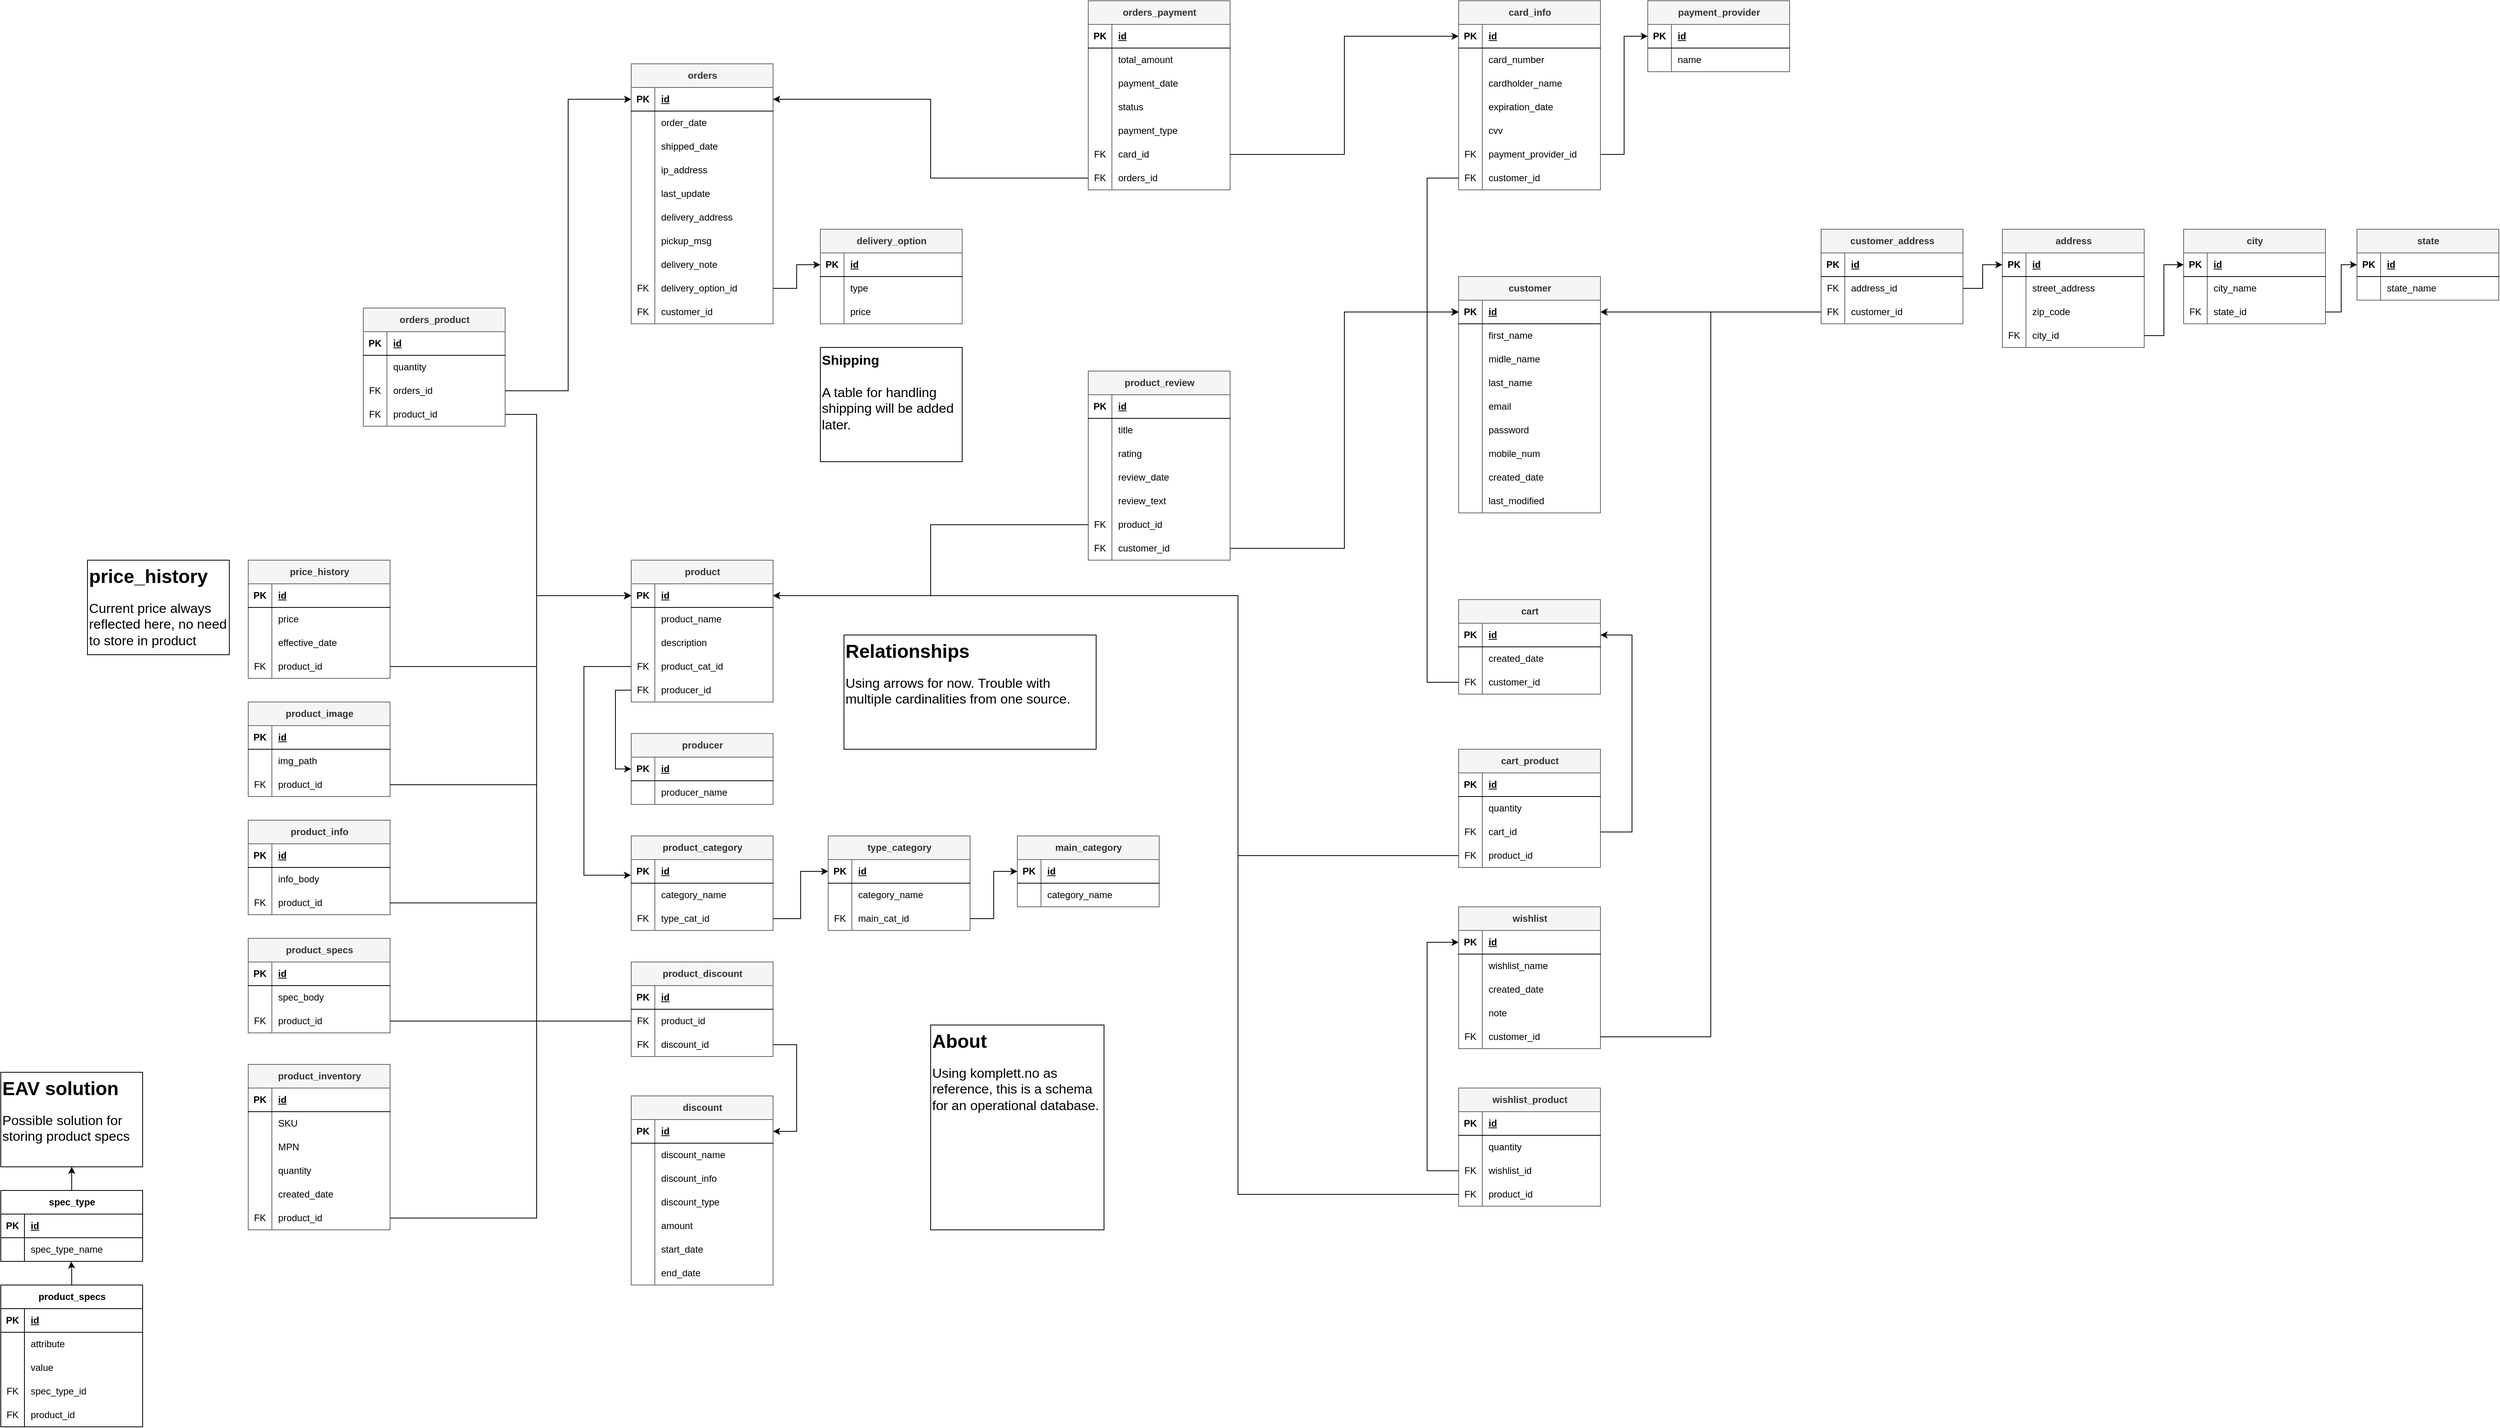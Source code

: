 <mxfile version="24.3.1" type="device">
  <diagram id="R2lEEEUBdFMjLlhIrx00" name="Page-1">
    <mxGraphModel dx="2474" dy="2732" grid="1" gridSize="10" guides="1" tooltips="1" connect="1" arrows="1" fold="1" page="0" pageScale="1" pageWidth="850" pageHeight="1100" math="0" shadow="0" extFonts="Permanent Marker^https://fonts.googleapis.com/css?family=Permanent+Marker">
      <root>
        <mxCell id="0" />
        <mxCell id="1" parent="0" />
        <mxCell id="H0A6gqvnV-sF6h_YJPeO-4" value="main_category" style="shape=table;startSize=30;container=1;collapsible=1;childLayout=tableLayout;fixedRows=1;rowLines=0;fontStyle=1;align=center;resizeLast=1;html=1;fillColor=#f5f5f5;fontColor=#333333;strokeColor=#666666;" parent="1" vertex="1">
          <mxGeometry x="1070" y="-460" width="180" height="90" as="geometry" />
        </mxCell>
        <mxCell id="H0A6gqvnV-sF6h_YJPeO-5" value="" style="shape=tableRow;horizontal=0;startSize=0;swimlaneHead=0;swimlaneBody=0;fillColor=none;collapsible=0;dropTarget=0;points=[[0,0.5],[1,0.5]];portConstraint=eastwest;top=0;left=0;right=0;bottom=1;" parent="H0A6gqvnV-sF6h_YJPeO-4" vertex="1">
          <mxGeometry y="30" width="180" height="30" as="geometry" />
        </mxCell>
        <mxCell id="H0A6gqvnV-sF6h_YJPeO-6" value="PK" style="shape=partialRectangle;connectable=0;fillColor=none;top=0;left=0;bottom=0;right=0;fontStyle=1;overflow=hidden;whiteSpace=wrap;html=1;" parent="H0A6gqvnV-sF6h_YJPeO-5" vertex="1">
          <mxGeometry width="30" height="30" as="geometry">
            <mxRectangle width="30" height="30" as="alternateBounds" />
          </mxGeometry>
        </mxCell>
        <mxCell id="H0A6gqvnV-sF6h_YJPeO-7" value="id" style="shape=partialRectangle;connectable=0;fillColor=none;top=0;left=0;bottom=0;right=0;align=left;spacingLeft=6;fontStyle=5;overflow=hidden;whiteSpace=wrap;html=1;" parent="H0A6gqvnV-sF6h_YJPeO-5" vertex="1">
          <mxGeometry x="30" width="150" height="30" as="geometry">
            <mxRectangle width="150" height="30" as="alternateBounds" />
          </mxGeometry>
        </mxCell>
        <mxCell id="H0A6gqvnV-sF6h_YJPeO-8" value="" style="shape=tableRow;horizontal=0;startSize=0;swimlaneHead=0;swimlaneBody=0;fillColor=none;collapsible=0;dropTarget=0;points=[[0,0.5],[1,0.5]];portConstraint=eastwest;top=0;left=0;right=0;bottom=0;" parent="H0A6gqvnV-sF6h_YJPeO-4" vertex="1">
          <mxGeometry y="60" width="180" height="30" as="geometry" />
        </mxCell>
        <mxCell id="H0A6gqvnV-sF6h_YJPeO-9" value="" style="shape=partialRectangle;connectable=0;fillColor=none;top=0;left=0;bottom=0;right=0;editable=1;overflow=hidden;whiteSpace=wrap;html=1;" parent="H0A6gqvnV-sF6h_YJPeO-8" vertex="1">
          <mxGeometry width="30" height="30" as="geometry">
            <mxRectangle width="30" height="30" as="alternateBounds" />
          </mxGeometry>
        </mxCell>
        <mxCell id="H0A6gqvnV-sF6h_YJPeO-10" value="category_name" style="shape=partialRectangle;connectable=0;fillColor=none;top=0;left=0;bottom=0;right=0;align=left;spacingLeft=6;overflow=hidden;whiteSpace=wrap;html=1;" parent="H0A6gqvnV-sF6h_YJPeO-8" vertex="1">
          <mxGeometry x="30" width="150" height="30" as="geometry">
            <mxRectangle width="150" height="30" as="alternateBounds" />
          </mxGeometry>
        </mxCell>
        <mxCell id="H0A6gqvnV-sF6h_YJPeO-17" value="type_category" style="shape=table;startSize=30;container=1;collapsible=1;childLayout=tableLayout;fixedRows=1;rowLines=0;fontStyle=1;align=center;resizeLast=1;html=1;fillColor=#f5f5f5;fontColor=#333333;strokeColor=#666666;" parent="1" vertex="1">
          <mxGeometry x="830" y="-460" width="180" height="120" as="geometry" />
        </mxCell>
        <mxCell id="H0A6gqvnV-sF6h_YJPeO-18" value="" style="shape=tableRow;horizontal=0;startSize=0;swimlaneHead=0;swimlaneBody=0;fillColor=none;collapsible=0;dropTarget=0;points=[[0,0.5],[1,0.5]];portConstraint=eastwest;top=0;left=0;right=0;bottom=1;" parent="H0A6gqvnV-sF6h_YJPeO-17" vertex="1">
          <mxGeometry y="30" width="180" height="30" as="geometry" />
        </mxCell>
        <mxCell id="H0A6gqvnV-sF6h_YJPeO-19" value="PK" style="shape=partialRectangle;connectable=0;fillColor=none;top=0;left=0;bottom=0;right=0;fontStyle=1;overflow=hidden;whiteSpace=wrap;html=1;" parent="H0A6gqvnV-sF6h_YJPeO-18" vertex="1">
          <mxGeometry width="30" height="30" as="geometry">
            <mxRectangle width="30" height="30" as="alternateBounds" />
          </mxGeometry>
        </mxCell>
        <mxCell id="H0A6gqvnV-sF6h_YJPeO-20" value="id" style="shape=partialRectangle;connectable=0;fillColor=none;top=0;left=0;bottom=0;right=0;align=left;spacingLeft=6;fontStyle=5;overflow=hidden;whiteSpace=wrap;html=1;" parent="H0A6gqvnV-sF6h_YJPeO-18" vertex="1">
          <mxGeometry x="30" width="150" height="30" as="geometry">
            <mxRectangle width="150" height="30" as="alternateBounds" />
          </mxGeometry>
        </mxCell>
        <mxCell id="H0A6gqvnV-sF6h_YJPeO-21" value="" style="shape=tableRow;horizontal=0;startSize=0;swimlaneHead=0;swimlaneBody=0;fillColor=none;collapsible=0;dropTarget=0;points=[[0,0.5],[1,0.5]];portConstraint=eastwest;top=0;left=0;right=0;bottom=0;" parent="H0A6gqvnV-sF6h_YJPeO-17" vertex="1">
          <mxGeometry y="60" width="180" height="30" as="geometry" />
        </mxCell>
        <mxCell id="H0A6gqvnV-sF6h_YJPeO-22" value="" style="shape=partialRectangle;connectable=0;fillColor=none;top=0;left=0;bottom=0;right=0;editable=1;overflow=hidden;whiteSpace=wrap;html=1;" parent="H0A6gqvnV-sF6h_YJPeO-21" vertex="1">
          <mxGeometry width="30" height="30" as="geometry">
            <mxRectangle width="30" height="30" as="alternateBounds" />
          </mxGeometry>
        </mxCell>
        <mxCell id="H0A6gqvnV-sF6h_YJPeO-23" value="category_name" style="shape=partialRectangle;connectable=0;fillColor=none;top=0;left=0;bottom=0;right=0;align=left;spacingLeft=6;overflow=hidden;whiteSpace=wrap;html=1;" parent="H0A6gqvnV-sF6h_YJPeO-21" vertex="1">
          <mxGeometry x="30" width="150" height="30" as="geometry">
            <mxRectangle width="150" height="30" as="alternateBounds" />
          </mxGeometry>
        </mxCell>
        <mxCell id="H0A6gqvnV-sF6h_YJPeO-24" value="" style="shape=tableRow;horizontal=0;startSize=0;swimlaneHead=0;swimlaneBody=0;fillColor=none;collapsible=0;dropTarget=0;points=[[0,0.5],[1,0.5]];portConstraint=eastwest;top=0;left=0;right=0;bottom=0;" parent="H0A6gqvnV-sF6h_YJPeO-17" vertex="1">
          <mxGeometry y="90" width="180" height="30" as="geometry" />
        </mxCell>
        <mxCell id="H0A6gqvnV-sF6h_YJPeO-25" value="FK" style="shape=partialRectangle;connectable=0;fillColor=none;top=0;left=0;bottom=0;right=0;editable=1;overflow=hidden;whiteSpace=wrap;html=1;" parent="H0A6gqvnV-sF6h_YJPeO-24" vertex="1">
          <mxGeometry width="30" height="30" as="geometry">
            <mxRectangle width="30" height="30" as="alternateBounds" />
          </mxGeometry>
        </mxCell>
        <mxCell id="H0A6gqvnV-sF6h_YJPeO-26" value="main_cat_id" style="shape=partialRectangle;connectable=0;fillColor=none;top=0;left=0;bottom=0;right=0;align=left;spacingLeft=6;overflow=hidden;whiteSpace=wrap;html=1;" parent="H0A6gqvnV-sF6h_YJPeO-24" vertex="1">
          <mxGeometry x="30" width="150" height="30" as="geometry">
            <mxRectangle width="150" height="30" as="alternateBounds" />
          </mxGeometry>
        </mxCell>
        <mxCell id="H0A6gqvnV-sF6h_YJPeO-30" value="product_category" style="shape=table;startSize=30;container=1;collapsible=1;childLayout=tableLayout;fixedRows=1;rowLines=0;fontStyle=1;align=center;resizeLast=1;html=1;fillColor=#f5f5f5;fontColor=#333333;strokeColor=#666666;" parent="1" vertex="1">
          <mxGeometry x="580" y="-460" width="180" height="120" as="geometry" />
        </mxCell>
        <mxCell id="H0A6gqvnV-sF6h_YJPeO-31" value="" style="shape=tableRow;horizontal=0;startSize=0;swimlaneHead=0;swimlaneBody=0;fillColor=none;collapsible=0;dropTarget=0;points=[[0,0.5],[1,0.5]];portConstraint=eastwest;top=0;left=0;right=0;bottom=1;" parent="H0A6gqvnV-sF6h_YJPeO-30" vertex="1">
          <mxGeometry y="30" width="180" height="30" as="geometry" />
        </mxCell>
        <mxCell id="H0A6gqvnV-sF6h_YJPeO-32" value="PK" style="shape=partialRectangle;connectable=0;fillColor=none;top=0;left=0;bottom=0;right=0;fontStyle=1;overflow=hidden;whiteSpace=wrap;html=1;" parent="H0A6gqvnV-sF6h_YJPeO-31" vertex="1">
          <mxGeometry width="30" height="30" as="geometry">
            <mxRectangle width="30" height="30" as="alternateBounds" />
          </mxGeometry>
        </mxCell>
        <mxCell id="H0A6gqvnV-sF6h_YJPeO-33" value="id" style="shape=partialRectangle;connectable=0;fillColor=none;top=0;left=0;bottom=0;right=0;align=left;spacingLeft=6;fontStyle=5;overflow=hidden;whiteSpace=wrap;html=1;" parent="H0A6gqvnV-sF6h_YJPeO-31" vertex="1">
          <mxGeometry x="30" width="150" height="30" as="geometry">
            <mxRectangle width="150" height="30" as="alternateBounds" />
          </mxGeometry>
        </mxCell>
        <mxCell id="H0A6gqvnV-sF6h_YJPeO-34" value="" style="shape=tableRow;horizontal=0;startSize=0;swimlaneHead=0;swimlaneBody=0;fillColor=none;collapsible=0;dropTarget=0;points=[[0,0.5],[1,0.5]];portConstraint=eastwest;top=0;left=0;right=0;bottom=0;" parent="H0A6gqvnV-sF6h_YJPeO-30" vertex="1">
          <mxGeometry y="60" width="180" height="30" as="geometry" />
        </mxCell>
        <mxCell id="H0A6gqvnV-sF6h_YJPeO-35" value="" style="shape=partialRectangle;connectable=0;fillColor=none;top=0;left=0;bottom=0;right=0;editable=1;overflow=hidden;whiteSpace=wrap;html=1;" parent="H0A6gqvnV-sF6h_YJPeO-34" vertex="1">
          <mxGeometry width="30" height="30" as="geometry">
            <mxRectangle width="30" height="30" as="alternateBounds" />
          </mxGeometry>
        </mxCell>
        <mxCell id="H0A6gqvnV-sF6h_YJPeO-36" value="category_name" style="shape=partialRectangle;connectable=0;fillColor=none;top=0;left=0;bottom=0;right=0;align=left;spacingLeft=6;overflow=hidden;whiteSpace=wrap;html=1;" parent="H0A6gqvnV-sF6h_YJPeO-34" vertex="1">
          <mxGeometry x="30" width="150" height="30" as="geometry">
            <mxRectangle width="150" height="30" as="alternateBounds" />
          </mxGeometry>
        </mxCell>
        <mxCell id="H0A6gqvnV-sF6h_YJPeO-37" value="" style="shape=tableRow;horizontal=0;startSize=0;swimlaneHead=0;swimlaneBody=0;fillColor=none;collapsible=0;dropTarget=0;points=[[0,0.5],[1,0.5]];portConstraint=eastwest;top=0;left=0;right=0;bottom=0;" parent="H0A6gqvnV-sF6h_YJPeO-30" vertex="1">
          <mxGeometry y="90" width="180" height="30" as="geometry" />
        </mxCell>
        <mxCell id="H0A6gqvnV-sF6h_YJPeO-38" value="FK" style="shape=partialRectangle;connectable=0;fillColor=none;top=0;left=0;bottom=0;right=0;editable=1;overflow=hidden;whiteSpace=wrap;html=1;" parent="H0A6gqvnV-sF6h_YJPeO-37" vertex="1">
          <mxGeometry width="30" height="30" as="geometry">
            <mxRectangle width="30" height="30" as="alternateBounds" />
          </mxGeometry>
        </mxCell>
        <mxCell id="H0A6gqvnV-sF6h_YJPeO-39" value="type_cat_id" style="shape=partialRectangle;connectable=0;fillColor=none;top=0;left=0;bottom=0;right=0;align=left;spacingLeft=6;overflow=hidden;whiteSpace=wrap;html=1;" parent="H0A6gqvnV-sF6h_YJPeO-37" vertex="1">
          <mxGeometry x="30" width="150" height="30" as="geometry">
            <mxRectangle width="150" height="30" as="alternateBounds" />
          </mxGeometry>
        </mxCell>
        <mxCell id="H0A6gqvnV-sF6h_YJPeO-78" value="product_info" style="shape=table;startSize=30;container=1;collapsible=1;childLayout=tableLayout;fixedRows=1;rowLines=0;fontStyle=1;align=center;resizeLast=1;html=1;fillColor=#f5f5f5;fontColor=#333333;strokeColor=#666666;" parent="1" vertex="1">
          <mxGeometry x="94" y="-480" width="180" height="120" as="geometry" />
        </mxCell>
        <mxCell id="H0A6gqvnV-sF6h_YJPeO-79" value="" style="shape=tableRow;horizontal=0;startSize=0;swimlaneHead=0;swimlaneBody=0;fillColor=none;collapsible=0;dropTarget=0;points=[[0,0.5],[1,0.5]];portConstraint=eastwest;top=0;left=0;right=0;bottom=1;" parent="H0A6gqvnV-sF6h_YJPeO-78" vertex="1">
          <mxGeometry y="30" width="180" height="30" as="geometry" />
        </mxCell>
        <mxCell id="H0A6gqvnV-sF6h_YJPeO-80" value="PK" style="shape=partialRectangle;connectable=0;fillColor=none;top=0;left=0;bottom=0;right=0;fontStyle=1;overflow=hidden;whiteSpace=wrap;html=1;" parent="H0A6gqvnV-sF6h_YJPeO-79" vertex="1">
          <mxGeometry width="30" height="30" as="geometry">
            <mxRectangle width="30" height="30" as="alternateBounds" />
          </mxGeometry>
        </mxCell>
        <mxCell id="H0A6gqvnV-sF6h_YJPeO-81" value="id" style="shape=partialRectangle;connectable=0;fillColor=none;top=0;left=0;bottom=0;right=0;align=left;spacingLeft=6;fontStyle=5;overflow=hidden;whiteSpace=wrap;html=1;" parent="H0A6gqvnV-sF6h_YJPeO-79" vertex="1">
          <mxGeometry x="30" width="150" height="30" as="geometry">
            <mxRectangle width="150" height="30" as="alternateBounds" />
          </mxGeometry>
        </mxCell>
        <mxCell id="H0A6gqvnV-sF6h_YJPeO-82" value="" style="shape=tableRow;horizontal=0;startSize=0;swimlaneHead=0;swimlaneBody=0;fillColor=none;collapsible=0;dropTarget=0;points=[[0,0.5],[1,0.5]];portConstraint=eastwest;top=0;left=0;right=0;bottom=0;" parent="H0A6gqvnV-sF6h_YJPeO-78" vertex="1">
          <mxGeometry y="60" width="180" height="30" as="geometry" />
        </mxCell>
        <mxCell id="H0A6gqvnV-sF6h_YJPeO-83" value="" style="shape=partialRectangle;connectable=0;fillColor=none;top=0;left=0;bottom=0;right=0;editable=1;overflow=hidden;whiteSpace=wrap;html=1;" parent="H0A6gqvnV-sF6h_YJPeO-82" vertex="1">
          <mxGeometry width="30" height="30" as="geometry">
            <mxRectangle width="30" height="30" as="alternateBounds" />
          </mxGeometry>
        </mxCell>
        <mxCell id="H0A6gqvnV-sF6h_YJPeO-84" value="info_body" style="shape=partialRectangle;connectable=0;fillColor=none;top=0;left=0;bottom=0;right=0;align=left;spacingLeft=6;overflow=hidden;whiteSpace=wrap;html=1;" parent="H0A6gqvnV-sF6h_YJPeO-82" vertex="1">
          <mxGeometry x="30" width="150" height="30" as="geometry">
            <mxRectangle width="150" height="30" as="alternateBounds" />
          </mxGeometry>
        </mxCell>
        <mxCell id="H0A6gqvnV-sF6h_YJPeO-85" value="" style="shape=tableRow;horizontal=0;startSize=0;swimlaneHead=0;swimlaneBody=0;fillColor=none;collapsible=0;dropTarget=0;points=[[0,0.5],[1,0.5]];portConstraint=eastwest;top=0;left=0;right=0;bottom=0;" parent="H0A6gqvnV-sF6h_YJPeO-78" vertex="1">
          <mxGeometry y="90" width="180" height="30" as="geometry" />
        </mxCell>
        <mxCell id="H0A6gqvnV-sF6h_YJPeO-86" value="FK" style="shape=partialRectangle;connectable=0;fillColor=none;top=0;left=0;bottom=0;right=0;editable=1;overflow=hidden;whiteSpace=wrap;html=1;" parent="H0A6gqvnV-sF6h_YJPeO-85" vertex="1">
          <mxGeometry width="30" height="30" as="geometry">
            <mxRectangle width="30" height="30" as="alternateBounds" />
          </mxGeometry>
        </mxCell>
        <mxCell id="H0A6gqvnV-sF6h_YJPeO-87" value="product_id" style="shape=partialRectangle;connectable=0;fillColor=none;top=0;left=0;bottom=0;right=0;align=left;spacingLeft=6;overflow=hidden;whiteSpace=wrap;html=1;" parent="H0A6gqvnV-sF6h_YJPeO-85" vertex="1">
          <mxGeometry x="30" width="150" height="30" as="geometry">
            <mxRectangle width="150" height="30" as="alternateBounds" />
          </mxGeometry>
        </mxCell>
        <mxCell id="H0A6gqvnV-sF6h_YJPeO-91" value="product_specs" style="shape=table;startSize=30;container=1;collapsible=1;childLayout=tableLayout;fixedRows=1;rowLines=0;fontStyle=1;align=center;resizeLast=1;html=1;fillColor=#f5f5f5;fontColor=#333333;strokeColor=#666666;" parent="1" vertex="1">
          <mxGeometry x="94" y="-330" width="180" height="120" as="geometry" />
        </mxCell>
        <mxCell id="H0A6gqvnV-sF6h_YJPeO-92" value="" style="shape=tableRow;horizontal=0;startSize=0;swimlaneHead=0;swimlaneBody=0;fillColor=none;collapsible=0;dropTarget=0;points=[[0,0.5],[1,0.5]];portConstraint=eastwest;top=0;left=0;right=0;bottom=1;" parent="H0A6gqvnV-sF6h_YJPeO-91" vertex="1">
          <mxGeometry y="30" width="180" height="30" as="geometry" />
        </mxCell>
        <mxCell id="H0A6gqvnV-sF6h_YJPeO-93" value="PK" style="shape=partialRectangle;connectable=0;fillColor=none;top=0;left=0;bottom=0;right=0;fontStyle=1;overflow=hidden;whiteSpace=wrap;html=1;" parent="H0A6gqvnV-sF6h_YJPeO-92" vertex="1">
          <mxGeometry width="30" height="30" as="geometry">
            <mxRectangle width="30" height="30" as="alternateBounds" />
          </mxGeometry>
        </mxCell>
        <mxCell id="H0A6gqvnV-sF6h_YJPeO-94" value="id" style="shape=partialRectangle;connectable=0;fillColor=none;top=0;left=0;bottom=0;right=0;align=left;spacingLeft=6;fontStyle=5;overflow=hidden;whiteSpace=wrap;html=1;" parent="H0A6gqvnV-sF6h_YJPeO-92" vertex="1">
          <mxGeometry x="30" width="150" height="30" as="geometry">
            <mxRectangle width="150" height="30" as="alternateBounds" />
          </mxGeometry>
        </mxCell>
        <mxCell id="H0A6gqvnV-sF6h_YJPeO-95" value="" style="shape=tableRow;horizontal=0;startSize=0;swimlaneHead=0;swimlaneBody=0;fillColor=none;collapsible=0;dropTarget=0;points=[[0,0.5],[1,0.5]];portConstraint=eastwest;top=0;left=0;right=0;bottom=0;" parent="H0A6gqvnV-sF6h_YJPeO-91" vertex="1">
          <mxGeometry y="60" width="180" height="30" as="geometry" />
        </mxCell>
        <mxCell id="H0A6gqvnV-sF6h_YJPeO-96" value="" style="shape=partialRectangle;connectable=0;fillColor=none;top=0;left=0;bottom=0;right=0;editable=1;overflow=hidden;whiteSpace=wrap;html=1;" parent="H0A6gqvnV-sF6h_YJPeO-95" vertex="1">
          <mxGeometry width="30" height="30" as="geometry">
            <mxRectangle width="30" height="30" as="alternateBounds" />
          </mxGeometry>
        </mxCell>
        <mxCell id="H0A6gqvnV-sF6h_YJPeO-97" value="spec_body" style="shape=partialRectangle;connectable=0;fillColor=none;top=0;left=0;bottom=0;right=0;align=left;spacingLeft=6;overflow=hidden;whiteSpace=wrap;html=1;" parent="H0A6gqvnV-sF6h_YJPeO-95" vertex="1">
          <mxGeometry x="30" width="150" height="30" as="geometry">
            <mxRectangle width="150" height="30" as="alternateBounds" />
          </mxGeometry>
        </mxCell>
        <mxCell id="H0A6gqvnV-sF6h_YJPeO-98" value="" style="shape=tableRow;horizontal=0;startSize=0;swimlaneHead=0;swimlaneBody=0;fillColor=none;collapsible=0;dropTarget=0;points=[[0,0.5],[1,0.5]];portConstraint=eastwest;top=0;left=0;right=0;bottom=0;" parent="H0A6gqvnV-sF6h_YJPeO-91" vertex="1">
          <mxGeometry y="90" width="180" height="30" as="geometry" />
        </mxCell>
        <mxCell id="H0A6gqvnV-sF6h_YJPeO-99" value="FK" style="shape=partialRectangle;connectable=0;fillColor=none;top=0;left=0;bottom=0;right=0;editable=1;overflow=hidden;whiteSpace=wrap;html=1;" parent="H0A6gqvnV-sF6h_YJPeO-98" vertex="1">
          <mxGeometry width="30" height="30" as="geometry">
            <mxRectangle width="30" height="30" as="alternateBounds" />
          </mxGeometry>
        </mxCell>
        <mxCell id="H0A6gqvnV-sF6h_YJPeO-100" value="product_id" style="shape=partialRectangle;connectable=0;fillColor=none;top=0;left=0;bottom=0;right=0;align=left;spacingLeft=6;overflow=hidden;whiteSpace=wrap;html=1;" parent="H0A6gqvnV-sF6h_YJPeO-98" vertex="1">
          <mxGeometry x="30" width="150" height="30" as="geometry">
            <mxRectangle width="150" height="30" as="alternateBounds" />
          </mxGeometry>
        </mxCell>
        <mxCell id="H0A6gqvnV-sF6h_YJPeO-104" value="product_review" style="shape=table;startSize=30;container=1;collapsible=1;childLayout=tableLayout;fixedRows=1;rowLines=0;fontStyle=1;align=center;resizeLast=1;html=1;fillColor=#f5f5f5;fontColor=#333333;strokeColor=#666666;" parent="1" vertex="1">
          <mxGeometry x="1160" y="-1050" width="180" height="240" as="geometry" />
        </mxCell>
        <mxCell id="H0A6gqvnV-sF6h_YJPeO-105" value="" style="shape=tableRow;horizontal=0;startSize=0;swimlaneHead=0;swimlaneBody=0;fillColor=none;collapsible=0;dropTarget=0;points=[[0,0.5],[1,0.5]];portConstraint=eastwest;top=0;left=0;right=0;bottom=1;" parent="H0A6gqvnV-sF6h_YJPeO-104" vertex="1">
          <mxGeometry y="30" width="180" height="30" as="geometry" />
        </mxCell>
        <mxCell id="H0A6gqvnV-sF6h_YJPeO-106" value="PK" style="shape=partialRectangle;connectable=0;fillColor=none;top=0;left=0;bottom=0;right=0;fontStyle=1;overflow=hidden;whiteSpace=wrap;html=1;" parent="H0A6gqvnV-sF6h_YJPeO-105" vertex="1">
          <mxGeometry width="30" height="30" as="geometry">
            <mxRectangle width="30" height="30" as="alternateBounds" />
          </mxGeometry>
        </mxCell>
        <mxCell id="H0A6gqvnV-sF6h_YJPeO-107" value="id" style="shape=partialRectangle;connectable=0;fillColor=none;top=0;left=0;bottom=0;right=0;align=left;spacingLeft=6;fontStyle=5;overflow=hidden;whiteSpace=wrap;html=1;" parent="H0A6gqvnV-sF6h_YJPeO-105" vertex="1">
          <mxGeometry x="30" width="150" height="30" as="geometry">
            <mxRectangle width="150" height="30" as="alternateBounds" />
          </mxGeometry>
        </mxCell>
        <mxCell id="H0A6gqvnV-sF6h_YJPeO-108" value="" style="shape=tableRow;horizontal=0;startSize=0;swimlaneHead=0;swimlaneBody=0;fillColor=none;collapsible=0;dropTarget=0;points=[[0,0.5],[1,0.5]];portConstraint=eastwest;top=0;left=0;right=0;bottom=0;" parent="H0A6gqvnV-sF6h_YJPeO-104" vertex="1">
          <mxGeometry y="60" width="180" height="30" as="geometry" />
        </mxCell>
        <mxCell id="H0A6gqvnV-sF6h_YJPeO-109" value="" style="shape=partialRectangle;connectable=0;fillColor=none;top=0;left=0;bottom=0;right=0;editable=1;overflow=hidden;whiteSpace=wrap;html=1;" parent="H0A6gqvnV-sF6h_YJPeO-108" vertex="1">
          <mxGeometry width="30" height="30" as="geometry">
            <mxRectangle width="30" height="30" as="alternateBounds" />
          </mxGeometry>
        </mxCell>
        <mxCell id="H0A6gqvnV-sF6h_YJPeO-110" value="title" style="shape=partialRectangle;connectable=0;fillColor=none;top=0;left=0;bottom=0;right=0;align=left;spacingLeft=6;overflow=hidden;whiteSpace=wrap;html=1;" parent="H0A6gqvnV-sF6h_YJPeO-108" vertex="1">
          <mxGeometry x="30" width="150" height="30" as="geometry">
            <mxRectangle width="150" height="30" as="alternateBounds" />
          </mxGeometry>
        </mxCell>
        <mxCell id="H0A6gqvnV-sF6h_YJPeO-114" value="" style="shape=tableRow;horizontal=0;startSize=0;swimlaneHead=0;swimlaneBody=0;fillColor=none;collapsible=0;dropTarget=0;points=[[0,0.5],[1,0.5]];portConstraint=eastwest;top=0;left=0;right=0;bottom=0;" parent="H0A6gqvnV-sF6h_YJPeO-104" vertex="1">
          <mxGeometry y="90" width="180" height="30" as="geometry" />
        </mxCell>
        <mxCell id="H0A6gqvnV-sF6h_YJPeO-115" value="" style="shape=partialRectangle;connectable=0;fillColor=none;top=0;left=0;bottom=0;right=0;editable=1;overflow=hidden;whiteSpace=wrap;html=1;" parent="H0A6gqvnV-sF6h_YJPeO-114" vertex="1">
          <mxGeometry width="30" height="30" as="geometry">
            <mxRectangle width="30" height="30" as="alternateBounds" />
          </mxGeometry>
        </mxCell>
        <mxCell id="H0A6gqvnV-sF6h_YJPeO-116" value="rating" style="shape=partialRectangle;connectable=0;fillColor=none;top=0;left=0;bottom=0;right=0;align=left;spacingLeft=6;overflow=hidden;whiteSpace=wrap;html=1;" parent="H0A6gqvnV-sF6h_YJPeO-114" vertex="1">
          <mxGeometry x="30" width="150" height="30" as="geometry">
            <mxRectangle width="150" height="30" as="alternateBounds" />
          </mxGeometry>
        </mxCell>
        <mxCell id="H0A6gqvnV-sF6h_YJPeO-111" value="" style="shape=tableRow;horizontal=0;startSize=0;swimlaneHead=0;swimlaneBody=0;fillColor=none;collapsible=0;dropTarget=0;points=[[0,0.5],[1,0.5]];portConstraint=eastwest;top=0;left=0;right=0;bottom=0;" parent="H0A6gqvnV-sF6h_YJPeO-104" vertex="1">
          <mxGeometry y="120" width="180" height="30" as="geometry" />
        </mxCell>
        <mxCell id="H0A6gqvnV-sF6h_YJPeO-112" value="" style="shape=partialRectangle;connectable=0;fillColor=none;top=0;left=0;bottom=0;right=0;editable=1;overflow=hidden;whiteSpace=wrap;html=1;" parent="H0A6gqvnV-sF6h_YJPeO-111" vertex="1">
          <mxGeometry width="30" height="30" as="geometry">
            <mxRectangle width="30" height="30" as="alternateBounds" />
          </mxGeometry>
        </mxCell>
        <mxCell id="H0A6gqvnV-sF6h_YJPeO-113" value="review_date" style="shape=partialRectangle;connectable=0;fillColor=none;top=0;left=0;bottom=0;right=0;align=left;spacingLeft=6;overflow=hidden;whiteSpace=wrap;html=1;" parent="H0A6gqvnV-sF6h_YJPeO-111" vertex="1">
          <mxGeometry x="30" width="150" height="30" as="geometry">
            <mxRectangle width="150" height="30" as="alternateBounds" />
          </mxGeometry>
        </mxCell>
        <mxCell id="H0A6gqvnV-sF6h_YJPeO-195" style="shape=tableRow;horizontal=0;startSize=0;swimlaneHead=0;swimlaneBody=0;fillColor=none;collapsible=0;dropTarget=0;points=[[0,0.5],[1,0.5]];portConstraint=eastwest;top=0;left=0;right=0;bottom=0;" parent="H0A6gqvnV-sF6h_YJPeO-104" vertex="1">
          <mxGeometry y="150" width="180" height="30" as="geometry" />
        </mxCell>
        <mxCell id="H0A6gqvnV-sF6h_YJPeO-196" style="shape=partialRectangle;connectable=0;fillColor=none;top=0;left=0;bottom=0;right=0;editable=1;overflow=hidden;whiteSpace=wrap;html=1;" parent="H0A6gqvnV-sF6h_YJPeO-195" vertex="1">
          <mxGeometry width="30" height="30" as="geometry">
            <mxRectangle width="30" height="30" as="alternateBounds" />
          </mxGeometry>
        </mxCell>
        <mxCell id="H0A6gqvnV-sF6h_YJPeO-197" value="review_text" style="shape=partialRectangle;connectable=0;fillColor=none;top=0;left=0;bottom=0;right=0;align=left;spacingLeft=6;overflow=hidden;whiteSpace=wrap;html=1;" parent="H0A6gqvnV-sF6h_YJPeO-195" vertex="1">
          <mxGeometry x="30" width="150" height="30" as="geometry">
            <mxRectangle width="150" height="30" as="alternateBounds" />
          </mxGeometry>
        </mxCell>
        <mxCell id="H0A6gqvnV-sF6h_YJPeO-198" style="shape=tableRow;horizontal=0;startSize=0;swimlaneHead=0;swimlaneBody=0;fillColor=none;collapsible=0;dropTarget=0;points=[[0,0.5],[1,0.5]];portConstraint=eastwest;top=0;left=0;right=0;bottom=0;" parent="H0A6gqvnV-sF6h_YJPeO-104" vertex="1">
          <mxGeometry y="180" width="180" height="30" as="geometry" />
        </mxCell>
        <mxCell id="H0A6gqvnV-sF6h_YJPeO-199" value="FK" style="shape=partialRectangle;connectable=0;fillColor=none;top=0;left=0;bottom=0;right=0;editable=1;overflow=hidden;whiteSpace=wrap;html=1;" parent="H0A6gqvnV-sF6h_YJPeO-198" vertex="1">
          <mxGeometry width="30" height="30" as="geometry">
            <mxRectangle width="30" height="30" as="alternateBounds" />
          </mxGeometry>
        </mxCell>
        <mxCell id="H0A6gqvnV-sF6h_YJPeO-200" value="product_id" style="shape=partialRectangle;connectable=0;fillColor=none;top=0;left=0;bottom=0;right=0;align=left;spacingLeft=6;overflow=hidden;whiteSpace=wrap;html=1;" parent="H0A6gqvnV-sF6h_YJPeO-198" vertex="1">
          <mxGeometry x="30" width="150" height="30" as="geometry">
            <mxRectangle width="150" height="30" as="alternateBounds" />
          </mxGeometry>
        </mxCell>
        <mxCell id="H0A6gqvnV-sF6h_YJPeO-201" style="shape=tableRow;horizontal=0;startSize=0;swimlaneHead=0;swimlaneBody=0;fillColor=none;collapsible=0;dropTarget=0;points=[[0,0.5],[1,0.5]];portConstraint=eastwest;top=0;left=0;right=0;bottom=0;" parent="H0A6gqvnV-sF6h_YJPeO-104" vertex="1">
          <mxGeometry y="210" width="180" height="30" as="geometry" />
        </mxCell>
        <mxCell id="H0A6gqvnV-sF6h_YJPeO-202" value="FK" style="shape=partialRectangle;connectable=0;fillColor=none;top=0;left=0;bottom=0;right=0;editable=1;overflow=hidden;whiteSpace=wrap;html=1;" parent="H0A6gqvnV-sF6h_YJPeO-201" vertex="1">
          <mxGeometry width="30" height="30" as="geometry">
            <mxRectangle width="30" height="30" as="alternateBounds" />
          </mxGeometry>
        </mxCell>
        <mxCell id="H0A6gqvnV-sF6h_YJPeO-203" value="customer_id" style="shape=partialRectangle;connectable=0;fillColor=none;top=0;left=0;bottom=0;right=0;align=left;spacingLeft=6;overflow=hidden;whiteSpace=wrap;html=1;" parent="H0A6gqvnV-sF6h_YJPeO-201" vertex="1">
          <mxGeometry x="30" width="150" height="30" as="geometry">
            <mxRectangle width="150" height="30" as="alternateBounds" />
          </mxGeometry>
        </mxCell>
        <mxCell id="H0A6gqvnV-sF6h_YJPeO-117" value="customer" style="shape=table;startSize=30;container=1;collapsible=1;childLayout=tableLayout;fixedRows=1;rowLines=0;fontStyle=1;align=center;resizeLast=1;html=1;fillColor=#f5f5f5;fontColor=#333333;strokeColor=#666666;" parent="1" vertex="1">
          <mxGeometry x="1630" y="-1170" width="180" height="300" as="geometry" />
        </mxCell>
        <mxCell id="H0A6gqvnV-sF6h_YJPeO-118" value="" style="shape=tableRow;horizontal=0;startSize=0;swimlaneHead=0;swimlaneBody=0;fillColor=none;collapsible=0;dropTarget=0;points=[[0,0.5],[1,0.5]];portConstraint=eastwest;top=0;left=0;right=0;bottom=1;" parent="H0A6gqvnV-sF6h_YJPeO-117" vertex="1">
          <mxGeometry y="30" width="180" height="30" as="geometry" />
        </mxCell>
        <mxCell id="H0A6gqvnV-sF6h_YJPeO-119" value="PK" style="shape=partialRectangle;connectable=0;fillColor=none;top=0;left=0;bottom=0;right=0;fontStyle=1;overflow=hidden;whiteSpace=wrap;html=1;" parent="H0A6gqvnV-sF6h_YJPeO-118" vertex="1">
          <mxGeometry width="30" height="30" as="geometry">
            <mxRectangle width="30" height="30" as="alternateBounds" />
          </mxGeometry>
        </mxCell>
        <mxCell id="H0A6gqvnV-sF6h_YJPeO-120" value="id" style="shape=partialRectangle;connectable=0;fillColor=none;top=0;left=0;bottom=0;right=0;align=left;spacingLeft=6;fontStyle=5;overflow=hidden;whiteSpace=wrap;html=1;" parent="H0A6gqvnV-sF6h_YJPeO-118" vertex="1">
          <mxGeometry x="30" width="150" height="30" as="geometry">
            <mxRectangle width="150" height="30" as="alternateBounds" />
          </mxGeometry>
        </mxCell>
        <mxCell id="H0A6gqvnV-sF6h_YJPeO-121" value="" style="shape=tableRow;horizontal=0;startSize=0;swimlaneHead=0;swimlaneBody=0;fillColor=none;collapsible=0;dropTarget=0;points=[[0,0.5],[1,0.5]];portConstraint=eastwest;top=0;left=0;right=0;bottom=0;" parent="H0A6gqvnV-sF6h_YJPeO-117" vertex="1">
          <mxGeometry y="60" width="180" height="30" as="geometry" />
        </mxCell>
        <mxCell id="H0A6gqvnV-sF6h_YJPeO-122" value="" style="shape=partialRectangle;connectable=0;fillColor=none;top=0;left=0;bottom=0;right=0;editable=1;overflow=hidden;whiteSpace=wrap;html=1;" parent="H0A6gqvnV-sF6h_YJPeO-121" vertex="1">
          <mxGeometry width="30" height="30" as="geometry">
            <mxRectangle width="30" height="30" as="alternateBounds" />
          </mxGeometry>
        </mxCell>
        <mxCell id="H0A6gqvnV-sF6h_YJPeO-123" value="first_name" style="shape=partialRectangle;connectable=0;fillColor=none;top=0;left=0;bottom=0;right=0;align=left;spacingLeft=6;overflow=hidden;whiteSpace=wrap;html=1;" parent="H0A6gqvnV-sF6h_YJPeO-121" vertex="1">
          <mxGeometry x="30" width="150" height="30" as="geometry">
            <mxRectangle width="150" height="30" as="alternateBounds" />
          </mxGeometry>
        </mxCell>
        <mxCell id="H0A6gqvnV-sF6h_YJPeO-124" value="" style="shape=tableRow;horizontal=0;startSize=0;swimlaneHead=0;swimlaneBody=0;fillColor=none;collapsible=0;dropTarget=0;points=[[0,0.5],[1,0.5]];portConstraint=eastwest;top=0;left=0;right=0;bottom=0;" parent="H0A6gqvnV-sF6h_YJPeO-117" vertex="1">
          <mxGeometry y="90" width="180" height="30" as="geometry" />
        </mxCell>
        <mxCell id="H0A6gqvnV-sF6h_YJPeO-125" value="" style="shape=partialRectangle;connectable=0;fillColor=none;top=0;left=0;bottom=0;right=0;editable=1;overflow=hidden;whiteSpace=wrap;html=1;" parent="H0A6gqvnV-sF6h_YJPeO-124" vertex="1">
          <mxGeometry width="30" height="30" as="geometry">
            <mxRectangle width="30" height="30" as="alternateBounds" />
          </mxGeometry>
        </mxCell>
        <mxCell id="H0A6gqvnV-sF6h_YJPeO-126" value="midle_name" style="shape=partialRectangle;connectable=0;fillColor=none;top=0;left=0;bottom=0;right=0;align=left;spacingLeft=6;overflow=hidden;whiteSpace=wrap;html=1;" parent="H0A6gqvnV-sF6h_YJPeO-124" vertex="1">
          <mxGeometry x="30" width="150" height="30" as="geometry">
            <mxRectangle width="150" height="30" as="alternateBounds" />
          </mxGeometry>
        </mxCell>
        <mxCell id="H0A6gqvnV-sF6h_YJPeO-127" value="" style="shape=tableRow;horizontal=0;startSize=0;swimlaneHead=0;swimlaneBody=0;fillColor=none;collapsible=0;dropTarget=0;points=[[0,0.5],[1,0.5]];portConstraint=eastwest;top=0;left=0;right=0;bottom=0;" parent="H0A6gqvnV-sF6h_YJPeO-117" vertex="1">
          <mxGeometry y="120" width="180" height="30" as="geometry" />
        </mxCell>
        <mxCell id="H0A6gqvnV-sF6h_YJPeO-128" value="" style="shape=partialRectangle;connectable=0;fillColor=none;top=0;left=0;bottom=0;right=0;editable=1;overflow=hidden;whiteSpace=wrap;html=1;" parent="H0A6gqvnV-sF6h_YJPeO-127" vertex="1">
          <mxGeometry width="30" height="30" as="geometry">
            <mxRectangle width="30" height="30" as="alternateBounds" />
          </mxGeometry>
        </mxCell>
        <mxCell id="H0A6gqvnV-sF6h_YJPeO-129" value="last_name" style="shape=partialRectangle;connectable=0;fillColor=none;top=0;left=0;bottom=0;right=0;align=left;spacingLeft=6;overflow=hidden;whiteSpace=wrap;html=1;" parent="H0A6gqvnV-sF6h_YJPeO-127" vertex="1">
          <mxGeometry x="30" width="150" height="30" as="geometry">
            <mxRectangle width="150" height="30" as="alternateBounds" />
          </mxGeometry>
        </mxCell>
        <mxCell id="H0A6gqvnV-sF6h_YJPeO-204" style="shape=tableRow;horizontal=0;startSize=0;swimlaneHead=0;swimlaneBody=0;fillColor=none;collapsible=0;dropTarget=0;points=[[0,0.5],[1,0.5]];portConstraint=eastwest;top=0;left=0;right=0;bottom=0;" parent="H0A6gqvnV-sF6h_YJPeO-117" vertex="1">
          <mxGeometry y="150" width="180" height="30" as="geometry" />
        </mxCell>
        <mxCell id="H0A6gqvnV-sF6h_YJPeO-205" style="shape=partialRectangle;connectable=0;fillColor=none;top=0;left=0;bottom=0;right=0;editable=1;overflow=hidden;whiteSpace=wrap;html=1;" parent="H0A6gqvnV-sF6h_YJPeO-204" vertex="1">
          <mxGeometry width="30" height="30" as="geometry">
            <mxRectangle width="30" height="30" as="alternateBounds" />
          </mxGeometry>
        </mxCell>
        <mxCell id="H0A6gqvnV-sF6h_YJPeO-206" value="email" style="shape=partialRectangle;connectable=0;fillColor=none;top=0;left=0;bottom=0;right=0;align=left;spacingLeft=6;overflow=hidden;whiteSpace=wrap;html=1;" parent="H0A6gqvnV-sF6h_YJPeO-204" vertex="1">
          <mxGeometry x="30" width="150" height="30" as="geometry">
            <mxRectangle width="150" height="30" as="alternateBounds" />
          </mxGeometry>
        </mxCell>
        <mxCell id="H0A6gqvnV-sF6h_YJPeO-207" style="shape=tableRow;horizontal=0;startSize=0;swimlaneHead=0;swimlaneBody=0;fillColor=none;collapsible=0;dropTarget=0;points=[[0,0.5],[1,0.5]];portConstraint=eastwest;top=0;left=0;right=0;bottom=0;" parent="H0A6gqvnV-sF6h_YJPeO-117" vertex="1">
          <mxGeometry y="180" width="180" height="30" as="geometry" />
        </mxCell>
        <mxCell id="H0A6gqvnV-sF6h_YJPeO-208" style="shape=partialRectangle;connectable=0;fillColor=none;top=0;left=0;bottom=0;right=0;editable=1;overflow=hidden;whiteSpace=wrap;html=1;" parent="H0A6gqvnV-sF6h_YJPeO-207" vertex="1">
          <mxGeometry width="30" height="30" as="geometry">
            <mxRectangle width="30" height="30" as="alternateBounds" />
          </mxGeometry>
        </mxCell>
        <mxCell id="H0A6gqvnV-sF6h_YJPeO-209" value="password" style="shape=partialRectangle;connectable=0;fillColor=none;top=0;left=0;bottom=0;right=0;align=left;spacingLeft=6;overflow=hidden;whiteSpace=wrap;html=1;" parent="H0A6gqvnV-sF6h_YJPeO-207" vertex="1">
          <mxGeometry x="30" width="150" height="30" as="geometry">
            <mxRectangle width="150" height="30" as="alternateBounds" />
          </mxGeometry>
        </mxCell>
        <mxCell id="H0A6gqvnV-sF6h_YJPeO-210" style="shape=tableRow;horizontal=0;startSize=0;swimlaneHead=0;swimlaneBody=0;fillColor=none;collapsible=0;dropTarget=0;points=[[0,0.5],[1,0.5]];portConstraint=eastwest;top=0;left=0;right=0;bottom=0;" parent="H0A6gqvnV-sF6h_YJPeO-117" vertex="1">
          <mxGeometry y="210" width="180" height="30" as="geometry" />
        </mxCell>
        <mxCell id="H0A6gqvnV-sF6h_YJPeO-211" style="shape=partialRectangle;connectable=0;fillColor=none;top=0;left=0;bottom=0;right=0;editable=1;overflow=hidden;whiteSpace=wrap;html=1;" parent="H0A6gqvnV-sF6h_YJPeO-210" vertex="1">
          <mxGeometry width="30" height="30" as="geometry">
            <mxRectangle width="30" height="30" as="alternateBounds" />
          </mxGeometry>
        </mxCell>
        <mxCell id="H0A6gqvnV-sF6h_YJPeO-212" value="mobile_num" style="shape=partialRectangle;connectable=0;fillColor=none;top=0;left=0;bottom=0;right=0;align=left;spacingLeft=6;overflow=hidden;whiteSpace=wrap;html=1;" parent="H0A6gqvnV-sF6h_YJPeO-210" vertex="1">
          <mxGeometry x="30" width="150" height="30" as="geometry">
            <mxRectangle width="150" height="30" as="alternateBounds" />
          </mxGeometry>
        </mxCell>
        <mxCell id="H0A6gqvnV-sF6h_YJPeO-216" style="shape=tableRow;horizontal=0;startSize=0;swimlaneHead=0;swimlaneBody=0;fillColor=none;collapsible=0;dropTarget=0;points=[[0,0.5],[1,0.5]];portConstraint=eastwest;top=0;left=0;right=0;bottom=0;" parent="H0A6gqvnV-sF6h_YJPeO-117" vertex="1">
          <mxGeometry y="240" width="180" height="30" as="geometry" />
        </mxCell>
        <mxCell id="H0A6gqvnV-sF6h_YJPeO-217" style="shape=partialRectangle;connectable=0;fillColor=none;top=0;left=0;bottom=0;right=0;editable=1;overflow=hidden;whiteSpace=wrap;html=1;" parent="H0A6gqvnV-sF6h_YJPeO-216" vertex="1">
          <mxGeometry width="30" height="30" as="geometry">
            <mxRectangle width="30" height="30" as="alternateBounds" />
          </mxGeometry>
        </mxCell>
        <mxCell id="H0A6gqvnV-sF6h_YJPeO-218" value="created_date" style="shape=partialRectangle;connectable=0;fillColor=none;top=0;left=0;bottom=0;right=0;align=left;spacingLeft=6;overflow=hidden;whiteSpace=wrap;html=1;" parent="H0A6gqvnV-sF6h_YJPeO-216" vertex="1">
          <mxGeometry x="30" width="150" height="30" as="geometry">
            <mxRectangle width="150" height="30" as="alternateBounds" />
          </mxGeometry>
        </mxCell>
        <mxCell id="H0A6gqvnV-sF6h_YJPeO-219" style="shape=tableRow;horizontal=0;startSize=0;swimlaneHead=0;swimlaneBody=0;fillColor=none;collapsible=0;dropTarget=0;points=[[0,0.5],[1,0.5]];portConstraint=eastwest;top=0;left=0;right=0;bottom=0;" parent="H0A6gqvnV-sF6h_YJPeO-117" vertex="1">
          <mxGeometry y="270" width="180" height="30" as="geometry" />
        </mxCell>
        <mxCell id="H0A6gqvnV-sF6h_YJPeO-220" style="shape=partialRectangle;connectable=0;fillColor=none;top=0;left=0;bottom=0;right=0;editable=1;overflow=hidden;whiteSpace=wrap;html=1;" parent="H0A6gqvnV-sF6h_YJPeO-219" vertex="1">
          <mxGeometry width="30" height="30" as="geometry">
            <mxRectangle width="30" height="30" as="alternateBounds" />
          </mxGeometry>
        </mxCell>
        <mxCell id="H0A6gqvnV-sF6h_YJPeO-221" value="last_modified" style="shape=partialRectangle;connectable=0;fillColor=none;top=0;left=0;bottom=0;right=0;align=left;spacingLeft=6;overflow=hidden;whiteSpace=wrap;html=1;" parent="H0A6gqvnV-sF6h_YJPeO-219" vertex="1">
          <mxGeometry x="30" width="150" height="30" as="geometry">
            <mxRectangle width="150" height="30" as="alternateBounds" />
          </mxGeometry>
        </mxCell>
        <mxCell id="H0A6gqvnV-sF6h_YJPeO-130" value="cart" style="shape=table;startSize=30;container=1;collapsible=1;childLayout=tableLayout;fixedRows=1;rowLines=0;fontStyle=1;align=center;resizeLast=1;html=1;fillColor=#f5f5f5;fontColor=#333333;strokeColor=#666666;" parent="1" vertex="1">
          <mxGeometry x="1630" y="-760" width="180" height="120" as="geometry" />
        </mxCell>
        <mxCell id="H0A6gqvnV-sF6h_YJPeO-131" value="" style="shape=tableRow;horizontal=0;startSize=0;swimlaneHead=0;swimlaneBody=0;fillColor=none;collapsible=0;dropTarget=0;points=[[0,0.5],[1,0.5]];portConstraint=eastwest;top=0;left=0;right=0;bottom=1;" parent="H0A6gqvnV-sF6h_YJPeO-130" vertex="1">
          <mxGeometry y="30" width="180" height="30" as="geometry" />
        </mxCell>
        <mxCell id="H0A6gqvnV-sF6h_YJPeO-132" value="PK" style="shape=partialRectangle;connectable=0;fillColor=none;top=0;left=0;bottom=0;right=0;fontStyle=1;overflow=hidden;whiteSpace=wrap;html=1;" parent="H0A6gqvnV-sF6h_YJPeO-131" vertex="1">
          <mxGeometry width="30" height="30" as="geometry">
            <mxRectangle width="30" height="30" as="alternateBounds" />
          </mxGeometry>
        </mxCell>
        <mxCell id="H0A6gqvnV-sF6h_YJPeO-133" value="id" style="shape=partialRectangle;connectable=0;fillColor=none;top=0;left=0;bottom=0;right=0;align=left;spacingLeft=6;fontStyle=5;overflow=hidden;whiteSpace=wrap;html=1;" parent="H0A6gqvnV-sF6h_YJPeO-131" vertex="1">
          <mxGeometry x="30" width="150" height="30" as="geometry">
            <mxRectangle width="150" height="30" as="alternateBounds" />
          </mxGeometry>
        </mxCell>
        <mxCell id="H0A6gqvnV-sF6h_YJPeO-337" style="shape=tableRow;horizontal=0;startSize=0;swimlaneHead=0;swimlaneBody=0;fillColor=none;collapsible=0;dropTarget=0;points=[[0,0.5],[1,0.5]];portConstraint=eastwest;top=0;left=0;right=0;bottom=0;" parent="H0A6gqvnV-sF6h_YJPeO-130" vertex="1">
          <mxGeometry y="60" width="180" height="30" as="geometry" />
        </mxCell>
        <mxCell id="H0A6gqvnV-sF6h_YJPeO-338" style="shape=partialRectangle;connectable=0;fillColor=none;top=0;left=0;bottom=0;right=0;editable=1;overflow=hidden;whiteSpace=wrap;html=1;" parent="H0A6gqvnV-sF6h_YJPeO-337" vertex="1">
          <mxGeometry width="30" height="30" as="geometry">
            <mxRectangle width="30" height="30" as="alternateBounds" />
          </mxGeometry>
        </mxCell>
        <mxCell id="H0A6gqvnV-sF6h_YJPeO-339" value="created_date" style="shape=partialRectangle;connectable=0;fillColor=none;top=0;left=0;bottom=0;right=0;align=left;spacingLeft=6;overflow=hidden;whiteSpace=wrap;html=1;" parent="H0A6gqvnV-sF6h_YJPeO-337" vertex="1">
          <mxGeometry x="30" width="150" height="30" as="geometry">
            <mxRectangle width="150" height="30" as="alternateBounds" />
          </mxGeometry>
        </mxCell>
        <mxCell id="H0A6gqvnV-sF6h_YJPeO-140" value="" style="shape=tableRow;horizontal=0;startSize=0;swimlaneHead=0;swimlaneBody=0;fillColor=none;collapsible=0;dropTarget=0;points=[[0,0.5],[1,0.5]];portConstraint=eastwest;top=0;left=0;right=0;bottom=0;" parent="H0A6gqvnV-sF6h_YJPeO-130" vertex="1">
          <mxGeometry y="90" width="180" height="30" as="geometry" />
        </mxCell>
        <mxCell id="H0A6gqvnV-sF6h_YJPeO-141" value="FK" style="shape=partialRectangle;connectable=0;fillColor=none;top=0;left=0;bottom=0;right=0;editable=1;overflow=hidden;whiteSpace=wrap;html=1;" parent="H0A6gqvnV-sF6h_YJPeO-140" vertex="1">
          <mxGeometry width="30" height="30" as="geometry">
            <mxRectangle width="30" height="30" as="alternateBounds" />
          </mxGeometry>
        </mxCell>
        <mxCell id="H0A6gqvnV-sF6h_YJPeO-142" value="customer_id" style="shape=partialRectangle;connectable=0;fillColor=none;top=0;left=0;bottom=0;right=0;align=left;spacingLeft=6;overflow=hidden;whiteSpace=wrap;html=1;" parent="H0A6gqvnV-sF6h_YJPeO-140" vertex="1">
          <mxGeometry x="30" width="150" height="30" as="geometry">
            <mxRectangle width="150" height="30" as="alternateBounds" />
          </mxGeometry>
        </mxCell>
        <mxCell id="H0A6gqvnV-sF6h_YJPeO-156" value="wishlist" style="shape=table;startSize=30;container=1;collapsible=1;childLayout=tableLayout;fixedRows=1;rowLines=0;fontStyle=1;align=center;resizeLast=1;html=1;fillColor=#f5f5f5;fontColor=#333333;strokeColor=#666666;" parent="1" vertex="1">
          <mxGeometry x="1630" y="-370" width="180" height="180" as="geometry" />
        </mxCell>
        <mxCell id="H0A6gqvnV-sF6h_YJPeO-157" value="" style="shape=tableRow;horizontal=0;startSize=0;swimlaneHead=0;swimlaneBody=0;fillColor=none;collapsible=0;dropTarget=0;points=[[0,0.5],[1,0.5]];portConstraint=eastwest;top=0;left=0;right=0;bottom=1;" parent="H0A6gqvnV-sF6h_YJPeO-156" vertex="1">
          <mxGeometry y="30" width="180" height="30" as="geometry" />
        </mxCell>
        <mxCell id="H0A6gqvnV-sF6h_YJPeO-158" value="PK" style="shape=partialRectangle;connectable=0;fillColor=none;top=0;left=0;bottom=0;right=0;fontStyle=1;overflow=hidden;whiteSpace=wrap;html=1;" parent="H0A6gqvnV-sF6h_YJPeO-157" vertex="1">
          <mxGeometry width="30" height="30" as="geometry">
            <mxRectangle width="30" height="30" as="alternateBounds" />
          </mxGeometry>
        </mxCell>
        <mxCell id="H0A6gqvnV-sF6h_YJPeO-159" value="id" style="shape=partialRectangle;connectable=0;fillColor=none;top=0;left=0;bottom=0;right=0;align=left;spacingLeft=6;fontStyle=5;overflow=hidden;whiteSpace=wrap;html=1;" parent="H0A6gqvnV-sF6h_YJPeO-157" vertex="1">
          <mxGeometry x="30" width="150" height="30" as="geometry">
            <mxRectangle width="150" height="30" as="alternateBounds" />
          </mxGeometry>
        </mxCell>
        <mxCell id="H0A6gqvnV-sF6h_YJPeO-160" value="" style="shape=tableRow;horizontal=0;startSize=0;swimlaneHead=0;swimlaneBody=0;fillColor=none;collapsible=0;dropTarget=0;points=[[0,0.5],[1,0.5]];portConstraint=eastwest;top=0;left=0;right=0;bottom=0;" parent="H0A6gqvnV-sF6h_YJPeO-156" vertex="1">
          <mxGeometry y="60" width="180" height="30" as="geometry" />
        </mxCell>
        <mxCell id="H0A6gqvnV-sF6h_YJPeO-161" value="" style="shape=partialRectangle;connectable=0;fillColor=none;top=0;left=0;bottom=0;right=0;editable=1;overflow=hidden;whiteSpace=wrap;html=1;" parent="H0A6gqvnV-sF6h_YJPeO-160" vertex="1">
          <mxGeometry width="30" height="30" as="geometry">
            <mxRectangle width="30" height="30" as="alternateBounds" />
          </mxGeometry>
        </mxCell>
        <mxCell id="H0A6gqvnV-sF6h_YJPeO-162" value="wishlist_name" style="shape=partialRectangle;connectable=0;fillColor=none;top=0;left=0;bottom=0;right=0;align=left;spacingLeft=6;overflow=hidden;whiteSpace=wrap;html=1;" parent="H0A6gqvnV-sF6h_YJPeO-160" vertex="1">
          <mxGeometry x="30" width="150" height="30" as="geometry">
            <mxRectangle width="150" height="30" as="alternateBounds" />
          </mxGeometry>
        </mxCell>
        <mxCell id="H0A6gqvnV-sF6h_YJPeO-343" style="shape=tableRow;horizontal=0;startSize=0;swimlaneHead=0;swimlaneBody=0;fillColor=none;collapsible=0;dropTarget=0;points=[[0,0.5],[1,0.5]];portConstraint=eastwest;top=0;left=0;right=0;bottom=0;" parent="H0A6gqvnV-sF6h_YJPeO-156" vertex="1">
          <mxGeometry y="90" width="180" height="30" as="geometry" />
        </mxCell>
        <mxCell id="H0A6gqvnV-sF6h_YJPeO-344" style="shape=partialRectangle;connectable=0;fillColor=none;top=0;left=0;bottom=0;right=0;editable=1;overflow=hidden;whiteSpace=wrap;html=1;" parent="H0A6gqvnV-sF6h_YJPeO-343" vertex="1">
          <mxGeometry width="30" height="30" as="geometry">
            <mxRectangle width="30" height="30" as="alternateBounds" />
          </mxGeometry>
        </mxCell>
        <mxCell id="H0A6gqvnV-sF6h_YJPeO-345" value="created_date" style="shape=partialRectangle;connectable=0;fillColor=none;top=0;left=0;bottom=0;right=0;align=left;spacingLeft=6;overflow=hidden;whiteSpace=wrap;html=1;" parent="H0A6gqvnV-sF6h_YJPeO-343" vertex="1">
          <mxGeometry x="30" width="150" height="30" as="geometry">
            <mxRectangle width="150" height="30" as="alternateBounds" />
          </mxGeometry>
        </mxCell>
        <mxCell id="H0A6gqvnV-sF6h_YJPeO-401" style="shape=tableRow;horizontal=0;startSize=0;swimlaneHead=0;swimlaneBody=0;fillColor=none;collapsible=0;dropTarget=0;points=[[0,0.5],[1,0.5]];portConstraint=eastwest;top=0;left=0;right=0;bottom=0;" parent="H0A6gqvnV-sF6h_YJPeO-156" vertex="1">
          <mxGeometry y="120" width="180" height="30" as="geometry" />
        </mxCell>
        <mxCell id="H0A6gqvnV-sF6h_YJPeO-402" style="shape=partialRectangle;connectable=0;fillColor=none;top=0;left=0;bottom=0;right=0;editable=1;overflow=hidden;whiteSpace=wrap;html=1;" parent="H0A6gqvnV-sF6h_YJPeO-401" vertex="1">
          <mxGeometry width="30" height="30" as="geometry">
            <mxRectangle width="30" height="30" as="alternateBounds" />
          </mxGeometry>
        </mxCell>
        <mxCell id="H0A6gqvnV-sF6h_YJPeO-403" value="note" style="shape=partialRectangle;connectable=0;fillColor=none;top=0;left=0;bottom=0;right=0;align=left;spacingLeft=6;overflow=hidden;whiteSpace=wrap;html=1;" parent="H0A6gqvnV-sF6h_YJPeO-401" vertex="1">
          <mxGeometry x="30" width="150" height="30" as="geometry">
            <mxRectangle width="150" height="30" as="alternateBounds" />
          </mxGeometry>
        </mxCell>
        <mxCell id="H0A6gqvnV-sF6h_YJPeO-163" value="" style="shape=tableRow;horizontal=0;startSize=0;swimlaneHead=0;swimlaneBody=0;fillColor=none;collapsible=0;dropTarget=0;points=[[0,0.5],[1,0.5]];portConstraint=eastwest;top=0;left=0;right=0;bottom=0;" parent="H0A6gqvnV-sF6h_YJPeO-156" vertex="1">
          <mxGeometry y="150" width="180" height="30" as="geometry" />
        </mxCell>
        <mxCell id="H0A6gqvnV-sF6h_YJPeO-164" value="FK" style="shape=partialRectangle;connectable=0;fillColor=none;top=0;left=0;bottom=0;right=0;editable=1;overflow=hidden;whiteSpace=wrap;html=1;" parent="H0A6gqvnV-sF6h_YJPeO-163" vertex="1">
          <mxGeometry width="30" height="30" as="geometry">
            <mxRectangle width="30" height="30" as="alternateBounds" />
          </mxGeometry>
        </mxCell>
        <mxCell id="H0A6gqvnV-sF6h_YJPeO-165" value="customer_id" style="shape=partialRectangle;connectable=0;fillColor=none;top=0;left=0;bottom=0;right=0;align=left;spacingLeft=6;overflow=hidden;whiteSpace=wrap;html=1;" parent="H0A6gqvnV-sF6h_YJPeO-163" vertex="1">
          <mxGeometry x="30" width="150" height="30" as="geometry">
            <mxRectangle width="150" height="30" as="alternateBounds" />
          </mxGeometry>
        </mxCell>
        <mxCell id="H0A6gqvnV-sF6h_YJPeO-182" value="producer" style="shape=table;startSize=30;container=1;collapsible=1;childLayout=tableLayout;fixedRows=1;rowLines=0;fontStyle=1;align=center;resizeLast=1;html=1;fillColor=#f5f5f5;fontColor=#333333;strokeColor=#666666;" parent="1" vertex="1">
          <mxGeometry x="580" y="-590" width="180" height="90" as="geometry" />
        </mxCell>
        <mxCell id="H0A6gqvnV-sF6h_YJPeO-183" value="" style="shape=tableRow;horizontal=0;startSize=0;swimlaneHead=0;swimlaneBody=0;fillColor=none;collapsible=0;dropTarget=0;points=[[0,0.5],[1,0.5]];portConstraint=eastwest;top=0;left=0;right=0;bottom=1;" parent="H0A6gqvnV-sF6h_YJPeO-182" vertex="1">
          <mxGeometry y="30" width="180" height="30" as="geometry" />
        </mxCell>
        <mxCell id="H0A6gqvnV-sF6h_YJPeO-184" value="PK" style="shape=partialRectangle;connectable=0;fillColor=none;top=0;left=0;bottom=0;right=0;fontStyle=1;overflow=hidden;whiteSpace=wrap;html=1;" parent="H0A6gqvnV-sF6h_YJPeO-183" vertex="1">
          <mxGeometry width="30" height="30" as="geometry">
            <mxRectangle width="30" height="30" as="alternateBounds" />
          </mxGeometry>
        </mxCell>
        <mxCell id="H0A6gqvnV-sF6h_YJPeO-185" value="id" style="shape=partialRectangle;connectable=0;fillColor=none;top=0;left=0;bottom=0;right=0;align=left;spacingLeft=6;fontStyle=5;overflow=hidden;whiteSpace=wrap;html=1;" parent="H0A6gqvnV-sF6h_YJPeO-183" vertex="1">
          <mxGeometry x="30" width="150" height="30" as="geometry">
            <mxRectangle width="150" height="30" as="alternateBounds" />
          </mxGeometry>
        </mxCell>
        <mxCell id="H0A6gqvnV-sF6h_YJPeO-186" value="" style="shape=tableRow;horizontal=0;startSize=0;swimlaneHead=0;swimlaneBody=0;fillColor=none;collapsible=0;dropTarget=0;points=[[0,0.5],[1,0.5]];portConstraint=eastwest;top=0;left=0;right=0;bottom=0;" parent="H0A6gqvnV-sF6h_YJPeO-182" vertex="1">
          <mxGeometry y="60" width="180" height="30" as="geometry" />
        </mxCell>
        <mxCell id="H0A6gqvnV-sF6h_YJPeO-187" value="" style="shape=partialRectangle;connectable=0;fillColor=none;top=0;left=0;bottom=0;right=0;editable=1;overflow=hidden;whiteSpace=wrap;html=1;" parent="H0A6gqvnV-sF6h_YJPeO-186" vertex="1">
          <mxGeometry width="30" height="30" as="geometry">
            <mxRectangle width="30" height="30" as="alternateBounds" />
          </mxGeometry>
        </mxCell>
        <mxCell id="H0A6gqvnV-sF6h_YJPeO-188" value="producer_name" style="shape=partialRectangle;connectable=0;fillColor=none;top=0;left=0;bottom=0;right=0;align=left;spacingLeft=6;overflow=hidden;whiteSpace=wrap;html=1;" parent="H0A6gqvnV-sF6h_YJPeO-186" vertex="1">
          <mxGeometry x="30" width="150" height="30" as="geometry">
            <mxRectangle width="150" height="30" as="alternateBounds" />
          </mxGeometry>
        </mxCell>
        <mxCell id="H0A6gqvnV-sF6h_YJPeO-225" value="product_specs" style="shape=table;startSize=30;container=1;collapsible=1;childLayout=tableLayout;fixedRows=1;rowLines=0;fontStyle=1;align=center;resizeLast=1;html=1;" parent="1" vertex="1">
          <mxGeometry x="-220" y="110" width="180" height="180" as="geometry" />
        </mxCell>
        <mxCell id="H0A6gqvnV-sF6h_YJPeO-226" value="" style="shape=tableRow;horizontal=0;startSize=0;swimlaneHead=0;swimlaneBody=0;fillColor=none;collapsible=0;dropTarget=0;points=[[0,0.5],[1,0.5]];portConstraint=eastwest;top=0;left=0;right=0;bottom=1;" parent="H0A6gqvnV-sF6h_YJPeO-225" vertex="1">
          <mxGeometry y="30" width="180" height="30" as="geometry" />
        </mxCell>
        <mxCell id="H0A6gqvnV-sF6h_YJPeO-227" value="PK" style="shape=partialRectangle;connectable=0;fillColor=none;top=0;left=0;bottom=0;right=0;fontStyle=1;overflow=hidden;whiteSpace=wrap;html=1;" parent="H0A6gqvnV-sF6h_YJPeO-226" vertex="1">
          <mxGeometry width="30" height="30" as="geometry">
            <mxRectangle width="30" height="30" as="alternateBounds" />
          </mxGeometry>
        </mxCell>
        <mxCell id="H0A6gqvnV-sF6h_YJPeO-228" value="id" style="shape=partialRectangle;connectable=0;fillColor=none;top=0;left=0;bottom=0;right=0;align=left;spacingLeft=6;fontStyle=5;overflow=hidden;whiteSpace=wrap;html=1;" parent="H0A6gqvnV-sF6h_YJPeO-226" vertex="1">
          <mxGeometry x="30" width="150" height="30" as="geometry">
            <mxRectangle width="150" height="30" as="alternateBounds" />
          </mxGeometry>
        </mxCell>
        <mxCell id="H0A6gqvnV-sF6h_YJPeO-229" value="" style="shape=tableRow;horizontal=0;startSize=0;swimlaneHead=0;swimlaneBody=0;fillColor=none;collapsible=0;dropTarget=0;points=[[0,0.5],[1,0.5]];portConstraint=eastwest;top=0;left=0;right=0;bottom=0;" parent="H0A6gqvnV-sF6h_YJPeO-225" vertex="1">
          <mxGeometry y="60" width="180" height="30" as="geometry" />
        </mxCell>
        <mxCell id="H0A6gqvnV-sF6h_YJPeO-230" value="" style="shape=partialRectangle;connectable=0;fillColor=none;top=0;left=0;bottom=0;right=0;editable=1;overflow=hidden;whiteSpace=wrap;html=1;" parent="H0A6gqvnV-sF6h_YJPeO-229" vertex="1">
          <mxGeometry width="30" height="30" as="geometry">
            <mxRectangle width="30" height="30" as="alternateBounds" />
          </mxGeometry>
        </mxCell>
        <mxCell id="H0A6gqvnV-sF6h_YJPeO-231" value="attribute" style="shape=partialRectangle;connectable=0;fillColor=none;top=0;left=0;bottom=0;right=0;align=left;spacingLeft=6;overflow=hidden;whiteSpace=wrap;html=1;" parent="H0A6gqvnV-sF6h_YJPeO-229" vertex="1">
          <mxGeometry x="30" width="150" height="30" as="geometry">
            <mxRectangle width="150" height="30" as="alternateBounds" />
          </mxGeometry>
        </mxCell>
        <mxCell id="H0A6gqvnV-sF6h_YJPeO-232" value="" style="shape=tableRow;horizontal=0;startSize=0;swimlaneHead=0;swimlaneBody=0;fillColor=none;collapsible=0;dropTarget=0;points=[[0,0.5],[1,0.5]];portConstraint=eastwest;top=0;left=0;right=0;bottom=0;" parent="H0A6gqvnV-sF6h_YJPeO-225" vertex="1">
          <mxGeometry y="90" width="180" height="30" as="geometry" />
        </mxCell>
        <mxCell id="H0A6gqvnV-sF6h_YJPeO-233" value="" style="shape=partialRectangle;connectable=0;fillColor=none;top=0;left=0;bottom=0;right=0;editable=1;overflow=hidden;whiteSpace=wrap;html=1;" parent="H0A6gqvnV-sF6h_YJPeO-232" vertex="1">
          <mxGeometry width="30" height="30" as="geometry">
            <mxRectangle width="30" height="30" as="alternateBounds" />
          </mxGeometry>
        </mxCell>
        <mxCell id="H0A6gqvnV-sF6h_YJPeO-234" value="value" style="shape=partialRectangle;connectable=0;fillColor=none;top=0;left=0;bottom=0;right=0;align=left;spacingLeft=6;overflow=hidden;whiteSpace=wrap;html=1;" parent="H0A6gqvnV-sF6h_YJPeO-232" vertex="1">
          <mxGeometry x="30" width="150" height="30" as="geometry">
            <mxRectangle width="150" height="30" as="alternateBounds" />
          </mxGeometry>
        </mxCell>
        <mxCell id="H0A6gqvnV-sF6h_YJPeO-235" value="" style="shape=tableRow;horizontal=0;startSize=0;swimlaneHead=0;swimlaneBody=0;fillColor=none;collapsible=0;dropTarget=0;points=[[0,0.5],[1,0.5]];portConstraint=eastwest;top=0;left=0;right=0;bottom=0;" parent="H0A6gqvnV-sF6h_YJPeO-225" vertex="1">
          <mxGeometry y="120" width="180" height="30" as="geometry" />
        </mxCell>
        <mxCell id="H0A6gqvnV-sF6h_YJPeO-236" value="FK" style="shape=partialRectangle;connectable=0;fillColor=none;top=0;left=0;bottom=0;right=0;editable=1;overflow=hidden;whiteSpace=wrap;html=1;" parent="H0A6gqvnV-sF6h_YJPeO-235" vertex="1">
          <mxGeometry width="30" height="30" as="geometry">
            <mxRectangle width="30" height="30" as="alternateBounds" />
          </mxGeometry>
        </mxCell>
        <mxCell id="H0A6gqvnV-sF6h_YJPeO-237" value="spec_type_id" style="shape=partialRectangle;connectable=0;fillColor=none;top=0;left=0;bottom=0;right=0;align=left;spacingLeft=6;overflow=hidden;whiteSpace=wrap;html=1;" parent="H0A6gqvnV-sF6h_YJPeO-235" vertex="1">
          <mxGeometry x="30" width="150" height="30" as="geometry">
            <mxRectangle width="150" height="30" as="alternateBounds" />
          </mxGeometry>
        </mxCell>
        <mxCell id="H0A6gqvnV-sF6h_YJPeO-251" style="shape=tableRow;horizontal=0;startSize=0;swimlaneHead=0;swimlaneBody=0;fillColor=none;collapsible=0;dropTarget=0;points=[[0,0.5],[1,0.5]];portConstraint=eastwest;top=0;left=0;right=0;bottom=0;" parent="H0A6gqvnV-sF6h_YJPeO-225" vertex="1">
          <mxGeometry y="150" width="180" height="30" as="geometry" />
        </mxCell>
        <mxCell id="H0A6gqvnV-sF6h_YJPeO-252" value="FK" style="shape=partialRectangle;connectable=0;fillColor=none;top=0;left=0;bottom=0;right=0;editable=1;overflow=hidden;whiteSpace=wrap;html=1;" parent="H0A6gqvnV-sF6h_YJPeO-251" vertex="1">
          <mxGeometry width="30" height="30" as="geometry">
            <mxRectangle width="30" height="30" as="alternateBounds" />
          </mxGeometry>
        </mxCell>
        <mxCell id="H0A6gqvnV-sF6h_YJPeO-253" value="product_id" style="shape=partialRectangle;connectable=0;fillColor=none;top=0;left=0;bottom=0;right=0;align=left;spacingLeft=6;overflow=hidden;whiteSpace=wrap;html=1;" parent="H0A6gqvnV-sF6h_YJPeO-251" vertex="1">
          <mxGeometry x="30" width="150" height="30" as="geometry">
            <mxRectangle width="150" height="30" as="alternateBounds" />
          </mxGeometry>
        </mxCell>
        <mxCell id="H0A6gqvnV-sF6h_YJPeO-257" style="edgeStyle=orthogonalEdgeStyle;rounded=0;orthogonalLoop=1;jettySize=auto;html=1;entryX=0.5;entryY=1;entryDx=0;entryDy=0;" parent="1" source="H0A6gqvnV-sF6h_YJPeO-238" target="H0A6gqvnV-sF6h_YJPeO-255" edge="1">
          <mxGeometry relative="1" as="geometry" />
        </mxCell>
        <mxCell id="H0A6gqvnV-sF6h_YJPeO-238" value="spec_type" style="shape=table;startSize=30;container=1;collapsible=1;childLayout=tableLayout;fixedRows=1;rowLines=0;fontStyle=1;align=center;resizeLast=1;html=1;" parent="1" vertex="1">
          <mxGeometry x="-220" y="-10" width="180" height="90" as="geometry" />
        </mxCell>
        <mxCell id="H0A6gqvnV-sF6h_YJPeO-239" value="" style="shape=tableRow;horizontal=0;startSize=0;swimlaneHead=0;swimlaneBody=0;fillColor=none;collapsible=0;dropTarget=0;points=[[0,0.5],[1,0.5]];portConstraint=eastwest;top=0;left=0;right=0;bottom=1;" parent="H0A6gqvnV-sF6h_YJPeO-238" vertex="1">
          <mxGeometry y="30" width="180" height="30" as="geometry" />
        </mxCell>
        <mxCell id="H0A6gqvnV-sF6h_YJPeO-240" value="PK" style="shape=partialRectangle;connectable=0;fillColor=none;top=0;left=0;bottom=0;right=0;fontStyle=1;overflow=hidden;whiteSpace=wrap;html=1;" parent="H0A6gqvnV-sF6h_YJPeO-239" vertex="1">
          <mxGeometry width="30" height="30" as="geometry">
            <mxRectangle width="30" height="30" as="alternateBounds" />
          </mxGeometry>
        </mxCell>
        <mxCell id="H0A6gqvnV-sF6h_YJPeO-241" value="id" style="shape=partialRectangle;connectable=0;fillColor=none;top=0;left=0;bottom=0;right=0;align=left;spacingLeft=6;fontStyle=5;overflow=hidden;whiteSpace=wrap;html=1;" parent="H0A6gqvnV-sF6h_YJPeO-239" vertex="1">
          <mxGeometry x="30" width="150" height="30" as="geometry">
            <mxRectangle width="150" height="30" as="alternateBounds" />
          </mxGeometry>
        </mxCell>
        <mxCell id="H0A6gqvnV-sF6h_YJPeO-242" value="" style="shape=tableRow;horizontal=0;startSize=0;swimlaneHead=0;swimlaneBody=0;fillColor=none;collapsible=0;dropTarget=0;points=[[0,0.5],[1,0.5]];portConstraint=eastwest;top=0;left=0;right=0;bottom=0;" parent="H0A6gqvnV-sF6h_YJPeO-238" vertex="1">
          <mxGeometry y="60" width="180" height="30" as="geometry" />
        </mxCell>
        <mxCell id="H0A6gqvnV-sF6h_YJPeO-243" value="" style="shape=partialRectangle;connectable=0;fillColor=none;top=0;left=0;bottom=0;right=0;editable=1;overflow=hidden;whiteSpace=wrap;html=1;" parent="H0A6gqvnV-sF6h_YJPeO-242" vertex="1">
          <mxGeometry width="30" height="30" as="geometry">
            <mxRectangle width="30" height="30" as="alternateBounds" />
          </mxGeometry>
        </mxCell>
        <mxCell id="H0A6gqvnV-sF6h_YJPeO-244" value="spec_type_name" style="shape=partialRectangle;connectable=0;fillColor=none;top=0;left=0;bottom=0;right=0;align=left;spacingLeft=6;overflow=hidden;whiteSpace=wrap;html=1;" parent="H0A6gqvnV-sF6h_YJPeO-242" vertex="1">
          <mxGeometry x="30" width="150" height="30" as="geometry">
            <mxRectangle width="150" height="30" as="alternateBounds" />
          </mxGeometry>
        </mxCell>
        <mxCell id="H0A6gqvnV-sF6h_YJPeO-255" value="&lt;h1 style=&quot;margin-top: 0px;&quot;&gt;EAV solution&lt;/h1&gt;&lt;p&gt;&lt;span style=&quot;font-size: 17px;&quot;&gt;Possible solution for storing product specs&lt;/span&gt;&lt;/p&gt;" style="text;html=1;whiteSpace=wrap;overflow=hidden;rounded=0;fillColor=default;strokeColor=default;" parent="1" vertex="1">
          <mxGeometry x="-220" y="-160" width="180" height="120" as="geometry" />
        </mxCell>
        <mxCell id="H0A6gqvnV-sF6h_YJPeO-260" style="edgeStyle=orthogonalEdgeStyle;rounded=0;orthogonalLoop=1;jettySize=auto;html=1;entryX=0.496;entryY=1.003;entryDx=0;entryDy=0;entryPerimeter=0;" parent="1" source="H0A6gqvnV-sF6h_YJPeO-225" target="H0A6gqvnV-sF6h_YJPeO-242" edge="1">
          <mxGeometry relative="1" as="geometry" />
        </mxCell>
        <mxCell id="H0A6gqvnV-sF6h_YJPeO-279" value="orders_product" style="shape=table;startSize=30;container=1;collapsible=1;childLayout=tableLayout;fixedRows=1;rowLines=0;fontStyle=1;align=center;resizeLast=1;html=1;fillColor=#f5f5f5;fontColor=#333333;strokeColor=#666666;" parent="1" vertex="1">
          <mxGeometry x="240" y="-1130" width="180" height="150" as="geometry" />
        </mxCell>
        <mxCell id="H0A6gqvnV-sF6h_YJPeO-280" value="" style="shape=tableRow;horizontal=0;startSize=0;swimlaneHead=0;swimlaneBody=0;fillColor=none;collapsible=0;dropTarget=0;points=[[0,0.5],[1,0.5]];portConstraint=eastwest;top=0;left=0;right=0;bottom=1;" parent="H0A6gqvnV-sF6h_YJPeO-279" vertex="1">
          <mxGeometry y="30" width="180" height="30" as="geometry" />
        </mxCell>
        <mxCell id="H0A6gqvnV-sF6h_YJPeO-281" value="PK" style="shape=partialRectangle;connectable=0;fillColor=none;top=0;left=0;bottom=0;right=0;fontStyle=1;overflow=hidden;whiteSpace=wrap;html=1;" parent="H0A6gqvnV-sF6h_YJPeO-280" vertex="1">
          <mxGeometry width="30" height="30" as="geometry">
            <mxRectangle width="30" height="30" as="alternateBounds" />
          </mxGeometry>
        </mxCell>
        <mxCell id="H0A6gqvnV-sF6h_YJPeO-282" value="id" style="shape=partialRectangle;connectable=0;fillColor=none;top=0;left=0;bottom=0;right=0;align=left;spacingLeft=6;fontStyle=5;overflow=hidden;whiteSpace=wrap;html=1;" parent="H0A6gqvnV-sF6h_YJPeO-280" vertex="1">
          <mxGeometry x="30" width="150" height="30" as="geometry">
            <mxRectangle width="150" height="30" as="alternateBounds" />
          </mxGeometry>
        </mxCell>
        <mxCell id="H0A6gqvnV-sF6h_YJPeO-283" value="" style="shape=tableRow;horizontal=0;startSize=0;swimlaneHead=0;swimlaneBody=0;fillColor=none;collapsible=0;dropTarget=0;points=[[0,0.5],[1,0.5]];portConstraint=eastwest;top=0;left=0;right=0;bottom=0;" parent="H0A6gqvnV-sF6h_YJPeO-279" vertex="1">
          <mxGeometry y="60" width="180" height="30" as="geometry" />
        </mxCell>
        <mxCell id="H0A6gqvnV-sF6h_YJPeO-284" value="" style="shape=partialRectangle;connectable=0;fillColor=none;top=0;left=0;bottom=0;right=0;editable=1;overflow=hidden;whiteSpace=wrap;html=1;" parent="H0A6gqvnV-sF6h_YJPeO-283" vertex="1">
          <mxGeometry width="30" height="30" as="geometry">
            <mxRectangle width="30" height="30" as="alternateBounds" />
          </mxGeometry>
        </mxCell>
        <mxCell id="H0A6gqvnV-sF6h_YJPeO-285" value="quantity" style="shape=partialRectangle;connectable=0;fillColor=none;top=0;left=0;bottom=0;right=0;align=left;spacingLeft=6;overflow=hidden;whiteSpace=wrap;html=1;" parent="H0A6gqvnV-sF6h_YJPeO-283" vertex="1">
          <mxGeometry x="30" width="150" height="30" as="geometry">
            <mxRectangle width="150" height="30" as="alternateBounds" />
          </mxGeometry>
        </mxCell>
        <mxCell id="H0A6gqvnV-sF6h_YJPeO-289" value="" style="shape=tableRow;horizontal=0;startSize=0;swimlaneHead=0;swimlaneBody=0;fillColor=none;collapsible=0;dropTarget=0;points=[[0,0.5],[1,0.5]];portConstraint=eastwest;top=0;left=0;right=0;bottom=0;" parent="H0A6gqvnV-sF6h_YJPeO-279" vertex="1">
          <mxGeometry y="90" width="180" height="30" as="geometry" />
        </mxCell>
        <mxCell id="H0A6gqvnV-sF6h_YJPeO-290" value="FK" style="shape=partialRectangle;connectable=0;fillColor=none;top=0;left=0;bottom=0;right=0;editable=1;overflow=hidden;whiteSpace=wrap;html=1;" parent="H0A6gqvnV-sF6h_YJPeO-289" vertex="1">
          <mxGeometry width="30" height="30" as="geometry">
            <mxRectangle width="30" height="30" as="alternateBounds" />
          </mxGeometry>
        </mxCell>
        <mxCell id="H0A6gqvnV-sF6h_YJPeO-291" value="orders_id" style="shape=partialRectangle;connectable=0;fillColor=none;top=0;left=0;bottom=0;right=0;align=left;spacingLeft=6;overflow=hidden;whiteSpace=wrap;html=1;" parent="H0A6gqvnV-sF6h_YJPeO-289" vertex="1">
          <mxGeometry x="30" width="150" height="30" as="geometry">
            <mxRectangle width="150" height="30" as="alternateBounds" />
          </mxGeometry>
        </mxCell>
        <mxCell id="H0A6gqvnV-sF6h_YJPeO-286" value="" style="shape=tableRow;horizontal=0;startSize=0;swimlaneHead=0;swimlaneBody=0;fillColor=none;collapsible=0;dropTarget=0;points=[[0,0.5],[1,0.5]];portConstraint=eastwest;top=0;left=0;right=0;bottom=0;" parent="H0A6gqvnV-sF6h_YJPeO-279" vertex="1">
          <mxGeometry y="120" width="180" height="30" as="geometry" />
        </mxCell>
        <mxCell id="H0A6gqvnV-sF6h_YJPeO-287" value="FK" style="shape=partialRectangle;connectable=0;fillColor=none;top=0;left=0;bottom=0;right=0;editable=1;overflow=hidden;whiteSpace=wrap;html=1;" parent="H0A6gqvnV-sF6h_YJPeO-286" vertex="1">
          <mxGeometry width="30" height="30" as="geometry">
            <mxRectangle width="30" height="30" as="alternateBounds" />
          </mxGeometry>
        </mxCell>
        <mxCell id="H0A6gqvnV-sF6h_YJPeO-288" value="product_id" style="shape=partialRectangle;connectable=0;fillColor=none;top=0;left=0;bottom=0;right=0;align=left;spacingLeft=6;overflow=hidden;whiteSpace=wrap;html=1;" parent="H0A6gqvnV-sF6h_YJPeO-286" vertex="1">
          <mxGeometry x="30" width="150" height="30" as="geometry">
            <mxRectangle width="150" height="30" as="alternateBounds" />
          </mxGeometry>
        </mxCell>
        <mxCell id="H0A6gqvnV-sF6h_YJPeO-308" value="wishlist_product" style="shape=table;startSize=30;container=1;collapsible=1;childLayout=tableLayout;fixedRows=1;rowLines=0;fontStyle=1;align=center;resizeLast=1;html=1;fillColor=#f5f5f5;fontColor=#333333;strokeColor=#666666;" parent="1" vertex="1">
          <mxGeometry x="1630" y="-140" width="180" height="150" as="geometry" />
        </mxCell>
        <mxCell id="H0A6gqvnV-sF6h_YJPeO-309" value="" style="shape=tableRow;horizontal=0;startSize=0;swimlaneHead=0;swimlaneBody=0;fillColor=none;collapsible=0;dropTarget=0;points=[[0,0.5],[1,0.5]];portConstraint=eastwest;top=0;left=0;right=0;bottom=1;" parent="H0A6gqvnV-sF6h_YJPeO-308" vertex="1">
          <mxGeometry y="30" width="180" height="30" as="geometry" />
        </mxCell>
        <mxCell id="H0A6gqvnV-sF6h_YJPeO-310" value="PK" style="shape=partialRectangle;connectable=0;fillColor=none;top=0;left=0;bottom=0;right=0;fontStyle=1;overflow=hidden;whiteSpace=wrap;html=1;" parent="H0A6gqvnV-sF6h_YJPeO-309" vertex="1">
          <mxGeometry width="30" height="30" as="geometry">
            <mxRectangle width="30" height="30" as="alternateBounds" />
          </mxGeometry>
        </mxCell>
        <mxCell id="H0A6gqvnV-sF6h_YJPeO-311" value="id" style="shape=partialRectangle;connectable=0;fillColor=none;top=0;left=0;bottom=0;right=0;align=left;spacingLeft=6;fontStyle=5;overflow=hidden;whiteSpace=wrap;html=1;" parent="H0A6gqvnV-sF6h_YJPeO-309" vertex="1">
          <mxGeometry x="30" width="150" height="30" as="geometry">
            <mxRectangle width="150" height="30" as="alternateBounds" />
          </mxGeometry>
        </mxCell>
        <mxCell id="H0A6gqvnV-sF6h_YJPeO-321" style="shape=tableRow;horizontal=0;startSize=0;swimlaneHead=0;swimlaneBody=0;fillColor=none;collapsible=0;dropTarget=0;points=[[0,0.5],[1,0.5]];portConstraint=eastwest;top=0;left=0;right=0;bottom=0;" parent="H0A6gqvnV-sF6h_YJPeO-308" vertex="1">
          <mxGeometry y="60" width="180" height="30" as="geometry" />
        </mxCell>
        <mxCell id="H0A6gqvnV-sF6h_YJPeO-322" style="shape=partialRectangle;connectable=0;fillColor=none;top=0;left=0;bottom=0;right=0;editable=1;overflow=hidden;whiteSpace=wrap;html=1;" parent="H0A6gqvnV-sF6h_YJPeO-321" vertex="1">
          <mxGeometry width="30" height="30" as="geometry">
            <mxRectangle width="30" height="30" as="alternateBounds" />
          </mxGeometry>
        </mxCell>
        <mxCell id="H0A6gqvnV-sF6h_YJPeO-323" value="quantity" style="shape=partialRectangle;connectable=0;fillColor=none;top=0;left=0;bottom=0;right=0;align=left;spacingLeft=6;overflow=hidden;whiteSpace=wrap;html=1;" parent="H0A6gqvnV-sF6h_YJPeO-321" vertex="1">
          <mxGeometry x="30" width="150" height="30" as="geometry">
            <mxRectangle width="150" height="30" as="alternateBounds" />
          </mxGeometry>
        </mxCell>
        <mxCell id="H0A6gqvnV-sF6h_YJPeO-315" value="" style="shape=tableRow;horizontal=0;startSize=0;swimlaneHead=0;swimlaneBody=0;fillColor=none;collapsible=0;dropTarget=0;points=[[0,0.5],[1,0.5]];portConstraint=eastwest;top=0;left=0;right=0;bottom=0;" parent="H0A6gqvnV-sF6h_YJPeO-308" vertex="1">
          <mxGeometry y="90" width="180" height="30" as="geometry" />
        </mxCell>
        <mxCell id="H0A6gqvnV-sF6h_YJPeO-316" value="FK" style="shape=partialRectangle;connectable=0;fillColor=none;top=0;left=0;bottom=0;right=0;editable=1;overflow=hidden;whiteSpace=wrap;html=1;" parent="H0A6gqvnV-sF6h_YJPeO-315" vertex="1">
          <mxGeometry width="30" height="30" as="geometry">
            <mxRectangle width="30" height="30" as="alternateBounds" />
          </mxGeometry>
        </mxCell>
        <mxCell id="H0A6gqvnV-sF6h_YJPeO-317" value="wishlist_id" style="shape=partialRectangle;connectable=0;fillColor=none;top=0;left=0;bottom=0;right=0;align=left;spacingLeft=6;overflow=hidden;whiteSpace=wrap;html=1;" parent="H0A6gqvnV-sF6h_YJPeO-315" vertex="1">
          <mxGeometry x="30" width="150" height="30" as="geometry">
            <mxRectangle width="150" height="30" as="alternateBounds" />
          </mxGeometry>
        </mxCell>
        <mxCell id="H0A6gqvnV-sF6h_YJPeO-312" value="" style="shape=tableRow;horizontal=0;startSize=0;swimlaneHead=0;swimlaneBody=0;fillColor=none;collapsible=0;dropTarget=0;points=[[0,0.5],[1,0.5]];portConstraint=eastwest;top=0;left=0;right=0;bottom=0;" parent="H0A6gqvnV-sF6h_YJPeO-308" vertex="1">
          <mxGeometry y="120" width="180" height="30" as="geometry" />
        </mxCell>
        <mxCell id="H0A6gqvnV-sF6h_YJPeO-313" value="FK" style="shape=partialRectangle;connectable=0;fillColor=none;top=0;left=0;bottom=0;right=0;editable=1;overflow=hidden;whiteSpace=wrap;html=1;" parent="H0A6gqvnV-sF6h_YJPeO-312" vertex="1">
          <mxGeometry width="30" height="30" as="geometry">
            <mxRectangle width="30" height="30" as="alternateBounds" />
          </mxGeometry>
        </mxCell>
        <mxCell id="H0A6gqvnV-sF6h_YJPeO-314" value="product_id" style="shape=partialRectangle;connectable=0;fillColor=none;top=0;left=0;bottom=0;right=0;align=left;spacingLeft=6;overflow=hidden;whiteSpace=wrap;html=1;" parent="H0A6gqvnV-sF6h_YJPeO-312" vertex="1">
          <mxGeometry x="30" width="150" height="30" as="geometry">
            <mxRectangle width="150" height="30" as="alternateBounds" />
          </mxGeometry>
        </mxCell>
        <mxCell id="H0A6gqvnV-sF6h_YJPeO-324" value="cart_product" style="shape=table;startSize=30;container=1;collapsible=1;childLayout=tableLayout;fixedRows=1;rowLines=0;fontStyle=1;align=center;resizeLast=1;html=1;fillColor=#f5f5f5;fontColor=#333333;strokeColor=#666666;" parent="1" vertex="1">
          <mxGeometry x="1630" y="-570" width="180" height="150" as="geometry" />
        </mxCell>
        <mxCell id="H0A6gqvnV-sF6h_YJPeO-325" value="" style="shape=tableRow;horizontal=0;startSize=0;swimlaneHead=0;swimlaneBody=0;fillColor=none;collapsible=0;dropTarget=0;points=[[0,0.5],[1,0.5]];portConstraint=eastwest;top=0;left=0;right=0;bottom=1;" parent="H0A6gqvnV-sF6h_YJPeO-324" vertex="1">
          <mxGeometry y="30" width="180" height="30" as="geometry" />
        </mxCell>
        <mxCell id="H0A6gqvnV-sF6h_YJPeO-326" value="PK" style="shape=partialRectangle;connectable=0;fillColor=none;top=0;left=0;bottom=0;right=0;fontStyle=1;overflow=hidden;whiteSpace=wrap;html=1;" parent="H0A6gqvnV-sF6h_YJPeO-325" vertex="1">
          <mxGeometry width="30" height="30" as="geometry">
            <mxRectangle width="30" height="30" as="alternateBounds" />
          </mxGeometry>
        </mxCell>
        <mxCell id="H0A6gqvnV-sF6h_YJPeO-327" value="id" style="shape=partialRectangle;connectable=0;fillColor=none;top=0;left=0;bottom=0;right=0;align=left;spacingLeft=6;fontStyle=5;overflow=hidden;whiteSpace=wrap;html=1;" parent="H0A6gqvnV-sF6h_YJPeO-325" vertex="1">
          <mxGeometry x="30" width="150" height="30" as="geometry">
            <mxRectangle width="150" height="30" as="alternateBounds" />
          </mxGeometry>
        </mxCell>
        <mxCell id="H0A6gqvnV-sF6h_YJPeO-331" value="" style="shape=tableRow;horizontal=0;startSize=0;swimlaneHead=0;swimlaneBody=0;fillColor=none;collapsible=0;dropTarget=0;points=[[0,0.5],[1,0.5]];portConstraint=eastwest;top=0;left=0;right=0;bottom=0;" parent="H0A6gqvnV-sF6h_YJPeO-324" vertex="1">
          <mxGeometry y="60" width="180" height="30" as="geometry" />
        </mxCell>
        <mxCell id="H0A6gqvnV-sF6h_YJPeO-332" value="" style="shape=partialRectangle;connectable=0;fillColor=none;top=0;left=0;bottom=0;right=0;editable=1;overflow=hidden;whiteSpace=wrap;html=1;" parent="H0A6gqvnV-sF6h_YJPeO-331" vertex="1">
          <mxGeometry width="30" height="30" as="geometry">
            <mxRectangle width="30" height="30" as="alternateBounds" />
          </mxGeometry>
        </mxCell>
        <mxCell id="H0A6gqvnV-sF6h_YJPeO-333" value="quantity" style="shape=partialRectangle;connectable=0;fillColor=none;top=0;left=0;bottom=0;right=0;align=left;spacingLeft=6;overflow=hidden;whiteSpace=wrap;html=1;" parent="H0A6gqvnV-sF6h_YJPeO-331" vertex="1">
          <mxGeometry x="30" width="150" height="30" as="geometry">
            <mxRectangle width="150" height="30" as="alternateBounds" />
          </mxGeometry>
        </mxCell>
        <mxCell id="H0A6gqvnV-sF6h_YJPeO-328" value="" style="shape=tableRow;horizontal=0;startSize=0;swimlaneHead=0;swimlaneBody=0;fillColor=none;collapsible=0;dropTarget=0;points=[[0,0.5],[1,0.5]];portConstraint=eastwest;top=0;left=0;right=0;bottom=0;" parent="H0A6gqvnV-sF6h_YJPeO-324" vertex="1">
          <mxGeometry y="90" width="180" height="30" as="geometry" />
        </mxCell>
        <mxCell id="H0A6gqvnV-sF6h_YJPeO-329" value="FK" style="shape=partialRectangle;connectable=0;fillColor=none;top=0;left=0;bottom=0;right=0;editable=1;overflow=hidden;whiteSpace=wrap;html=1;" parent="H0A6gqvnV-sF6h_YJPeO-328" vertex="1">
          <mxGeometry width="30" height="30" as="geometry">
            <mxRectangle width="30" height="30" as="alternateBounds" />
          </mxGeometry>
        </mxCell>
        <mxCell id="H0A6gqvnV-sF6h_YJPeO-330" value="cart_id" style="shape=partialRectangle;connectable=0;fillColor=none;top=0;left=0;bottom=0;right=0;align=left;spacingLeft=6;overflow=hidden;whiteSpace=wrap;html=1;" parent="H0A6gqvnV-sF6h_YJPeO-328" vertex="1">
          <mxGeometry x="30" width="150" height="30" as="geometry">
            <mxRectangle width="150" height="30" as="alternateBounds" />
          </mxGeometry>
        </mxCell>
        <mxCell id="H0A6gqvnV-sF6h_YJPeO-334" value="" style="shape=tableRow;horizontal=0;startSize=0;swimlaneHead=0;swimlaneBody=0;fillColor=none;collapsible=0;dropTarget=0;points=[[0,0.5],[1,0.5]];portConstraint=eastwest;top=0;left=0;right=0;bottom=0;" parent="H0A6gqvnV-sF6h_YJPeO-324" vertex="1">
          <mxGeometry y="120" width="180" height="30" as="geometry" />
        </mxCell>
        <mxCell id="H0A6gqvnV-sF6h_YJPeO-335" value="FK" style="shape=partialRectangle;connectable=0;fillColor=none;top=0;left=0;bottom=0;right=0;editable=1;overflow=hidden;whiteSpace=wrap;html=1;" parent="H0A6gqvnV-sF6h_YJPeO-334" vertex="1">
          <mxGeometry width="30" height="30" as="geometry">
            <mxRectangle width="30" height="30" as="alternateBounds" />
          </mxGeometry>
        </mxCell>
        <mxCell id="H0A6gqvnV-sF6h_YJPeO-336" value="product_id" style="shape=partialRectangle;connectable=0;fillColor=none;top=0;left=0;bottom=0;right=0;align=left;spacingLeft=6;overflow=hidden;whiteSpace=wrap;html=1;" parent="H0A6gqvnV-sF6h_YJPeO-334" vertex="1">
          <mxGeometry x="30" width="150" height="30" as="geometry">
            <mxRectangle width="150" height="30" as="alternateBounds" />
          </mxGeometry>
        </mxCell>
        <mxCell id="H0A6gqvnV-sF6h_YJPeO-359" value="product" style="shape=table;startSize=30;container=1;collapsible=1;childLayout=tableLayout;fixedRows=1;rowLines=0;fontStyle=1;align=center;resizeLast=1;html=1;fillColor=#f5f5f5;strokeColor=#666666;fontColor=#333333;" parent="1" vertex="1">
          <mxGeometry x="580" y="-810" width="180" height="180" as="geometry" />
        </mxCell>
        <mxCell id="H0A6gqvnV-sF6h_YJPeO-360" value="" style="shape=tableRow;horizontal=0;startSize=0;swimlaneHead=0;swimlaneBody=0;fillColor=none;collapsible=0;dropTarget=0;points=[[0,0.5],[1,0.5]];portConstraint=eastwest;top=0;left=0;right=0;bottom=1;" parent="H0A6gqvnV-sF6h_YJPeO-359" vertex="1">
          <mxGeometry y="30" width="180" height="30" as="geometry" />
        </mxCell>
        <mxCell id="H0A6gqvnV-sF6h_YJPeO-361" value="PK" style="shape=partialRectangle;connectable=0;fillColor=none;top=0;left=0;bottom=0;right=0;fontStyle=1;overflow=hidden;whiteSpace=wrap;html=1;" parent="H0A6gqvnV-sF6h_YJPeO-360" vertex="1">
          <mxGeometry width="30" height="30" as="geometry">
            <mxRectangle width="30" height="30" as="alternateBounds" />
          </mxGeometry>
        </mxCell>
        <mxCell id="H0A6gqvnV-sF6h_YJPeO-362" value="id" style="shape=partialRectangle;connectable=0;fillColor=none;top=0;left=0;bottom=0;right=0;align=left;spacingLeft=6;fontStyle=5;overflow=hidden;whiteSpace=wrap;html=1;" parent="H0A6gqvnV-sF6h_YJPeO-360" vertex="1">
          <mxGeometry x="30" width="150" height="30" as="geometry">
            <mxRectangle width="150" height="30" as="alternateBounds" />
          </mxGeometry>
        </mxCell>
        <mxCell id="H0A6gqvnV-sF6h_YJPeO-363" value="" style="shape=tableRow;horizontal=0;startSize=0;swimlaneHead=0;swimlaneBody=0;fillColor=none;collapsible=0;dropTarget=0;points=[[0,0.5],[1,0.5]];portConstraint=eastwest;top=0;left=0;right=0;bottom=0;" parent="H0A6gqvnV-sF6h_YJPeO-359" vertex="1">
          <mxGeometry y="60" width="180" height="30" as="geometry" />
        </mxCell>
        <mxCell id="H0A6gqvnV-sF6h_YJPeO-364" value="" style="shape=partialRectangle;connectable=0;fillColor=none;top=0;left=0;bottom=0;right=0;editable=1;overflow=hidden;whiteSpace=wrap;html=1;" parent="H0A6gqvnV-sF6h_YJPeO-363" vertex="1">
          <mxGeometry width="30" height="30" as="geometry">
            <mxRectangle width="30" height="30" as="alternateBounds" />
          </mxGeometry>
        </mxCell>
        <mxCell id="H0A6gqvnV-sF6h_YJPeO-365" value="product_name" style="shape=partialRectangle;connectable=0;fillColor=none;top=0;left=0;bottom=0;right=0;align=left;spacingLeft=6;overflow=hidden;whiteSpace=wrap;html=1;" parent="H0A6gqvnV-sF6h_YJPeO-363" vertex="1">
          <mxGeometry x="30" width="150" height="30" as="geometry">
            <mxRectangle width="150" height="30" as="alternateBounds" />
          </mxGeometry>
        </mxCell>
        <mxCell id="H0A6gqvnV-sF6h_YJPeO-366" value="" style="shape=tableRow;horizontal=0;startSize=0;swimlaneHead=0;swimlaneBody=0;fillColor=none;collapsible=0;dropTarget=0;points=[[0,0.5],[1,0.5]];portConstraint=eastwest;top=0;left=0;right=0;bottom=0;" parent="H0A6gqvnV-sF6h_YJPeO-359" vertex="1">
          <mxGeometry y="90" width="180" height="30" as="geometry" />
        </mxCell>
        <mxCell id="H0A6gqvnV-sF6h_YJPeO-367" value="" style="shape=partialRectangle;connectable=0;fillColor=none;top=0;left=0;bottom=0;right=0;editable=1;overflow=hidden;whiteSpace=wrap;html=1;" parent="H0A6gqvnV-sF6h_YJPeO-366" vertex="1">
          <mxGeometry width="30" height="30" as="geometry">
            <mxRectangle width="30" height="30" as="alternateBounds" />
          </mxGeometry>
        </mxCell>
        <mxCell id="H0A6gqvnV-sF6h_YJPeO-368" value="description" style="shape=partialRectangle;connectable=0;fillColor=none;top=0;left=0;bottom=0;right=0;align=left;spacingLeft=6;overflow=hidden;whiteSpace=wrap;html=1;" parent="H0A6gqvnV-sF6h_YJPeO-366" vertex="1">
          <mxGeometry x="30" width="150" height="30" as="geometry">
            <mxRectangle width="150" height="30" as="alternateBounds" />
          </mxGeometry>
        </mxCell>
        <mxCell id="H0A6gqvnV-sF6h_YJPeO-375" style="shape=tableRow;horizontal=0;startSize=0;swimlaneHead=0;swimlaneBody=0;fillColor=none;collapsible=0;dropTarget=0;points=[[0,0.5],[1,0.5]];portConstraint=eastwest;top=0;left=0;right=0;bottom=0;" parent="H0A6gqvnV-sF6h_YJPeO-359" vertex="1">
          <mxGeometry y="120" width="180" height="30" as="geometry" />
        </mxCell>
        <mxCell id="H0A6gqvnV-sF6h_YJPeO-376" value="FK" style="shape=partialRectangle;connectable=0;fillColor=none;top=0;left=0;bottom=0;right=0;editable=1;overflow=hidden;whiteSpace=wrap;html=1;" parent="H0A6gqvnV-sF6h_YJPeO-375" vertex="1">
          <mxGeometry width="30" height="30" as="geometry">
            <mxRectangle width="30" height="30" as="alternateBounds" />
          </mxGeometry>
        </mxCell>
        <mxCell id="H0A6gqvnV-sF6h_YJPeO-377" value="product_cat_id" style="shape=partialRectangle;connectable=0;fillColor=none;top=0;left=0;bottom=0;right=0;align=left;spacingLeft=6;overflow=hidden;whiteSpace=wrap;html=1;" parent="H0A6gqvnV-sF6h_YJPeO-375" vertex="1">
          <mxGeometry x="30" width="150" height="30" as="geometry">
            <mxRectangle width="150" height="30" as="alternateBounds" />
          </mxGeometry>
        </mxCell>
        <mxCell id="cVXTdCSU-3TVwyCkiIpM-199" style="shape=tableRow;horizontal=0;startSize=0;swimlaneHead=0;swimlaneBody=0;fillColor=none;collapsible=0;dropTarget=0;points=[[0,0.5],[1,0.5]];portConstraint=eastwest;top=0;left=0;right=0;bottom=0;" parent="H0A6gqvnV-sF6h_YJPeO-359" vertex="1">
          <mxGeometry y="150" width="180" height="30" as="geometry" />
        </mxCell>
        <mxCell id="cVXTdCSU-3TVwyCkiIpM-200" value="FK" style="shape=partialRectangle;connectable=0;fillColor=none;top=0;left=0;bottom=0;right=0;editable=1;overflow=hidden;whiteSpace=wrap;html=1;" parent="cVXTdCSU-3TVwyCkiIpM-199" vertex="1">
          <mxGeometry width="30" height="30" as="geometry">
            <mxRectangle width="30" height="30" as="alternateBounds" />
          </mxGeometry>
        </mxCell>
        <mxCell id="cVXTdCSU-3TVwyCkiIpM-201" value="producer_id" style="shape=partialRectangle;connectable=0;fillColor=none;top=0;left=0;bottom=0;right=0;align=left;spacingLeft=6;overflow=hidden;whiteSpace=wrap;html=1;" parent="cVXTdCSU-3TVwyCkiIpM-199" vertex="1">
          <mxGeometry x="30" width="150" height="30" as="geometry">
            <mxRectangle width="150" height="30" as="alternateBounds" />
          </mxGeometry>
        </mxCell>
        <mxCell id="cVXTdCSU-3TVwyCkiIpM-1" value="product_inventory" style="shape=table;startSize=30;container=1;collapsible=1;childLayout=tableLayout;fixedRows=1;rowLines=0;fontStyle=1;align=center;resizeLast=1;html=1;fillColor=#f5f5f5;fontColor=#333333;strokeColor=#666666;" parent="1" vertex="1">
          <mxGeometry x="94" y="-170" width="180" height="210" as="geometry" />
        </mxCell>
        <mxCell id="cVXTdCSU-3TVwyCkiIpM-2" value="" style="shape=tableRow;horizontal=0;startSize=0;swimlaneHead=0;swimlaneBody=0;fillColor=none;collapsible=0;dropTarget=0;points=[[0,0.5],[1,0.5]];portConstraint=eastwest;top=0;left=0;right=0;bottom=1;" parent="cVXTdCSU-3TVwyCkiIpM-1" vertex="1">
          <mxGeometry y="30" width="180" height="30" as="geometry" />
        </mxCell>
        <mxCell id="cVXTdCSU-3TVwyCkiIpM-3" value="PK" style="shape=partialRectangle;connectable=0;fillColor=none;top=0;left=0;bottom=0;right=0;fontStyle=1;overflow=hidden;whiteSpace=wrap;html=1;" parent="cVXTdCSU-3TVwyCkiIpM-2" vertex="1">
          <mxGeometry width="30" height="30" as="geometry">
            <mxRectangle width="30" height="30" as="alternateBounds" />
          </mxGeometry>
        </mxCell>
        <mxCell id="cVXTdCSU-3TVwyCkiIpM-4" value="id" style="shape=partialRectangle;connectable=0;fillColor=none;top=0;left=0;bottom=0;right=0;align=left;spacingLeft=6;fontStyle=5;overflow=hidden;whiteSpace=wrap;html=1;" parent="cVXTdCSU-3TVwyCkiIpM-2" vertex="1">
          <mxGeometry x="30" width="150" height="30" as="geometry">
            <mxRectangle width="150" height="30" as="alternateBounds" />
          </mxGeometry>
        </mxCell>
        <mxCell id="cVXTdCSU-3TVwyCkiIpM-8" value="" style="shape=tableRow;horizontal=0;startSize=0;swimlaneHead=0;swimlaneBody=0;fillColor=none;collapsible=0;dropTarget=0;points=[[0,0.5],[1,0.5]];portConstraint=eastwest;top=0;left=0;right=0;bottom=0;" parent="cVXTdCSU-3TVwyCkiIpM-1" vertex="1">
          <mxGeometry y="60" width="180" height="30" as="geometry" />
        </mxCell>
        <mxCell id="cVXTdCSU-3TVwyCkiIpM-9" value="" style="shape=partialRectangle;connectable=0;fillColor=none;top=0;left=0;bottom=0;right=0;editable=1;overflow=hidden;whiteSpace=wrap;html=1;" parent="cVXTdCSU-3TVwyCkiIpM-8" vertex="1">
          <mxGeometry width="30" height="30" as="geometry">
            <mxRectangle width="30" height="30" as="alternateBounds" />
          </mxGeometry>
        </mxCell>
        <mxCell id="cVXTdCSU-3TVwyCkiIpM-10" value="SKU" style="shape=partialRectangle;connectable=0;fillColor=none;top=0;left=0;bottom=0;right=0;align=left;spacingLeft=6;overflow=hidden;whiteSpace=wrap;html=1;" parent="cVXTdCSU-3TVwyCkiIpM-8" vertex="1">
          <mxGeometry x="30" width="150" height="30" as="geometry">
            <mxRectangle width="150" height="30" as="alternateBounds" />
          </mxGeometry>
        </mxCell>
        <mxCell id="MZtpaEdFiAVO6z6L1Z7z-6" style="shape=tableRow;horizontal=0;startSize=0;swimlaneHead=0;swimlaneBody=0;fillColor=none;collapsible=0;dropTarget=0;points=[[0,0.5],[1,0.5]];portConstraint=eastwest;top=0;left=0;right=0;bottom=0;" parent="cVXTdCSU-3TVwyCkiIpM-1" vertex="1">
          <mxGeometry y="90" width="180" height="30" as="geometry" />
        </mxCell>
        <mxCell id="MZtpaEdFiAVO6z6L1Z7z-7" style="shape=partialRectangle;connectable=0;fillColor=none;top=0;left=0;bottom=0;right=0;editable=1;overflow=hidden;whiteSpace=wrap;html=1;" parent="MZtpaEdFiAVO6z6L1Z7z-6" vertex="1">
          <mxGeometry width="30" height="30" as="geometry">
            <mxRectangle width="30" height="30" as="alternateBounds" />
          </mxGeometry>
        </mxCell>
        <mxCell id="MZtpaEdFiAVO6z6L1Z7z-8" value="MPN" style="shape=partialRectangle;connectable=0;fillColor=none;top=0;left=0;bottom=0;right=0;align=left;spacingLeft=6;overflow=hidden;whiteSpace=wrap;html=1;" parent="MZtpaEdFiAVO6z6L1Z7z-6" vertex="1">
          <mxGeometry x="30" width="150" height="30" as="geometry">
            <mxRectangle width="150" height="30" as="alternateBounds" />
          </mxGeometry>
        </mxCell>
        <mxCell id="cVXTdCSU-3TVwyCkiIpM-11" value="" style="shape=tableRow;horizontal=0;startSize=0;swimlaneHead=0;swimlaneBody=0;fillColor=none;collapsible=0;dropTarget=0;points=[[0,0.5],[1,0.5]];portConstraint=eastwest;top=0;left=0;right=0;bottom=0;" parent="cVXTdCSU-3TVwyCkiIpM-1" vertex="1">
          <mxGeometry y="120" width="180" height="30" as="geometry" />
        </mxCell>
        <mxCell id="cVXTdCSU-3TVwyCkiIpM-12" value="" style="shape=partialRectangle;connectable=0;fillColor=none;top=0;left=0;bottom=0;right=0;editable=1;overflow=hidden;whiteSpace=wrap;html=1;" parent="cVXTdCSU-3TVwyCkiIpM-11" vertex="1">
          <mxGeometry width="30" height="30" as="geometry">
            <mxRectangle width="30" height="30" as="alternateBounds" />
          </mxGeometry>
        </mxCell>
        <mxCell id="cVXTdCSU-3TVwyCkiIpM-13" value="quantity" style="shape=partialRectangle;connectable=0;fillColor=none;top=0;left=0;bottom=0;right=0;align=left;spacingLeft=6;overflow=hidden;whiteSpace=wrap;html=1;" parent="cVXTdCSU-3TVwyCkiIpM-11" vertex="1">
          <mxGeometry x="30" width="150" height="30" as="geometry">
            <mxRectangle width="150" height="30" as="alternateBounds" />
          </mxGeometry>
        </mxCell>
        <mxCell id="cVXTdCSU-3TVwyCkiIpM-66" style="shape=tableRow;horizontal=0;startSize=0;swimlaneHead=0;swimlaneBody=0;fillColor=none;collapsible=0;dropTarget=0;points=[[0,0.5],[1,0.5]];portConstraint=eastwest;top=0;left=0;right=0;bottom=0;" parent="cVXTdCSU-3TVwyCkiIpM-1" vertex="1">
          <mxGeometry y="150" width="180" height="30" as="geometry" />
        </mxCell>
        <mxCell id="cVXTdCSU-3TVwyCkiIpM-67" style="shape=partialRectangle;connectable=0;fillColor=none;top=0;left=0;bottom=0;right=0;editable=1;overflow=hidden;whiteSpace=wrap;html=1;" parent="cVXTdCSU-3TVwyCkiIpM-66" vertex="1">
          <mxGeometry width="30" height="30" as="geometry">
            <mxRectangle width="30" height="30" as="alternateBounds" />
          </mxGeometry>
        </mxCell>
        <mxCell id="cVXTdCSU-3TVwyCkiIpM-68" value="created_date" style="shape=partialRectangle;connectable=0;fillColor=none;top=0;left=0;bottom=0;right=0;align=left;spacingLeft=6;overflow=hidden;whiteSpace=wrap;html=1;" parent="cVXTdCSU-3TVwyCkiIpM-66" vertex="1">
          <mxGeometry x="30" width="150" height="30" as="geometry">
            <mxRectangle width="150" height="30" as="alternateBounds" />
          </mxGeometry>
        </mxCell>
        <mxCell id="cVXTdCSU-3TVwyCkiIpM-5" value="" style="shape=tableRow;horizontal=0;startSize=0;swimlaneHead=0;swimlaneBody=0;fillColor=none;collapsible=0;dropTarget=0;points=[[0,0.5],[1,0.5]];portConstraint=eastwest;top=0;left=0;right=0;bottom=0;" parent="cVXTdCSU-3TVwyCkiIpM-1" vertex="1">
          <mxGeometry y="180" width="180" height="30" as="geometry" />
        </mxCell>
        <mxCell id="cVXTdCSU-3TVwyCkiIpM-6" value="FK" style="shape=partialRectangle;connectable=0;fillColor=none;top=0;left=0;bottom=0;right=0;editable=1;overflow=hidden;whiteSpace=wrap;html=1;" parent="cVXTdCSU-3TVwyCkiIpM-5" vertex="1">
          <mxGeometry width="30" height="30" as="geometry">
            <mxRectangle width="30" height="30" as="alternateBounds" />
          </mxGeometry>
        </mxCell>
        <mxCell id="cVXTdCSU-3TVwyCkiIpM-7" value="product_id" style="shape=partialRectangle;connectable=0;fillColor=none;top=0;left=0;bottom=0;right=0;align=left;spacingLeft=6;overflow=hidden;whiteSpace=wrap;html=1;" parent="cVXTdCSU-3TVwyCkiIpM-5" vertex="1">
          <mxGeometry x="30" width="150" height="30" as="geometry">
            <mxRectangle width="150" height="30" as="alternateBounds" />
          </mxGeometry>
        </mxCell>
        <mxCell id="cVXTdCSU-3TVwyCkiIpM-14" value="address" style="shape=table;startSize=30;container=1;collapsible=1;childLayout=tableLayout;fixedRows=1;rowLines=0;fontStyle=1;align=center;resizeLast=1;html=1;perimeterSpacing=0;rounded=0;fillColor=#f5f5f5;fontColor=#333333;strokeColor=#666666;" parent="1" vertex="1">
          <mxGeometry x="2320" y="-1230" width="180" height="150" as="geometry" />
        </mxCell>
        <mxCell id="cVXTdCSU-3TVwyCkiIpM-15" value="" style="shape=tableRow;horizontal=0;startSize=0;swimlaneHead=0;swimlaneBody=0;fillColor=none;collapsible=0;dropTarget=0;points=[[0,0.5],[1,0.5]];portConstraint=eastwest;top=0;left=0;right=0;bottom=1;" parent="cVXTdCSU-3TVwyCkiIpM-14" vertex="1">
          <mxGeometry y="30" width="180" height="30" as="geometry" />
        </mxCell>
        <mxCell id="cVXTdCSU-3TVwyCkiIpM-16" value="PK" style="shape=partialRectangle;connectable=0;fillColor=none;top=0;left=0;bottom=0;right=0;fontStyle=1;overflow=hidden;whiteSpace=wrap;html=1;" parent="cVXTdCSU-3TVwyCkiIpM-15" vertex="1">
          <mxGeometry width="30" height="30" as="geometry">
            <mxRectangle width="30" height="30" as="alternateBounds" />
          </mxGeometry>
        </mxCell>
        <mxCell id="cVXTdCSU-3TVwyCkiIpM-17" value="id" style="shape=partialRectangle;connectable=0;fillColor=none;top=0;left=0;bottom=0;right=0;align=left;spacingLeft=6;fontStyle=5;overflow=hidden;whiteSpace=wrap;html=1;" parent="cVXTdCSU-3TVwyCkiIpM-15" vertex="1">
          <mxGeometry x="30" width="150" height="30" as="geometry">
            <mxRectangle width="150" height="30" as="alternateBounds" />
          </mxGeometry>
        </mxCell>
        <mxCell id="cVXTdCSU-3TVwyCkiIpM-18" value="" style="shape=tableRow;horizontal=0;startSize=0;swimlaneHead=0;swimlaneBody=0;fillColor=none;collapsible=0;dropTarget=0;points=[[0,0.5],[1,0.5]];portConstraint=eastwest;top=0;left=0;right=0;bottom=0;" parent="cVXTdCSU-3TVwyCkiIpM-14" vertex="1">
          <mxGeometry y="60" width="180" height="30" as="geometry" />
        </mxCell>
        <mxCell id="cVXTdCSU-3TVwyCkiIpM-19" value="" style="shape=partialRectangle;connectable=0;fillColor=none;top=0;left=0;bottom=0;right=0;editable=1;overflow=hidden;whiteSpace=wrap;html=1;" parent="cVXTdCSU-3TVwyCkiIpM-18" vertex="1">
          <mxGeometry width="30" height="30" as="geometry">
            <mxRectangle width="30" height="30" as="alternateBounds" />
          </mxGeometry>
        </mxCell>
        <mxCell id="cVXTdCSU-3TVwyCkiIpM-20" value="street_address" style="shape=partialRectangle;connectable=0;fillColor=none;top=0;left=0;bottom=0;right=0;align=left;spacingLeft=6;overflow=hidden;whiteSpace=wrap;html=1;" parent="cVXTdCSU-3TVwyCkiIpM-18" vertex="1">
          <mxGeometry x="30" width="150" height="30" as="geometry">
            <mxRectangle width="150" height="30" as="alternateBounds" />
          </mxGeometry>
        </mxCell>
        <mxCell id="cVXTdCSU-3TVwyCkiIpM-21" value="" style="shape=tableRow;horizontal=0;startSize=0;swimlaneHead=0;swimlaneBody=0;fillColor=none;collapsible=0;dropTarget=0;points=[[0,0.5],[1,0.5]];portConstraint=eastwest;top=0;left=0;right=0;bottom=0;" parent="cVXTdCSU-3TVwyCkiIpM-14" vertex="1">
          <mxGeometry y="90" width="180" height="30" as="geometry" />
        </mxCell>
        <mxCell id="cVXTdCSU-3TVwyCkiIpM-22" value="" style="shape=partialRectangle;connectable=0;fillColor=none;top=0;left=0;bottom=0;right=0;editable=1;overflow=hidden;whiteSpace=wrap;html=1;" parent="cVXTdCSU-3TVwyCkiIpM-21" vertex="1">
          <mxGeometry width="30" height="30" as="geometry">
            <mxRectangle width="30" height="30" as="alternateBounds" />
          </mxGeometry>
        </mxCell>
        <mxCell id="cVXTdCSU-3TVwyCkiIpM-23" value="zip_code" style="shape=partialRectangle;connectable=0;fillColor=none;top=0;left=0;bottom=0;right=0;align=left;spacingLeft=6;overflow=hidden;whiteSpace=wrap;html=1;" parent="cVXTdCSU-3TVwyCkiIpM-21" vertex="1">
          <mxGeometry x="30" width="150" height="30" as="geometry">
            <mxRectangle width="150" height="30" as="alternateBounds" />
          </mxGeometry>
        </mxCell>
        <mxCell id="p7Occ9xVR4GmdRkq2XbD-27" style="shape=tableRow;horizontal=0;startSize=0;swimlaneHead=0;swimlaneBody=0;fillColor=none;collapsible=0;dropTarget=0;points=[[0,0.5],[1,0.5]];portConstraint=eastwest;top=0;left=0;right=0;bottom=0;" parent="cVXTdCSU-3TVwyCkiIpM-14" vertex="1">
          <mxGeometry y="120" width="180" height="30" as="geometry" />
        </mxCell>
        <mxCell id="p7Occ9xVR4GmdRkq2XbD-28" value="FK" style="shape=partialRectangle;connectable=0;fillColor=none;top=0;left=0;bottom=0;right=0;editable=1;overflow=hidden;whiteSpace=wrap;html=1;" parent="p7Occ9xVR4GmdRkq2XbD-27" vertex="1">
          <mxGeometry width="30" height="30" as="geometry">
            <mxRectangle width="30" height="30" as="alternateBounds" />
          </mxGeometry>
        </mxCell>
        <mxCell id="p7Occ9xVR4GmdRkq2XbD-29" value="city_id" style="shape=partialRectangle;connectable=0;fillColor=none;top=0;left=0;bottom=0;right=0;align=left;spacingLeft=6;overflow=hidden;whiteSpace=wrap;html=1;" parent="p7Occ9xVR4GmdRkq2XbD-27" vertex="1">
          <mxGeometry x="30" width="150" height="30" as="geometry">
            <mxRectangle width="150" height="30" as="alternateBounds" />
          </mxGeometry>
        </mxCell>
        <mxCell id="cVXTdCSU-3TVwyCkiIpM-83" value="discount" style="shape=table;startSize=30;container=1;collapsible=1;childLayout=tableLayout;fixedRows=1;rowLines=0;fontStyle=1;align=center;resizeLast=1;html=1;fillColor=#f5f5f5;fontColor=#333333;strokeColor=#666666;" parent="1" vertex="1">
          <mxGeometry x="580" y="-130" width="180" height="240" as="geometry" />
        </mxCell>
        <mxCell id="cVXTdCSU-3TVwyCkiIpM-84" value="" style="shape=tableRow;horizontal=0;startSize=0;swimlaneHead=0;swimlaneBody=0;fillColor=none;collapsible=0;dropTarget=0;points=[[0,0.5],[1,0.5]];portConstraint=eastwest;top=0;left=0;right=0;bottom=1;" parent="cVXTdCSU-3TVwyCkiIpM-83" vertex="1">
          <mxGeometry y="30" width="180" height="30" as="geometry" />
        </mxCell>
        <mxCell id="cVXTdCSU-3TVwyCkiIpM-85" value="PK" style="shape=partialRectangle;connectable=0;fillColor=none;top=0;left=0;bottom=0;right=0;fontStyle=1;overflow=hidden;whiteSpace=wrap;html=1;" parent="cVXTdCSU-3TVwyCkiIpM-84" vertex="1">
          <mxGeometry width="30" height="30" as="geometry">
            <mxRectangle width="30" height="30" as="alternateBounds" />
          </mxGeometry>
        </mxCell>
        <mxCell id="cVXTdCSU-3TVwyCkiIpM-86" value="id" style="shape=partialRectangle;connectable=0;fillColor=none;top=0;left=0;bottom=0;right=0;align=left;spacingLeft=6;fontStyle=5;overflow=hidden;whiteSpace=wrap;html=1;" parent="cVXTdCSU-3TVwyCkiIpM-84" vertex="1">
          <mxGeometry x="30" width="150" height="30" as="geometry">
            <mxRectangle width="150" height="30" as="alternateBounds" />
          </mxGeometry>
        </mxCell>
        <mxCell id="cVXTdCSU-3TVwyCkiIpM-87" value="" style="shape=tableRow;horizontal=0;startSize=0;swimlaneHead=0;swimlaneBody=0;fillColor=none;collapsible=0;dropTarget=0;points=[[0,0.5],[1,0.5]];portConstraint=eastwest;top=0;left=0;right=0;bottom=0;" parent="cVXTdCSU-3TVwyCkiIpM-83" vertex="1">
          <mxGeometry y="60" width="180" height="30" as="geometry" />
        </mxCell>
        <mxCell id="cVXTdCSU-3TVwyCkiIpM-88" value="" style="shape=partialRectangle;connectable=0;fillColor=none;top=0;left=0;bottom=0;right=0;editable=1;overflow=hidden;whiteSpace=wrap;html=1;" parent="cVXTdCSU-3TVwyCkiIpM-87" vertex="1">
          <mxGeometry width="30" height="30" as="geometry">
            <mxRectangle width="30" height="30" as="alternateBounds" />
          </mxGeometry>
        </mxCell>
        <mxCell id="cVXTdCSU-3TVwyCkiIpM-89" value="discount_name" style="shape=partialRectangle;connectable=0;fillColor=none;top=0;left=0;bottom=0;right=0;align=left;spacingLeft=6;overflow=hidden;whiteSpace=wrap;html=1;" parent="cVXTdCSU-3TVwyCkiIpM-87" vertex="1">
          <mxGeometry x="30" width="150" height="30" as="geometry">
            <mxRectangle width="150" height="30" as="alternateBounds" />
          </mxGeometry>
        </mxCell>
        <mxCell id="cVXTdCSU-3TVwyCkiIpM-90" value="" style="shape=tableRow;horizontal=0;startSize=0;swimlaneHead=0;swimlaneBody=0;fillColor=none;collapsible=0;dropTarget=0;points=[[0,0.5],[1,0.5]];portConstraint=eastwest;top=0;left=0;right=0;bottom=0;" parent="cVXTdCSU-3TVwyCkiIpM-83" vertex="1">
          <mxGeometry y="90" width="180" height="30" as="geometry" />
        </mxCell>
        <mxCell id="cVXTdCSU-3TVwyCkiIpM-91" value="" style="shape=partialRectangle;connectable=0;fillColor=none;top=0;left=0;bottom=0;right=0;editable=1;overflow=hidden;whiteSpace=wrap;html=1;" parent="cVXTdCSU-3TVwyCkiIpM-90" vertex="1">
          <mxGeometry width="30" height="30" as="geometry">
            <mxRectangle width="30" height="30" as="alternateBounds" />
          </mxGeometry>
        </mxCell>
        <mxCell id="cVXTdCSU-3TVwyCkiIpM-92" value="discount_info" style="shape=partialRectangle;connectable=0;fillColor=none;top=0;left=0;bottom=0;right=0;align=left;spacingLeft=6;overflow=hidden;whiteSpace=wrap;html=1;" parent="cVXTdCSU-3TVwyCkiIpM-90" vertex="1">
          <mxGeometry x="30" width="150" height="30" as="geometry">
            <mxRectangle width="150" height="30" as="alternateBounds" />
          </mxGeometry>
        </mxCell>
        <mxCell id="cVXTdCSU-3TVwyCkiIpM-93" value="" style="shape=tableRow;horizontal=0;startSize=0;swimlaneHead=0;swimlaneBody=0;fillColor=none;collapsible=0;dropTarget=0;points=[[0,0.5],[1,0.5]];portConstraint=eastwest;top=0;left=0;right=0;bottom=0;" parent="cVXTdCSU-3TVwyCkiIpM-83" vertex="1">
          <mxGeometry y="120" width="180" height="30" as="geometry" />
        </mxCell>
        <mxCell id="cVXTdCSU-3TVwyCkiIpM-94" value="" style="shape=partialRectangle;connectable=0;fillColor=none;top=0;left=0;bottom=0;right=0;editable=1;overflow=hidden;whiteSpace=wrap;html=1;" parent="cVXTdCSU-3TVwyCkiIpM-93" vertex="1">
          <mxGeometry width="30" height="30" as="geometry">
            <mxRectangle width="30" height="30" as="alternateBounds" />
          </mxGeometry>
        </mxCell>
        <mxCell id="cVXTdCSU-3TVwyCkiIpM-95" value="discount_type" style="shape=partialRectangle;connectable=0;fillColor=none;top=0;left=0;bottom=0;right=0;align=left;spacingLeft=6;overflow=hidden;whiteSpace=wrap;html=1;" parent="cVXTdCSU-3TVwyCkiIpM-93" vertex="1">
          <mxGeometry x="30" width="150" height="30" as="geometry">
            <mxRectangle width="150" height="30" as="alternateBounds" />
          </mxGeometry>
        </mxCell>
        <mxCell id="cVXTdCSU-3TVwyCkiIpM-157" style="shape=tableRow;horizontal=0;startSize=0;swimlaneHead=0;swimlaneBody=0;fillColor=none;collapsible=0;dropTarget=0;points=[[0,0.5],[1,0.5]];portConstraint=eastwest;top=0;left=0;right=0;bottom=0;" parent="cVXTdCSU-3TVwyCkiIpM-83" vertex="1">
          <mxGeometry y="150" width="180" height="30" as="geometry" />
        </mxCell>
        <mxCell id="cVXTdCSU-3TVwyCkiIpM-158" style="shape=partialRectangle;connectable=0;fillColor=none;top=0;left=0;bottom=0;right=0;editable=1;overflow=hidden;whiteSpace=wrap;html=1;" parent="cVXTdCSU-3TVwyCkiIpM-157" vertex="1">
          <mxGeometry width="30" height="30" as="geometry">
            <mxRectangle width="30" height="30" as="alternateBounds" />
          </mxGeometry>
        </mxCell>
        <mxCell id="cVXTdCSU-3TVwyCkiIpM-159" value="amount" style="shape=partialRectangle;connectable=0;fillColor=none;top=0;left=0;bottom=0;right=0;align=left;spacingLeft=6;overflow=hidden;whiteSpace=wrap;html=1;" parent="cVXTdCSU-3TVwyCkiIpM-157" vertex="1">
          <mxGeometry x="30" width="150" height="30" as="geometry">
            <mxRectangle width="150" height="30" as="alternateBounds" />
          </mxGeometry>
        </mxCell>
        <mxCell id="cVXTdCSU-3TVwyCkiIpM-160" style="shape=tableRow;horizontal=0;startSize=0;swimlaneHead=0;swimlaneBody=0;fillColor=none;collapsible=0;dropTarget=0;points=[[0,0.5],[1,0.5]];portConstraint=eastwest;top=0;left=0;right=0;bottom=0;" parent="cVXTdCSU-3TVwyCkiIpM-83" vertex="1">
          <mxGeometry y="180" width="180" height="30" as="geometry" />
        </mxCell>
        <mxCell id="cVXTdCSU-3TVwyCkiIpM-161" style="shape=partialRectangle;connectable=0;fillColor=none;top=0;left=0;bottom=0;right=0;editable=1;overflow=hidden;whiteSpace=wrap;html=1;" parent="cVXTdCSU-3TVwyCkiIpM-160" vertex="1">
          <mxGeometry width="30" height="30" as="geometry">
            <mxRectangle width="30" height="30" as="alternateBounds" />
          </mxGeometry>
        </mxCell>
        <mxCell id="cVXTdCSU-3TVwyCkiIpM-162" value="start_date" style="shape=partialRectangle;connectable=0;fillColor=none;top=0;left=0;bottom=0;right=0;align=left;spacingLeft=6;overflow=hidden;whiteSpace=wrap;html=1;" parent="cVXTdCSU-3TVwyCkiIpM-160" vertex="1">
          <mxGeometry x="30" width="150" height="30" as="geometry">
            <mxRectangle width="150" height="30" as="alternateBounds" />
          </mxGeometry>
        </mxCell>
        <mxCell id="cVXTdCSU-3TVwyCkiIpM-163" style="shape=tableRow;horizontal=0;startSize=0;swimlaneHead=0;swimlaneBody=0;fillColor=none;collapsible=0;dropTarget=0;points=[[0,0.5],[1,0.5]];portConstraint=eastwest;top=0;left=0;right=0;bottom=0;" parent="cVXTdCSU-3TVwyCkiIpM-83" vertex="1">
          <mxGeometry y="210" width="180" height="30" as="geometry" />
        </mxCell>
        <mxCell id="cVXTdCSU-3TVwyCkiIpM-164" style="shape=partialRectangle;connectable=0;fillColor=none;top=0;left=0;bottom=0;right=0;editable=1;overflow=hidden;whiteSpace=wrap;html=1;" parent="cVXTdCSU-3TVwyCkiIpM-163" vertex="1">
          <mxGeometry width="30" height="30" as="geometry">
            <mxRectangle width="30" height="30" as="alternateBounds" />
          </mxGeometry>
        </mxCell>
        <mxCell id="cVXTdCSU-3TVwyCkiIpM-165" value="end_date" style="shape=partialRectangle;connectable=0;fillColor=none;top=0;left=0;bottom=0;right=0;align=left;spacingLeft=6;overflow=hidden;whiteSpace=wrap;html=1;" parent="cVXTdCSU-3TVwyCkiIpM-163" vertex="1">
          <mxGeometry x="30" width="150" height="30" as="geometry">
            <mxRectangle width="150" height="30" as="alternateBounds" />
          </mxGeometry>
        </mxCell>
        <mxCell id="cVXTdCSU-3TVwyCkiIpM-109" value="price_history" style="shape=table;startSize=30;container=1;collapsible=1;childLayout=tableLayout;fixedRows=1;rowLines=0;fontStyle=1;align=center;resizeLast=1;html=1;fillColor=#f5f5f5;fontColor=#333333;strokeColor=#666666;" parent="1" vertex="1">
          <mxGeometry x="94" y="-810" width="180" height="150" as="geometry" />
        </mxCell>
        <mxCell id="cVXTdCSU-3TVwyCkiIpM-110" value="" style="shape=tableRow;horizontal=0;startSize=0;swimlaneHead=0;swimlaneBody=0;fillColor=none;collapsible=0;dropTarget=0;points=[[0,0.5],[1,0.5]];portConstraint=eastwest;top=0;left=0;right=0;bottom=1;" parent="cVXTdCSU-3TVwyCkiIpM-109" vertex="1">
          <mxGeometry y="30" width="180" height="30" as="geometry" />
        </mxCell>
        <mxCell id="cVXTdCSU-3TVwyCkiIpM-111" value="PK" style="shape=partialRectangle;connectable=0;fillColor=none;top=0;left=0;bottom=0;right=0;fontStyle=1;overflow=hidden;whiteSpace=wrap;html=1;" parent="cVXTdCSU-3TVwyCkiIpM-110" vertex="1">
          <mxGeometry width="30" height="30" as="geometry">
            <mxRectangle width="30" height="30" as="alternateBounds" />
          </mxGeometry>
        </mxCell>
        <mxCell id="cVXTdCSU-3TVwyCkiIpM-112" value="id" style="shape=partialRectangle;connectable=0;fillColor=none;top=0;left=0;bottom=0;right=0;align=left;spacingLeft=6;fontStyle=5;overflow=hidden;whiteSpace=wrap;html=1;" parent="cVXTdCSU-3TVwyCkiIpM-110" vertex="1">
          <mxGeometry x="30" width="150" height="30" as="geometry">
            <mxRectangle width="150" height="30" as="alternateBounds" />
          </mxGeometry>
        </mxCell>
        <mxCell id="cVXTdCSU-3TVwyCkiIpM-113" value="" style="shape=tableRow;horizontal=0;startSize=0;swimlaneHead=0;swimlaneBody=0;fillColor=none;collapsible=0;dropTarget=0;points=[[0,0.5],[1,0.5]];portConstraint=eastwest;top=0;left=0;right=0;bottom=0;" parent="cVXTdCSU-3TVwyCkiIpM-109" vertex="1">
          <mxGeometry y="60" width="180" height="30" as="geometry" />
        </mxCell>
        <mxCell id="cVXTdCSU-3TVwyCkiIpM-114" value="" style="shape=partialRectangle;connectable=0;fillColor=none;top=0;left=0;bottom=0;right=0;editable=1;overflow=hidden;whiteSpace=wrap;html=1;" parent="cVXTdCSU-3TVwyCkiIpM-113" vertex="1">
          <mxGeometry width="30" height="30" as="geometry">
            <mxRectangle width="30" height="30" as="alternateBounds" />
          </mxGeometry>
        </mxCell>
        <mxCell id="cVXTdCSU-3TVwyCkiIpM-115" value="price" style="shape=partialRectangle;connectable=0;fillColor=none;top=0;left=0;bottom=0;right=0;align=left;spacingLeft=6;overflow=hidden;whiteSpace=wrap;html=1;" parent="cVXTdCSU-3TVwyCkiIpM-113" vertex="1">
          <mxGeometry x="30" width="150" height="30" as="geometry">
            <mxRectangle width="150" height="30" as="alternateBounds" />
          </mxGeometry>
        </mxCell>
        <mxCell id="cVXTdCSU-3TVwyCkiIpM-116" value="" style="shape=tableRow;horizontal=0;startSize=0;swimlaneHead=0;swimlaneBody=0;fillColor=none;collapsible=0;dropTarget=0;points=[[0,0.5],[1,0.5]];portConstraint=eastwest;top=0;left=0;right=0;bottom=0;" parent="cVXTdCSU-3TVwyCkiIpM-109" vertex="1">
          <mxGeometry y="90" width="180" height="30" as="geometry" />
        </mxCell>
        <mxCell id="cVXTdCSU-3TVwyCkiIpM-117" value="" style="shape=partialRectangle;connectable=0;fillColor=none;top=0;left=0;bottom=0;right=0;editable=1;overflow=hidden;whiteSpace=wrap;html=1;" parent="cVXTdCSU-3TVwyCkiIpM-116" vertex="1">
          <mxGeometry width="30" height="30" as="geometry">
            <mxRectangle width="30" height="30" as="alternateBounds" />
          </mxGeometry>
        </mxCell>
        <mxCell id="cVXTdCSU-3TVwyCkiIpM-118" value="effective_date" style="shape=partialRectangle;connectable=0;fillColor=none;top=0;left=0;bottom=0;right=0;align=left;spacingLeft=6;overflow=hidden;whiteSpace=wrap;html=1;" parent="cVXTdCSU-3TVwyCkiIpM-116" vertex="1">
          <mxGeometry x="30" width="150" height="30" as="geometry">
            <mxRectangle width="150" height="30" as="alternateBounds" />
          </mxGeometry>
        </mxCell>
        <mxCell id="cVXTdCSU-3TVwyCkiIpM-119" value="" style="shape=tableRow;horizontal=0;startSize=0;swimlaneHead=0;swimlaneBody=0;fillColor=none;collapsible=0;dropTarget=0;points=[[0,0.5],[1,0.5]];portConstraint=eastwest;top=0;left=0;right=0;bottom=0;" parent="cVXTdCSU-3TVwyCkiIpM-109" vertex="1">
          <mxGeometry y="120" width="180" height="30" as="geometry" />
        </mxCell>
        <mxCell id="cVXTdCSU-3TVwyCkiIpM-120" value="FK" style="shape=partialRectangle;connectable=0;fillColor=none;top=0;left=0;bottom=0;right=0;editable=1;overflow=hidden;whiteSpace=wrap;html=1;" parent="cVXTdCSU-3TVwyCkiIpM-119" vertex="1">
          <mxGeometry width="30" height="30" as="geometry">
            <mxRectangle width="30" height="30" as="alternateBounds" />
          </mxGeometry>
        </mxCell>
        <mxCell id="cVXTdCSU-3TVwyCkiIpM-121" value="product_id" style="shape=partialRectangle;connectable=0;fillColor=none;top=0;left=0;bottom=0;right=0;align=left;spacingLeft=6;overflow=hidden;whiteSpace=wrap;html=1;" parent="cVXTdCSU-3TVwyCkiIpM-119" vertex="1">
          <mxGeometry x="30" width="150" height="30" as="geometry">
            <mxRectangle width="150" height="30" as="alternateBounds" />
          </mxGeometry>
        </mxCell>
        <mxCell id="cVXTdCSU-3TVwyCkiIpM-122" value="product_discount" style="shape=table;startSize=30;container=1;collapsible=1;childLayout=tableLayout;fixedRows=1;rowLines=0;fontStyle=1;align=center;resizeLast=1;html=1;fillColor=#f5f5f5;fontColor=#333333;strokeColor=#666666;" parent="1" vertex="1">
          <mxGeometry x="580" y="-300" width="180" height="120" as="geometry" />
        </mxCell>
        <mxCell id="cVXTdCSU-3TVwyCkiIpM-123" value="" style="shape=tableRow;horizontal=0;startSize=0;swimlaneHead=0;swimlaneBody=0;fillColor=none;collapsible=0;dropTarget=0;points=[[0,0.5],[1,0.5]];portConstraint=eastwest;top=0;left=0;right=0;bottom=1;" parent="cVXTdCSU-3TVwyCkiIpM-122" vertex="1">
          <mxGeometry y="30" width="180" height="30" as="geometry" />
        </mxCell>
        <mxCell id="cVXTdCSU-3TVwyCkiIpM-124" value="PK" style="shape=partialRectangle;connectable=0;fillColor=none;top=0;left=0;bottom=0;right=0;fontStyle=1;overflow=hidden;whiteSpace=wrap;html=1;" parent="cVXTdCSU-3TVwyCkiIpM-123" vertex="1">
          <mxGeometry width="30" height="30" as="geometry">
            <mxRectangle width="30" height="30" as="alternateBounds" />
          </mxGeometry>
        </mxCell>
        <mxCell id="cVXTdCSU-3TVwyCkiIpM-125" value="id" style="shape=partialRectangle;connectable=0;fillColor=none;top=0;left=0;bottom=0;right=0;align=left;spacingLeft=6;fontStyle=5;overflow=hidden;whiteSpace=wrap;html=1;" parent="cVXTdCSU-3TVwyCkiIpM-123" vertex="1">
          <mxGeometry x="30" width="150" height="30" as="geometry">
            <mxRectangle width="150" height="30" as="alternateBounds" />
          </mxGeometry>
        </mxCell>
        <mxCell id="cVXTdCSU-3TVwyCkiIpM-126" value="" style="shape=tableRow;horizontal=0;startSize=0;swimlaneHead=0;swimlaneBody=0;fillColor=none;collapsible=0;dropTarget=0;points=[[0,0.5],[1,0.5]];portConstraint=eastwest;top=0;left=0;right=0;bottom=0;" parent="cVXTdCSU-3TVwyCkiIpM-122" vertex="1">
          <mxGeometry y="60" width="180" height="30" as="geometry" />
        </mxCell>
        <mxCell id="cVXTdCSU-3TVwyCkiIpM-127" value="FK" style="shape=partialRectangle;connectable=0;fillColor=none;top=0;left=0;bottom=0;right=0;editable=1;overflow=hidden;whiteSpace=wrap;html=1;" parent="cVXTdCSU-3TVwyCkiIpM-126" vertex="1">
          <mxGeometry width="30" height="30" as="geometry">
            <mxRectangle width="30" height="30" as="alternateBounds" />
          </mxGeometry>
        </mxCell>
        <mxCell id="cVXTdCSU-3TVwyCkiIpM-128" value="product_id" style="shape=partialRectangle;connectable=0;fillColor=none;top=0;left=0;bottom=0;right=0;align=left;spacingLeft=6;overflow=hidden;whiteSpace=wrap;html=1;" parent="cVXTdCSU-3TVwyCkiIpM-126" vertex="1">
          <mxGeometry x="30" width="150" height="30" as="geometry">
            <mxRectangle width="150" height="30" as="alternateBounds" />
          </mxGeometry>
        </mxCell>
        <mxCell id="cVXTdCSU-3TVwyCkiIpM-129" value="" style="shape=tableRow;horizontal=0;startSize=0;swimlaneHead=0;swimlaneBody=0;fillColor=none;collapsible=0;dropTarget=0;points=[[0,0.5],[1,0.5]];portConstraint=eastwest;top=0;left=0;right=0;bottom=0;" parent="cVXTdCSU-3TVwyCkiIpM-122" vertex="1">
          <mxGeometry y="90" width="180" height="30" as="geometry" />
        </mxCell>
        <mxCell id="cVXTdCSU-3TVwyCkiIpM-130" value="FK" style="shape=partialRectangle;connectable=0;fillColor=none;top=0;left=0;bottom=0;right=0;editable=1;overflow=hidden;whiteSpace=wrap;html=1;" parent="cVXTdCSU-3TVwyCkiIpM-129" vertex="1">
          <mxGeometry width="30" height="30" as="geometry">
            <mxRectangle width="30" height="30" as="alternateBounds" />
          </mxGeometry>
        </mxCell>
        <mxCell id="cVXTdCSU-3TVwyCkiIpM-131" value="discount_id" style="shape=partialRectangle;connectable=0;fillColor=none;top=0;left=0;bottom=0;right=0;align=left;spacingLeft=6;overflow=hidden;whiteSpace=wrap;html=1;" parent="cVXTdCSU-3TVwyCkiIpM-129" vertex="1">
          <mxGeometry x="30" width="150" height="30" as="geometry">
            <mxRectangle width="150" height="30" as="alternateBounds" />
          </mxGeometry>
        </mxCell>
        <mxCell id="cVXTdCSU-3TVwyCkiIpM-144" value="customer_address" style="shape=table;startSize=30;container=1;collapsible=1;childLayout=tableLayout;fixedRows=1;rowLines=0;fontStyle=1;align=center;resizeLast=1;html=1;fillColor=#f5f5f5;fontColor=#333333;strokeColor=#666666;" parent="1" vertex="1">
          <mxGeometry x="2090" y="-1230" width="180" height="120" as="geometry" />
        </mxCell>
        <mxCell id="cVXTdCSU-3TVwyCkiIpM-145" value="" style="shape=tableRow;horizontal=0;startSize=0;swimlaneHead=0;swimlaneBody=0;fillColor=none;collapsible=0;dropTarget=0;points=[[0,0.5],[1,0.5]];portConstraint=eastwest;top=0;left=0;right=0;bottom=1;" parent="cVXTdCSU-3TVwyCkiIpM-144" vertex="1">
          <mxGeometry y="30" width="180" height="30" as="geometry" />
        </mxCell>
        <mxCell id="cVXTdCSU-3TVwyCkiIpM-146" value="PK" style="shape=partialRectangle;connectable=0;fillColor=none;top=0;left=0;bottom=0;right=0;fontStyle=1;overflow=hidden;whiteSpace=wrap;html=1;" parent="cVXTdCSU-3TVwyCkiIpM-145" vertex="1">
          <mxGeometry width="30" height="30" as="geometry">
            <mxRectangle width="30" height="30" as="alternateBounds" />
          </mxGeometry>
        </mxCell>
        <mxCell id="cVXTdCSU-3TVwyCkiIpM-147" value="id" style="shape=partialRectangle;connectable=0;fillColor=none;top=0;left=0;bottom=0;right=0;align=left;spacingLeft=6;fontStyle=5;overflow=hidden;whiteSpace=wrap;html=1;" parent="cVXTdCSU-3TVwyCkiIpM-145" vertex="1">
          <mxGeometry x="30" width="150" height="30" as="geometry">
            <mxRectangle width="150" height="30" as="alternateBounds" />
          </mxGeometry>
        </mxCell>
        <mxCell id="cVXTdCSU-3TVwyCkiIpM-154" value="" style="shape=tableRow;horizontal=0;startSize=0;swimlaneHead=0;swimlaneBody=0;fillColor=none;collapsible=0;dropTarget=0;points=[[0,0.5],[1,0.5]];portConstraint=eastwest;top=0;left=0;right=0;bottom=0;" parent="cVXTdCSU-3TVwyCkiIpM-144" vertex="1">
          <mxGeometry y="60" width="180" height="30" as="geometry" />
        </mxCell>
        <mxCell id="cVXTdCSU-3TVwyCkiIpM-155" value="FK" style="shape=partialRectangle;connectable=0;fillColor=none;top=0;left=0;bottom=0;right=0;editable=1;overflow=hidden;whiteSpace=wrap;html=1;" parent="cVXTdCSU-3TVwyCkiIpM-154" vertex="1">
          <mxGeometry width="30" height="30" as="geometry">
            <mxRectangle width="30" height="30" as="alternateBounds" />
          </mxGeometry>
        </mxCell>
        <mxCell id="cVXTdCSU-3TVwyCkiIpM-156" value="address_id" style="shape=partialRectangle;connectable=0;fillColor=none;top=0;left=0;bottom=0;right=0;align=left;spacingLeft=6;overflow=hidden;whiteSpace=wrap;html=1;" parent="cVXTdCSU-3TVwyCkiIpM-154" vertex="1">
          <mxGeometry x="30" width="150" height="30" as="geometry">
            <mxRectangle width="150" height="30" as="alternateBounds" />
          </mxGeometry>
        </mxCell>
        <mxCell id="cVXTdCSU-3TVwyCkiIpM-151" value="" style="shape=tableRow;horizontal=0;startSize=0;swimlaneHead=0;swimlaneBody=0;fillColor=none;collapsible=0;dropTarget=0;points=[[0,0.5],[1,0.5]];portConstraint=eastwest;top=0;left=0;right=0;bottom=0;" parent="cVXTdCSU-3TVwyCkiIpM-144" vertex="1">
          <mxGeometry y="90" width="180" height="30" as="geometry" />
        </mxCell>
        <mxCell id="cVXTdCSU-3TVwyCkiIpM-152" value="FK" style="shape=partialRectangle;connectable=0;fillColor=none;top=0;left=0;bottom=0;right=0;editable=1;overflow=hidden;whiteSpace=wrap;html=1;" parent="cVXTdCSU-3TVwyCkiIpM-151" vertex="1">
          <mxGeometry width="30" height="30" as="geometry">
            <mxRectangle width="30" height="30" as="alternateBounds" />
          </mxGeometry>
        </mxCell>
        <mxCell id="cVXTdCSU-3TVwyCkiIpM-153" value="customer_id" style="shape=partialRectangle;connectable=0;fillColor=none;top=0;left=0;bottom=0;right=0;align=left;spacingLeft=6;overflow=hidden;whiteSpace=wrap;html=1;" parent="cVXTdCSU-3TVwyCkiIpM-151" vertex="1">
          <mxGeometry x="30" width="150" height="30" as="geometry">
            <mxRectangle width="150" height="30" as="alternateBounds" />
          </mxGeometry>
        </mxCell>
        <mxCell id="cVXTdCSU-3TVwyCkiIpM-166" value="product_image" style="shape=table;startSize=30;container=1;collapsible=1;childLayout=tableLayout;fixedRows=1;rowLines=0;fontStyle=1;align=center;resizeLast=1;html=1;fillColor=#f5f5f5;fontColor=#333333;strokeColor=#666666;" parent="1" vertex="1">
          <mxGeometry x="94" y="-630" width="180" height="120" as="geometry" />
        </mxCell>
        <mxCell id="cVXTdCSU-3TVwyCkiIpM-167" value="" style="shape=tableRow;horizontal=0;startSize=0;swimlaneHead=0;swimlaneBody=0;fillColor=none;collapsible=0;dropTarget=0;points=[[0,0.5],[1,0.5]];portConstraint=eastwest;top=0;left=0;right=0;bottom=1;" parent="cVXTdCSU-3TVwyCkiIpM-166" vertex="1">
          <mxGeometry y="30" width="180" height="30" as="geometry" />
        </mxCell>
        <mxCell id="cVXTdCSU-3TVwyCkiIpM-168" value="PK" style="shape=partialRectangle;connectable=0;fillColor=none;top=0;left=0;bottom=0;right=0;fontStyle=1;overflow=hidden;whiteSpace=wrap;html=1;" parent="cVXTdCSU-3TVwyCkiIpM-167" vertex="1">
          <mxGeometry width="30" height="30" as="geometry">
            <mxRectangle width="30" height="30" as="alternateBounds" />
          </mxGeometry>
        </mxCell>
        <mxCell id="cVXTdCSU-3TVwyCkiIpM-169" value="id" style="shape=partialRectangle;connectable=0;fillColor=none;top=0;left=0;bottom=0;right=0;align=left;spacingLeft=6;fontStyle=5;overflow=hidden;whiteSpace=wrap;html=1;" parent="cVXTdCSU-3TVwyCkiIpM-167" vertex="1">
          <mxGeometry x="30" width="150" height="30" as="geometry">
            <mxRectangle width="150" height="30" as="alternateBounds" />
          </mxGeometry>
        </mxCell>
        <mxCell id="cVXTdCSU-3TVwyCkiIpM-173" value="" style="shape=tableRow;horizontal=0;startSize=0;swimlaneHead=0;swimlaneBody=0;fillColor=none;collapsible=0;dropTarget=0;points=[[0,0.5],[1,0.5]];portConstraint=eastwest;top=0;left=0;right=0;bottom=0;" parent="cVXTdCSU-3TVwyCkiIpM-166" vertex="1">
          <mxGeometry y="60" width="180" height="30" as="geometry" />
        </mxCell>
        <mxCell id="cVXTdCSU-3TVwyCkiIpM-174" value="" style="shape=partialRectangle;connectable=0;fillColor=none;top=0;left=0;bottom=0;right=0;editable=1;overflow=hidden;whiteSpace=wrap;html=1;" parent="cVXTdCSU-3TVwyCkiIpM-173" vertex="1">
          <mxGeometry width="30" height="30" as="geometry">
            <mxRectangle width="30" height="30" as="alternateBounds" />
          </mxGeometry>
        </mxCell>
        <mxCell id="cVXTdCSU-3TVwyCkiIpM-175" value="img_path" style="shape=partialRectangle;connectable=0;fillColor=none;top=0;left=0;bottom=0;right=0;align=left;spacingLeft=6;overflow=hidden;whiteSpace=wrap;html=1;" parent="cVXTdCSU-3TVwyCkiIpM-173" vertex="1">
          <mxGeometry x="30" width="150" height="30" as="geometry">
            <mxRectangle width="150" height="30" as="alternateBounds" />
          </mxGeometry>
        </mxCell>
        <mxCell id="cVXTdCSU-3TVwyCkiIpM-170" value="" style="shape=tableRow;horizontal=0;startSize=0;swimlaneHead=0;swimlaneBody=0;fillColor=none;collapsible=0;dropTarget=0;points=[[0,0.5],[1,0.5]];portConstraint=eastwest;top=0;left=0;right=0;bottom=0;" parent="cVXTdCSU-3TVwyCkiIpM-166" vertex="1">
          <mxGeometry y="90" width="180" height="30" as="geometry" />
        </mxCell>
        <mxCell id="cVXTdCSU-3TVwyCkiIpM-171" value="FK" style="shape=partialRectangle;connectable=0;fillColor=none;top=0;left=0;bottom=0;right=0;editable=1;overflow=hidden;whiteSpace=wrap;html=1;" parent="cVXTdCSU-3TVwyCkiIpM-170" vertex="1">
          <mxGeometry width="30" height="30" as="geometry">
            <mxRectangle width="30" height="30" as="alternateBounds" />
          </mxGeometry>
        </mxCell>
        <mxCell id="cVXTdCSU-3TVwyCkiIpM-172" value="product_id" style="shape=partialRectangle;connectable=0;fillColor=none;top=0;left=0;bottom=0;right=0;align=left;spacingLeft=6;overflow=hidden;whiteSpace=wrap;html=1;" parent="cVXTdCSU-3TVwyCkiIpM-170" vertex="1">
          <mxGeometry x="30" width="150" height="30" as="geometry">
            <mxRectangle width="150" height="30" as="alternateBounds" />
          </mxGeometry>
        </mxCell>
        <mxCell id="cVXTdCSU-3TVwyCkiIpM-231" style="edgeStyle=orthogonalEdgeStyle;rounded=0;orthogonalLoop=1;jettySize=auto;html=1;entryX=0;entryY=0.5;entryDx=0;entryDy=0;" parent="1" source="cVXTdCSU-3TVwyCkiIpM-199" target="H0A6gqvnV-sF6h_YJPeO-183" edge="1">
          <mxGeometry relative="1" as="geometry" />
        </mxCell>
        <mxCell id="cVXTdCSU-3TVwyCkiIpM-233" style="edgeStyle=orthogonalEdgeStyle;rounded=0;orthogonalLoop=1;jettySize=auto;html=1;" parent="1" source="H0A6gqvnV-sF6h_YJPeO-98" target="H0A6gqvnV-sF6h_YJPeO-360" edge="1">
          <mxGeometry relative="1" as="geometry">
            <Array as="points">
              <mxPoint x="460" y="-225" />
              <mxPoint x="460" y="-765" />
            </Array>
          </mxGeometry>
        </mxCell>
        <mxCell id="cVXTdCSU-3TVwyCkiIpM-234" style="edgeStyle=orthogonalEdgeStyle;rounded=0;orthogonalLoop=1;jettySize=auto;html=1;" parent="1" source="H0A6gqvnV-sF6h_YJPeO-85" target="H0A6gqvnV-sF6h_YJPeO-360" edge="1">
          <mxGeometry relative="1" as="geometry">
            <Array as="points">
              <mxPoint x="460" y="-375" />
              <mxPoint x="460" y="-765" />
            </Array>
          </mxGeometry>
        </mxCell>
        <mxCell id="cVXTdCSU-3TVwyCkiIpM-235" style="edgeStyle=orthogonalEdgeStyle;rounded=0;orthogonalLoop=1;jettySize=auto;html=1;entryX=0;entryY=0.5;entryDx=0;entryDy=0;" parent="1" source="cVXTdCSU-3TVwyCkiIpM-170" target="H0A6gqvnV-sF6h_YJPeO-360" edge="1">
          <mxGeometry relative="1" as="geometry">
            <Array as="points">
              <mxPoint x="460" y="-525" />
              <mxPoint x="460" y="-765" />
            </Array>
          </mxGeometry>
        </mxCell>
        <mxCell id="cVXTdCSU-3TVwyCkiIpM-236" style="edgeStyle=orthogonalEdgeStyle;rounded=0;orthogonalLoop=1;jettySize=auto;html=1;" parent="1" source="cVXTdCSU-3TVwyCkiIpM-119" target="H0A6gqvnV-sF6h_YJPeO-360" edge="1">
          <mxGeometry relative="1" as="geometry">
            <Array as="points">
              <mxPoint x="460" y="-675" />
              <mxPoint x="460" y="-765" />
            </Array>
          </mxGeometry>
        </mxCell>
        <mxCell id="cVXTdCSU-3TVwyCkiIpM-238" style="edgeStyle=orthogonalEdgeStyle;rounded=0;orthogonalLoop=1;jettySize=auto;html=1;entryX=0;entryY=0.5;entryDx=0;entryDy=0;" parent="1" source="H0A6gqvnV-sF6h_YJPeO-24" target="H0A6gqvnV-sF6h_YJPeO-5" edge="1">
          <mxGeometry relative="1" as="geometry" />
        </mxCell>
        <mxCell id="cVXTdCSU-3TVwyCkiIpM-239" style="edgeStyle=orthogonalEdgeStyle;rounded=0;orthogonalLoop=1;jettySize=auto;html=1;entryX=0;entryY=0.5;entryDx=0;entryDy=0;" parent="1" source="H0A6gqvnV-sF6h_YJPeO-37" target="H0A6gqvnV-sF6h_YJPeO-18" edge="1">
          <mxGeometry relative="1" as="geometry" />
        </mxCell>
        <mxCell id="cVXTdCSU-3TVwyCkiIpM-246" style="edgeStyle=orthogonalEdgeStyle;rounded=0;orthogonalLoop=1;jettySize=auto;html=1;entryX=0;entryY=0.5;entryDx=0;entryDy=0;" parent="1" source="cVXTdCSU-3TVwyCkiIpM-5" target="H0A6gqvnV-sF6h_YJPeO-360" edge="1">
          <mxGeometry relative="1" as="geometry">
            <Array as="points">
              <mxPoint x="460" y="25" />
              <mxPoint x="460" y="-765" />
            </Array>
          </mxGeometry>
        </mxCell>
        <mxCell id="cVXTdCSU-3TVwyCkiIpM-273" style="edgeStyle=orthogonalEdgeStyle;rounded=0;orthogonalLoop=1;jettySize=auto;html=1;" parent="1" source="H0A6gqvnV-sF6h_YJPeO-286" target="H0A6gqvnV-sF6h_YJPeO-360" edge="1">
          <mxGeometry relative="1" as="geometry">
            <Array as="points">
              <mxPoint x="460" y="-765" />
            </Array>
          </mxGeometry>
        </mxCell>
        <mxCell id="cVXTdCSU-3TVwyCkiIpM-296" style="edgeStyle=orthogonalEdgeStyle;rounded=0;orthogonalLoop=1;jettySize=auto;html=1;entryX=1;entryY=0.5;entryDx=0;entryDy=0;" parent="1" source="H0A6gqvnV-sF6h_YJPeO-198" target="H0A6gqvnV-sF6h_YJPeO-360" edge="1">
          <mxGeometry relative="1" as="geometry" />
        </mxCell>
        <mxCell id="cVXTdCSU-3TVwyCkiIpM-297" style="edgeStyle=orthogonalEdgeStyle;rounded=0;orthogonalLoop=1;jettySize=auto;html=1;entryX=0;entryY=0.5;entryDx=0;entryDy=0;" parent="1" source="H0A6gqvnV-sF6h_YJPeO-201" target="H0A6gqvnV-sF6h_YJPeO-118" edge="1">
          <mxGeometry relative="1" as="geometry" />
        </mxCell>
        <mxCell id="cVXTdCSU-3TVwyCkiIpM-299" style="edgeStyle=orthogonalEdgeStyle;rounded=0;orthogonalLoop=1;jettySize=auto;html=1;entryX=0;entryY=0.5;entryDx=0;entryDy=0;" parent="1" source="cVXTdCSU-3TVwyCkiIpM-154" target="cVXTdCSU-3TVwyCkiIpM-15" edge="1">
          <mxGeometry relative="1" as="geometry" />
        </mxCell>
        <mxCell id="cVXTdCSU-3TVwyCkiIpM-302" style="edgeStyle=orthogonalEdgeStyle;rounded=0;orthogonalLoop=1;jettySize=auto;html=1;entryX=0;entryY=0.5;entryDx=0;entryDy=0;" parent="1" source="H0A6gqvnV-sF6h_YJPeO-140" target="H0A6gqvnV-sF6h_YJPeO-118" edge="1">
          <mxGeometry relative="1" as="geometry">
            <Array as="points">
              <mxPoint x="1590" y="-655" />
              <mxPoint x="1590" y="-1125" />
            </Array>
          </mxGeometry>
        </mxCell>
        <mxCell id="cVXTdCSU-3TVwyCkiIpM-304" style="edgeStyle=orthogonalEdgeStyle;rounded=0;orthogonalLoop=1;jettySize=auto;html=1;entryX=1;entryY=0.5;entryDx=0;entryDy=0;" parent="1" source="H0A6gqvnV-sF6h_YJPeO-334" target="H0A6gqvnV-sF6h_YJPeO-360" edge="1">
          <mxGeometry relative="1" as="geometry">
            <Array as="points">
              <mxPoint x="1350" y="-435" />
              <mxPoint x="1350" y="-765" />
            </Array>
          </mxGeometry>
        </mxCell>
        <mxCell id="cVXTdCSU-3TVwyCkiIpM-306" style="edgeStyle=orthogonalEdgeStyle;rounded=0;orthogonalLoop=1;jettySize=auto;html=1;entryX=0;entryY=0.5;entryDx=0;entryDy=0;" parent="1" source="H0A6gqvnV-sF6h_YJPeO-315" target="H0A6gqvnV-sF6h_YJPeO-157" edge="1">
          <mxGeometry relative="1" as="geometry">
            <Array as="points">
              <mxPoint x="1590" y="-35" />
              <mxPoint x="1590" y="-325" />
            </Array>
          </mxGeometry>
        </mxCell>
        <mxCell id="cVXTdCSU-3TVwyCkiIpM-307" style="edgeStyle=orthogonalEdgeStyle;rounded=0;orthogonalLoop=1;jettySize=auto;html=1;entryX=1;entryY=0.5;entryDx=0;entryDy=0;" parent="1" source="H0A6gqvnV-sF6h_YJPeO-312" target="H0A6gqvnV-sF6h_YJPeO-360" edge="1">
          <mxGeometry relative="1" as="geometry">
            <Array as="points">
              <mxPoint x="1350" y="-5" />
              <mxPoint x="1350" y="-765" />
            </Array>
          </mxGeometry>
        </mxCell>
        <mxCell id="cVXTdCSU-3TVwyCkiIpM-308" style="edgeStyle=orthogonalEdgeStyle;rounded=0;orthogonalLoop=1;jettySize=auto;html=1;entryX=0;entryY=0.5;entryDx=0;entryDy=0;" parent="1" source="cVXTdCSU-3TVwyCkiIpM-126" target="H0A6gqvnV-sF6h_YJPeO-360" edge="1">
          <mxGeometry relative="1" as="geometry">
            <Array as="points">
              <mxPoint x="460" y="-225" />
              <mxPoint x="460" y="-765" />
            </Array>
          </mxGeometry>
        </mxCell>
        <mxCell id="cVXTdCSU-3TVwyCkiIpM-310" style="edgeStyle=orthogonalEdgeStyle;rounded=0;orthogonalLoop=1;jettySize=auto;html=1;entryX=1;entryY=0.5;entryDx=0;entryDy=0;" parent="1" source="cVXTdCSU-3TVwyCkiIpM-129" target="cVXTdCSU-3TVwyCkiIpM-84" edge="1">
          <mxGeometry relative="1" as="geometry">
            <Array as="points">
              <mxPoint x="790" y="-195" />
              <mxPoint x="790" y="-85" />
            </Array>
          </mxGeometry>
        </mxCell>
        <mxCell id="cVXTdCSU-3TVwyCkiIpM-311" style="edgeStyle=orthogonalEdgeStyle;rounded=0;orthogonalLoop=1;jettySize=auto;html=1;entryX=-0.002;entryY=0.663;entryDx=0;entryDy=0;entryPerimeter=0;" parent="1" source="H0A6gqvnV-sF6h_YJPeO-375" target="H0A6gqvnV-sF6h_YJPeO-31" edge="1">
          <mxGeometry relative="1" as="geometry">
            <Array as="points">
              <mxPoint x="520" y="-675" />
              <mxPoint x="520" y="-410" />
            </Array>
          </mxGeometry>
        </mxCell>
        <mxCell id="cVXTdCSU-3TVwyCkiIpM-312" style="edgeStyle=orthogonalEdgeStyle;rounded=0;orthogonalLoop=1;jettySize=auto;html=1;" parent="1" source="cVXTdCSU-3TVwyCkiIpM-151" target="H0A6gqvnV-sF6h_YJPeO-118" edge="1">
          <mxGeometry relative="1" as="geometry" />
        </mxCell>
        <mxCell id="cVXTdCSU-3TVwyCkiIpM-313" style="edgeStyle=orthogonalEdgeStyle;rounded=0;orthogonalLoop=1;jettySize=auto;html=1;entryX=1;entryY=0.5;entryDx=0;entryDy=0;" parent="1" source="H0A6gqvnV-sF6h_YJPeO-328" target="H0A6gqvnV-sF6h_YJPeO-131" edge="1">
          <mxGeometry relative="1" as="geometry">
            <Array as="points">
              <mxPoint x="1850" y="-465" />
              <mxPoint x="1850" y="-715" />
            </Array>
          </mxGeometry>
        </mxCell>
        <mxCell id="cVXTdCSU-3TVwyCkiIpM-314" style="edgeStyle=orthogonalEdgeStyle;rounded=0;orthogonalLoop=1;jettySize=auto;html=1;entryX=1;entryY=0.5;entryDx=0;entryDy=0;" parent="1" source="H0A6gqvnV-sF6h_YJPeO-163" target="H0A6gqvnV-sF6h_YJPeO-118" edge="1">
          <mxGeometry relative="1" as="geometry">
            <Array as="points">
              <mxPoint x="1950" y="-205" />
              <mxPoint x="1950" y="-1125" />
            </Array>
          </mxGeometry>
        </mxCell>
        <mxCell id="p7Occ9xVR4GmdRkq2XbD-1" value="city" style="shape=table;startSize=30;container=1;collapsible=1;childLayout=tableLayout;fixedRows=1;rowLines=0;fontStyle=1;align=center;resizeLast=1;html=1;fillColor=#f5f5f5;fontColor=#333333;strokeColor=#666666;" parent="1" vertex="1">
          <mxGeometry x="2550" y="-1230" width="180" height="120" as="geometry" />
        </mxCell>
        <mxCell id="p7Occ9xVR4GmdRkq2XbD-2" value="" style="shape=tableRow;horizontal=0;startSize=0;swimlaneHead=0;swimlaneBody=0;fillColor=none;collapsible=0;dropTarget=0;points=[[0,0.5],[1,0.5]];portConstraint=eastwest;top=0;left=0;right=0;bottom=1;" parent="p7Occ9xVR4GmdRkq2XbD-1" vertex="1">
          <mxGeometry y="30" width="180" height="30" as="geometry" />
        </mxCell>
        <mxCell id="p7Occ9xVR4GmdRkq2XbD-3" value="PK" style="shape=partialRectangle;connectable=0;fillColor=none;top=0;left=0;bottom=0;right=0;fontStyle=1;overflow=hidden;whiteSpace=wrap;html=1;" parent="p7Occ9xVR4GmdRkq2XbD-2" vertex="1">
          <mxGeometry width="30" height="30" as="geometry">
            <mxRectangle width="30" height="30" as="alternateBounds" />
          </mxGeometry>
        </mxCell>
        <mxCell id="p7Occ9xVR4GmdRkq2XbD-4" value="id" style="shape=partialRectangle;connectable=0;fillColor=none;top=0;left=0;bottom=0;right=0;align=left;spacingLeft=6;fontStyle=5;overflow=hidden;whiteSpace=wrap;html=1;" parent="p7Occ9xVR4GmdRkq2XbD-2" vertex="1">
          <mxGeometry x="30" width="150" height="30" as="geometry">
            <mxRectangle width="150" height="30" as="alternateBounds" />
          </mxGeometry>
        </mxCell>
        <mxCell id="p7Occ9xVR4GmdRkq2XbD-5" value="" style="shape=tableRow;horizontal=0;startSize=0;swimlaneHead=0;swimlaneBody=0;fillColor=none;collapsible=0;dropTarget=0;points=[[0,0.5],[1,0.5]];portConstraint=eastwest;top=0;left=0;right=0;bottom=0;" parent="p7Occ9xVR4GmdRkq2XbD-1" vertex="1">
          <mxGeometry y="60" width="180" height="30" as="geometry" />
        </mxCell>
        <mxCell id="p7Occ9xVR4GmdRkq2XbD-6" value="" style="shape=partialRectangle;connectable=0;fillColor=none;top=0;left=0;bottom=0;right=0;editable=1;overflow=hidden;whiteSpace=wrap;html=1;" parent="p7Occ9xVR4GmdRkq2XbD-5" vertex="1">
          <mxGeometry width="30" height="30" as="geometry">
            <mxRectangle width="30" height="30" as="alternateBounds" />
          </mxGeometry>
        </mxCell>
        <mxCell id="p7Occ9xVR4GmdRkq2XbD-7" value="city_name" style="shape=partialRectangle;connectable=0;fillColor=none;top=0;left=0;bottom=0;right=0;align=left;spacingLeft=6;overflow=hidden;whiteSpace=wrap;html=1;" parent="p7Occ9xVR4GmdRkq2XbD-5" vertex="1">
          <mxGeometry x="30" width="150" height="30" as="geometry">
            <mxRectangle width="150" height="30" as="alternateBounds" />
          </mxGeometry>
        </mxCell>
        <mxCell id="p7Occ9xVR4GmdRkq2XbD-8" value="" style="shape=tableRow;horizontal=0;startSize=0;swimlaneHead=0;swimlaneBody=0;fillColor=none;collapsible=0;dropTarget=0;points=[[0,0.5],[1,0.5]];portConstraint=eastwest;top=0;left=0;right=0;bottom=0;" parent="p7Occ9xVR4GmdRkq2XbD-1" vertex="1">
          <mxGeometry y="90" width="180" height="30" as="geometry" />
        </mxCell>
        <mxCell id="p7Occ9xVR4GmdRkq2XbD-9" value="FK" style="shape=partialRectangle;connectable=0;fillColor=none;top=0;left=0;bottom=0;right=0;editable=1;overflow=hidden;whiteSpace=wrap;html=1;" parent="p7Occ9xVR4GmdRkq2XbD-8" vertex="1">
          <mxGeometry width="30" height="30" as="geometry">
            <mxRectangle width="30" height="30" as="alternateBounds" />
          </mxGeometry>
        </mxCell>
        <mxCell id="p7Occ9xVR4GmdRkq2XbD-10" value="state_id" style="shape=partialRectangle;connectable=0;fillColor=none;top=0;left=0;bottom=0;right=0;align=left;spacingLeft=6;overflow=hidden;whiteSpace=wrap;html=1;" parent="p7Occ9xVR4GmdRkq2XbD-8" vertex="1">
          <mxGeometry x="30" width="150" height="30" as="geometry">
            <mxRectangle width="150" height="30" as="alternateBounds" />
          </mxGeometry>
        </mxCell>
        <mxCell id="p7Occ9xVR4GmdRkq2XbD-14" value="state" style="shape=table;startSize=30;container=1;collapsible=1;childLayout=tableLayout;fixedRows=1;rowLines=0;fontStyle=1;align=center;resizeLast=1;html=1;fillColor=#f5f5f5;fontColor=#333333;strokeColor=#666666;" parent="1" vertex="1">
          <mxGeometry x="2770" y="-1230" width="180" height="90" as="geometry" />
        </mxCell>
        <mxCell id="p7Occ9xVR4GmdRkq2XbD-15" value="" style="shape=tableRow;horizontal=0;startSize=0;swimlaneHead=0;swimlaneBody=0;fillColor=none;collapsible=0;dropTarget=0;points=[[0,0.5],[1,0.5]];portConstraint=eastwest;top=0;left=0;right=0;bottom=1;" parent="p7Occ9xVR4GmdRkq2XbD-14" vertex="1">
          <mxGeometry y="30" width="180" height="30" as="geometry" />
        </mxCell>
        <mxCell id="p7Occ9xVR4GmdRkq2XbD-16" value="PK" style="shape=partialRectangle;connectable=0;fillColor=none;top=0;left=0;bottom=0;right=0;fontStyle=1;overflow=hidden;whiteSpace=wrap;html=1;" parent="p7Occ9xVR4GmdRkq2XbD-15" vertex="1">
          <mxGeometry width="30" height="30" as="geometry">
            <mxRectangle width="30" height="30" as="alternateBounds" />
          </mxGeometry>
        </mxCell>
        <mxCell id="p7Occ9xVR4GmdRkq2XbD-17" value="id" style="shape=partialRectangle;connectable=0;fillColor=none;top=0;left=0;bottom=0;right=0;align=left;spacingLeft=6;fontStyle=5;overflow=hidden;whiteSpace=wrap;html=1;" parent="p7Occ9xVR4GmdRkq2XbD-15" vertex="1">
          <mxGeometry x="30" width="150" height="30" as="geometry">
            <mxRectangle width="150" height="30" as="alternateBounds" />
          </mxGeometry>
        </mxCell>
        <mxCell id="p7Occ9xVR4GmdRkq2XbD-18" value="" style="shape=tableRow;horizontal=0;startSize=0;swimlaneHead=0;swimlaneBody=0;fillColor=none;collapsible=0;dropTarget=0;points=[[0,0.5],[1,0.5]];portConstraint=eastwest;top=0;left=0;right=0;bottom=0;" parent="p7Occ9xVR4GmdRkq2XbD-14" vertex="1">
          <mxGeometry y="60" width="180" height="30" as="geometry" />
        </mxCell>
        <mxCell id="p7Occ9xVR4GmdRkq2XbD-19" value="" style="shape=partialRectangle;connectable=0;fillColor=none;top=0;left=0;bottom=0;right=0;editable=1;overflow=hidden;whiteSpace=wrap;html=1;" parent="p7Occ9xVR4GmdRkq2XbD-18" vertex="1">
          <mxGeometry width="30" height="30" as="geometry">
            <mxRectangle width="30" height="30" as="alternateBounds" />
          </mxGeometry>
        </mxCell>
        <mxCell id="p7Occ9xVR4GmdRkq2XbD-20" value="state_name" style="shape=partialRectangle;connectable=0;fillColor=none;top=0;left=0;bottom=0;right=0;align=left;spacingLeft=6;overflow=hidden;whiteSpace=wrap;html=1;" parent="p7Occ9xVR4GmdRkq2XbD-18" vertex="1">
          <mxGeometry x="30" width="150" height="30" as="geometry">
            <mxRectangle width="150" height="30" as="alternateBounds" />
          </mxGeometry>
        </mxCell>
        <mxCell id="p7Occ9xVR4GmdRkq2XbD-30" style="edgeStyle=orthogonalEdgeStyle;rounded=0;orthogonalLoop=1;jettySize=auto;html=1;entryX=0;entryY=0.5;entryDx=0;entryDy=0;" parent="1" source="p7Occ9xVR4GmdRkq2XbD-27" target="p7Occ9xVR4GmdRkq2XbD-2" edge="1">
          <mxGeometry relative="1" as="geometry" />
        </mxCell>
        <mxCell id="p7Occ9xVR4GmdRkq2XbD-31" style="edgeStyle=orthogonalEdgeStyle;rounded=0;orthogonalLoop=1;jettySize=auto;html=1;entryX=0;entryY=0.5;entryDx=0;entryDy=0;" parent="1" source="p7Occ9xVR4GmdRkq2XbD-8" target="p7Occ9xVR4GmdRkq2XbD-15" edge="1">
          <mxGeometry relative="1" as="geometry" />
        </mxCell>
        <mxCell id="p7Occ9xVR4GmdRkq2XbD-32" value="&lt;h1 style=&quot;margin-top: 0px;&quot;&gt;About&lt;/h1&gt;&lt;p&gt;&lt;span style=&quot;font-size: 17px;&quot;&gt;Using komplett.no as reference, this is a schema for an operational database.&lt;/span&gt;&lt;/p&gt;" style="text;html=1;whiteSpace=wrap;overflow=hidden;rounded=0;fillColor=default;strokeColor=default;" parent="1" vertex="1">
          <mxGeometry x="960" y="-220" width="220" height="260" as="geometry" />
        </mxCell>
        <mxCell id="YaERxyqR5JetFcVBnENL-1" value="&lt;h1 style=&quot;margin-top: 0px;&quot;&gt;Relationships&lt;/h1&gt;&lt;p&gt;&lt;font style=&quot;font-size: 17px;&quot;&gt;Using arrows for now. Trouble with multiple cardinalities from one source.&lt;/font&gt;&lt;/p&gt;" style="text;html=1;whiteSpace=wrap;overflow=hidden;rounded=0;fillColor=default;strokeColor=default;" parent="1" vertex="1">
          <mxGeometry x="850" y="-715" width="320" height="145" as="geometry" />
        </mxCell>
        <mxCell id="06ArfXYT_w5sr9S4uVx_-1" value="orders" style="shape=table;startSize=30;container=1;collapsible=1;childLayout=tableLayout;fixedRows=1;rowLines=0;fontStyle=1;align=center;resizeLast=1;html=1;fillColor=#f5f5f5;fontColor=#333333;strokeColor=#666666;" vertex="1" parent="1">
          <mxGeometry x="580" y="-1440" width="180" height="330" as="geometry" />
        </mxCell>
        <mxCell id="06ArfXYT_w5sr9S4uVx_-2" value="" style="shape=tableRow;horizontal=0;startSize=0;swimlaneHead=0;swimlaneBody=0;fillColor=none;collapsible=0;dropTarget=0;points=[[0,0.5],[1,0.5]];portConstraint=eastwest;top=0;left=0;right=0;bottom=1;" vertex="1" parent="06ArfXYT_w5sr9S4uVx_-1">
          <mxGeometry y="30" width="180" height="30" as="geometry" />
        </mxCell>
        <mxCell id="06ArfXYT_w5sr9S4uVx_-3" value="PK" style="shape=partialRectangle;connectable=0;fillColor=none;top=0;left=0;bottom=0;right=0;fontStyle=1;overflow=hidden;whiteSpace=wrap;html=1;" vertex="1" parent="06ArfXYT_w5sr9S4uVx_-2">
          <mxGeometry width="30" height="30" as="geometry">
            <mxRectangle width="30" height="30" as="alternateBounds" />
          </mxGeometry>
        </mxCell>
        <mxCell id="06ArfXYT_w5sr9S4uVx_-4" value="id" style="shape=partialRectangle;connectable=0;fillColor=none;top=0;left=0;bottom=0;right=0;align=left;spacingLeft=6;fontStyle=5;overflow=hidden;whiteSpace=wrap;html=1;" vertex="1" parent="06ArfXYT_w5sr9S4uVx_-2">
          <mxGeometry x="30" width="150" height="30" as="geometry">
            <mxRectangle width="150" height="30" as="alternateBounds" />
          </mxGeometry>
        </mxCell>
        <mxCell id="06ArfXYT_w5sr9S4uVx_-5" value="" style="shape=tableRow;horizontal=0;startSize=0;swimlaneHead=0;swimlaneBody=0;fillColor=none;collapsible=0;dropTarget=0;points=[[0,0.5],[1,0.5]];portConstraint=eastwest;top=0;left=0;right=0;bottom=0;" vertex="1" parent="06ArfXYT_w5sr9S4uVx_-1">
          <mxGeometry y="60" width="180" height="30" as="geometry" />
        </mxCell>
        <mxCell id="06ArfXYT_w5sr9S4uVx_-6" value="" style="shape=partialRectangle;connectable=0;fillColor=none;top=0;left=0;bottom=0;right=0;editable=1;overflow=hidden;whiteSpace=wrap;html=1;" vertex="1" parent="06ArfXYT_w5sr9S4uVx_-5">
          <mxGeometry width="30" height="30" as="geometry">
            <mxRectangle width="30" height="30" as="alternateBounds" />
          </mxGeometry>
        </mxCell>
        <mxCell id="06ArfXYT_w5sr9S4uVx_-7" value="order_date" style="shape=partialRectangle;connectable=0;fillColor=none;top=0;left=0;bottom=0;right=0;align=left;spacingLeft=6;overflow=hidden;whiteSpace=wrap;html=1;" vertex="1" parent="06ArfXYT_w5sr9S4uVx_-5">
          <mxGeometry x="30" width="150" height="30" as="geometry">
            <mxRectangle width="150" height="30" as="alternateBounds" />
          </mxGeometry>
        </mxCell>
        <mxCell id="06ArfXYT_w5sr9S4uVx_-8" value="" style="shape=tableRow;horizontal=0;startSize=0;swimlaneHead=0;swimlaneBody=0;fillColor=none;collapsible=0;dropTarget=0;points=[[0,0.5],[1,0.5]];portConstraint=eastwest;top=0;left=0;right=0;bottom=0;" vertex="1" parent="06ArfXYT_w5sr9S4uVx_-1">
          <mxGeometry y="90" width="180" height="30" as="geometry" />
        </mxCell>
        <mxCell id="06ArfXYT_w5sr9S4uVx_-9" value="" style="shape=partialRectangle;connectable=0;fillColor=none;top=0;left=0;bottom=0;right=0;editable=1;overflow=hidden;whiteSpace=wrap;html=1;" vertex="1" parent="06ArfXYT_w5sr9S4uVx_-8">
          <mxGeometry width="30" height="30" as="geometry">
            <mxRectangle width="30" height="30" as="alternateBounds" />
          </mxGeometry>
        </mxCell>
        <mxCell id="06ArfXYT_w5sr9S4uVx_-10" value="shipped_date" style="shape=partialRectangle;connectable=0;fillColor=none;top=0;left=0;bottom=0;right=0;align=left;spacingLeft=6;overflow=hidden;whiteSpace=wrap;html=1;" vertex="1" parent="06ArfXYT_w5sr9S4uVx_-8">
          <mxGeometry x="30" width="150" height="30" as="geometry">
            <mxRectangle width="150" height="30" as="alternateBounds" />
          </mxGeometry>
        </mxCell>
        <mxCell id="06ArfXYT_w5sr9S4uVx_-11" value="" style="shape=tableRow;horizontal=0;startSize=0;swimlaneHead=0;swimlaneBody=0;fillColor=none;collapsible=0;dropTarget=0;points=[[0,0.5],[1,0.5]];portConstraint=eastwest;top=0;left=0;right=0;bottom=0;" vertex="1" parent="06ArfXYT_w5sr9S4uVx_-1">
          <mxGeometry y="120" width="180" height="30" as="geometry" />
        </mxCell>
        <mxCell id="06ArfXYT_w5sr9S4uVx_-12" value="" style="shape=partialRectangle;connectable=0;fillColor=none;top=0;left=0;bottom=0;right=0;editable=1;overflow=hidden;whiteSpace=wrap;html=1;" vertex="1" parent="06ArfXYT_w5sr9S4uVx_-11">
          <mxGeometry width="30" height="30" as="geometry">
            <mxRectangle width="30" height="30" as="alternateBounds" />
          </mxGeometry>
        </mxCell>
        <mxCell id="06ArfXYT_w5sr9S4uVx_-13" value="ip_address" style="shape=partialRectangle;connectable=0;fillColor=none;top=0;left=0;bottom=0;right=0;align=left;spacingLeft=6;overflow=hidden;whiteSpace=wrap;html=1;" vertex="1" parent="06ArfXYT_w5sr9S4uVx_-11">
          <mxGeometry x="30" width="150" height="30" as="geometry">
            <mxRectangle width="150" height="30" as="alternateBounds" />
          </mxGeometry>
        </mxCell>
        <mxCell id="06ArfXYT_w5sr9S4uVx_-14" style="shape=tableRow;horizontal=0;startSize=0;swimlaneHead=0;swimlaneBody=0;fillColor=none;collapsible=0;dropTarget=0;points=[[0,0.5],[1,0.5]];portConstraint=eastwest;top=0;left=0;right=0;bottom=0;" vertex="1" parent="06ArfXYT_w5sr9S4uVx_-1">
          <mxGeometry y="150" width="180" height="30" as="geometry" />
        </mxCell>
        <mxCell id="06ArfXYT_w5sr9S4uVx_-15" style="shape=partialRectangle;connectable=0;fillColor=none;top=0;left=0;bottom=0;right=0;editable=1;overflow=hidden;whiteSpace=wrap;html=1;" vertex="1" parent="06ArfXYT_w5sr9S4uVx_-14">
          <mxGeometry width="30" height="30" as="geometry">
            <mxRectangle width="30" height="30" as="alternateBounds" />
          </mxGeometry>
        </mxCell>
        <mxCell id="06ArfXYT_w5sr9S4uVx_-16" value="last_update" style="shape=partialRectangle;connectable=0;fillColor=none;top=0;left=0;bottom=0;right=0;align=left;spacingLeft=6;overflow=hidden;whiteSpace=wrap;html=1;" vertex="1" parent="06ArfXYT_w5sr9S4uVx_-14">
          <mxGeometry x="30" width="150" height="30" as="geometry">
            <mxRectangle width="150" height="30" as="alternateBounds" />
          </mxGeometry>
        </mxCell>
        <mxCell id="06ArfXYT_w5sr9S4uVx_-17" style="shape=tableRow;horizontal=0;startSize=0;swimlaneHead=0;swimlaneBody=0;fillColor=none;collapsible=0;dropTarget=0;points=[[0,0.5],[1,0.5]];portConstraint=eastwest;top=0;left=0;right=0;bottom=0;" vertex="1" parent="06ArfXYT_w5sr9S4uVx_-1">
          <mxGeometry y="180" width="180" height="30" as="geometry" />
        </mxCell>
        <mxCell id="06ArfXYT_w5sr9S4uVx_-18" style="shape=partialRectangle;connectable=0;fillColor=none;top=0;left=0;bottom=0;right=0;editable=1;overflow=hidden;whiteSpace=wrap;html=1;" vertex="1" parent="06ArfXYT_w5sr9S4uVx_-17">
          <mxGeometry width="30" height="30" as="geometry">
            <mxRectangle width="30" height="30" as="alternateBounds" />
          </mxGeometry>
        </mxCell>
        <mxCell id="06ArfXYT_w5sr9S4uVx_-19" value="delivery_address" style="shape=partialRectangle;connectable=0;fillColor=none;top=0;left=0;bottom=0;right=0;align=left;spacingLeft=6;overflow=hidden;whiteSpace=wrap;html=1;" vertex="1" parent="06ArfXYT_w5sr9S4uVx_-17">
          <mxGeometry x="30" width="150" height="30" as="geometry">
            <mxRectangle width="150" height="30" as="alternateBounds" />
          </mxGeometry>
        </mxCell>
        <mxCell id="06ArfXYT_w5sr9S4uVx_-20" style="shape=tableRow;horizontal=0;startSize=0;swimlaneHead=0;swimlaneBody=0;fillColor=none;collapsible=0;dropTarget=0;points=[[0,0.5],[1,0.5]];portConstraint=eastwest;top=0;left=0;right=0;bottom=0;" vertex="1" parent="06ArfXYT_w5sr9S4uVx_-1">
          <mxGeometry y="210" width="180" height="30" as="geometry" />
        </mxCell>
        <mxCell id="06ArfXYT_w5sr9S4uVx_-21" style="shape=partialRectangle;connectable=0;fillColor=none;top=0;left=0;bottom=0;right=0;editable=1;overflow=hidden;whiteSpace=wrap;html=1;" vertex="1" parent="06ArfXYT_w5sr9S4uVx_-20">
          <mxGeometry width="30" height="30" as="geometry">
            <mxRectangle width="30" height="30" as="alternateBounds" />
          </mxGeometry>
        </mxCell>
        <mxCell id="06ArfXYT_w5sr9S4uVx_-22" value="pickup_msg" style="shape=partialRectangle;connectable=0;fillColor=none;top=0;left=0;bottom=0;right=0;align=left;spacingLeft=6;overflow=hidden;whiteSpace=wrap;html=1;" vertex="1" parent="06ArfXYT_w5sr9S4uVx_-20">
          <mxGeometry x="30" width="150" height="30" as="geometry">
            <mxRectangle width="150" height="30" as="alternateBounds" />
          </mxGeometry>
        </mxCell>
        <mxCell id="06ArfXYT_w5sr9S4uVx_-23" style="shape=tableRow;horizontal=0;startSize=0;swimlaneHead=0;swimlaneBody=0;fillColor=none;collapsible=0;dropTarget=0;points=[[0,0.5],[1,0.5]];portConstraint=eastwest;top=0;left=0;right=0;bottom=0;" vertex="1" parent="06ArfXYT_w5sr9S4uVx_-1">
          <mxGeometry y="240" width="180" height="30" as="geometry" />
        </mxCell>
        <mxCell id="06ArfXYT_w5sr9S4uVx_-24" style="shape=partialRectangle;connectable=0;fillColor=none;top=0;left=0;bottom=0;right=0;editable=1;overflow=hidden;whiteSpace=wrap;html=1;" vertex="1" parent="06ArfXYT_w5sr9S4uVx_-23">
          <mxGeometry width="30" height="30" as="geometry">
            <mxRectangle width="30" height="30" as="alternateBounds" />
          </mxGeometry>
        </mxCell>
        <mxCell id="06ArfXYT_w5sr9S4uVx_-25" value="delivery_note" style="shape=partialRectangle;connectable=0;fillColor=none;top=0;left=0;bottom=0;right=0;align=left;spacingLeft=6;overflow=hidden;whiteSpace=wrap;html=1;" vertex="1" parent="06ArfXYT_w5sr9S4uVx_-23">
          <mxGeometry x="30" width="150" height="30" as="geometry">
            <mxRectangle width="150" height="30" as="alternateBounds" />
          </mxGeometry>
        </mxCell>
        <mxCell id="06ArfXYT_w5sr9S4uVx_-26" style="shape=tableRow;horizontal=0;startSize=0;swimlaneHead=0;swimlaneBody=0;fillColor=none;collapsible=0;dropTarget=0;points=[[0,0.5],[1,0.5]];portConstraint=eastwest;top=0;left=0;right=0;bottom=0;" vertex="1" parent="06ArfXYT_w5sr9S4uVx_-1">
          <mxGeometry y="270" width="180" height="30" as="geometry" />
        </mxCell>
        <mxCell id="06ArfXYT_w5sr9S4uVx_-27" value="FK" style="shape=partialRectangle;connectable=0;fillColor=none;top=0;left=0;bottom=0;right=0;editable=1;overflow=hidden;whiteSpace=wrap;html=1;" vertex="1" parent="06ArfXYT_w5sr9S4uVx_-26">
          <mxGeometry width="30" height="30" as="geometry">
            <mxRectangle width="30" height="30" as="alternateBounds" />
          </mxGeometry>
        </mxCell>
        <mxCell id="06ArfXYT_w5sr9S4uVx_-28" value="delivery_option_id" style="shape=partialRectangle;connectable=0;fillColor=none;top=0;left=0;bottom=0;right=0;align=left;spacingLeft=6;overflow=hidden;whiteSpace=wrap;html=1;" vertex="1" parent="06ArfXYT_w5sr9S4uVx_-26">
          <mxGeometry x="30" width="150" height="30" as="geometry">
            <mxRectangle width="150" height="30" as="alternateBounds" />
          </mxGeometry>
        </mxCell>
        <mxCell id="06ArfXYT_w5sr9S4uVx_-29" style="shape=tableRow;horizontal=0;startSize=0;swimlaneHead=0;swimlaneBody=0;fillColor=none;collapsible=0;dropTarget=0;points=[[0,0.5],[1,0.5]];portConstraint=eastwest;top=0;left=0;right=0;bottom=0;" vertex="1" parent="06ArfXYT_w5sr9S4uVx_-1">
          <mxGeometry y="300" width="180" height="30" as="geometry" />
        </mxCell>
        <mxCell id="06ArfXYT_w5sr9S4uVx_-30" value="FK" style="shape=partialRectangle;connectable=0;fillColor=none;top=0;left=0;bottom=0;right=0;editable=1;overflow=hidden;whiteSpace=wrap;html=1;" vertex="1" parent="06ArfXYT_w5sr9S4uVx_-29">
          <mxGeometry width="30" height="30" as="geometry">
            <mxRectangle width="30" height="30" as="alternateBounds" />
          </mxGeometry>
        </mxCell>
        <mxCell id="06ArfXYT_w5sr9S4uVx_-31" value="customer_id" style="shape=partialRectangle;connectable=0;fillColor=none;top=0;left=0;bottom=0;right=0;align=left;spacingLeft=6;overflow=hidden;whiteSpace=wrap;html=1;" vertex="1" parent="06ArfXYT_w5sr9S4uVx_-29">
          <mxGeometry x="30" width="150" height="30" as="geometry">
            <mxRectangle width="150" height="30" as="alternateBounds" />
          </mxGeometry>
        </mxCell>
        <mxCell id="06ArfXYT_w5sr9S4uVx_-32" value="orders_payment" style="shape=table;startSize=30;container=1;collapsible=1;childLayout=tableLayout;fixedRows=1;rowLines=0;fontStyle=1;align=center;resizeLast=1;html=1;fillColor=#f5f5f5;fontColor=#333333;strokeColor=#666666;" vertex="1" parent="1">
          <mxGeometry x="1160" y="-1520" width="180" height="240" as="geometry" />
        </mxCell>
        <mxCell id="06ArfXYT_w5sr9S4uVx_-33" value="" style="shape=tableRow;horizontal=0;startSize=0;swimlaneHead=0;swimlaneBody=0;fillColor=none;collapsible=0;dropTarget=0;points=[[0,0.5],[1,0.5]];portConstraint=eastwest;top=0;left=0;right=0;bottom=1;" vertex="1" parent="06ArfXYT_w5sr9S4uVx_-32">
          <mxGeometry y="30" width="180" height="30" as="geometry" />
        </mxCell>
        <mxCell id="06ArfXYT_w5sr9S4uVx_-34" value="PK" style="shape=partialRectangle;connectable=0;fillColor=none;top=0;left=0;bottom=0;right=0;fontStyle=1;overflow=hidden;whiteSpace=wrap;html=1;" vertex="1" parent="06ArfXYT_w5sr9S4uVx_-33">
          <mxGeometry width="30" height="30" as="geometry">
            <mxRectangle width="30" height="30" as="alternateBounds" />
          </mxGeometry>
        </mxCell>
        <mxCell id="06ArfXYT_w5sr9S4uVx_-35" value="id" style="shape=partialRectangle;connectable=0;fillColor=none;top=0;left=0;bottom=0;right=0;align=left;spacingLeft=6;fontStyle=5;overflow=hidden;whiteSpace=wrap;html=1;" vertex="1" parent="06ArfXYT_w5sr9S4uVx_-33">
          <mxGeometry x="30" width="150" height="30" as="geometry">
            <mxRectangle width="150" height="30" as="alternateBounds" />
          </mxGeometry>
        </mxCell>
        <mxCell id="06ArfXYT_w5sr9S4uVx_-36" value="" style="shape=tableRow;horizontal=0;startSize=0;swimlaneHead=0;swimlaneBody=0;fillColor=none;collapsible=0;dropTarget=0;points=[[0,0.5],[1,0.5]];portConstraint=eastwest;top=0;left=0;right=0;bottom=0;" vertex="1" parent="06ArfXYT_w5sr9S4uVx_-32">
          <mxGeometry y="60" width="180" height="30" as="geometry" />
        </mxCell>
        <mxCell id="06ArfXYT_w5sr9S4uVx_-37" value="" style="shape=partialRectangle;connectable=0;fillColor=none;top=0;left=0;bottom=0;right=0;editable=1;overflow=hidden;whiteSpace=wrap;html=1;" vertex="1" parent="06ArfXYT_w5sr9S4uVx_-36">
          <mxGeometry width="30" height="30" as="geometry">
            <mxRectangle width="30" height="30" as="alternateBounds" />
          </mxGeometry>
        </mxCell>
        <mxCell id="06ArfXYT_w5sr9S4uVx_-38" value="total_amount" style="shape=partialRectangle;connectable=0;fillColor=none;top=0;left=0;bottom=0;right=0;align=left;spacingLeft=6;overflow=hidden;whiteSpace=wrap;html=1;" vertex="1" parent="06ArfXYT_w5sr9S4uVx_-36">
          <mxGeometry x="30" width="150" height="30" as="geometry">
            <mxRectangle width="150" height="30" as="alternateBounds" />
          </mxGeometry>
        </mxCell>
        <mxCell id="06ArfXYT_w5sr9S4uVx_-39" value="" style="shape=tableRow;horizontal=0;startSize=0;swimlaneHead=0;swimlaneBody=0;fillColor=none;collapsible=0;dropTarget=0;points=[[0,0.5],[1,0.5]];portConstraint=eastwest;top=0;left=0;right=0;bottom=0;" vertex="1" parent="06ArfXYT_w5sr9S4uVx_-32">
          <mxGeometry y="90" width="180" height="30" as="geometry" />
        </mxCell>
        <mxCell id="06ArfXYT_w5sr9S4uVx_-40" value="" style="shape=partialRectangle;connectable=0;fillColor=none;top=0;left=0;bottom=0;right=0;editable=1;overflow=hidden;whiteSpace=wrap;html=1;" vertex="1" parent="06ArfXYT_w5sr9S4uVx_-39">
          <mxGeometry width="30" height="30" as="geometry">
            <mxRectangle width="30" height="30" as="alternateBounds" />
          </mxGeometry>
        </mxCell>
        <mxCell id="06ArfXYT_w5sr9S4uVx_-41" value="payment_date" style="shape=partialRectangle;connectable=0;fillColor=none;top=0;left=0;bottom=0;right=0;align=left;spacingLeft=6;overflow=hidden;whiteSpace=wrap;html=1;" vertex="1" parent="06ArfXYT_w5sr9S4uVx_-39">
          <mxGeometry x="30" width="150" height="30" as="geometry">
            <mxRectangle width="150" height="30" as="alternateBounds" />
          </mxGeometry>
        </mxCell>
        <mxCell id="06ArfXYT_w5sr9S4uVx_-42" style="shape=tableRow;horizontal=0;startSize=0;swimlaneHead=0;swimlaneBody=0;fillColor=none;collapsible=0;dropTarget=0;points=[[0,0.5],[1,0.5]];portConstraint=eastwest;top=0;left=0;right=0;bottom=0;" vertex="1" parent="06ArfXYT_w5sr9S4uVx_-32">
          <mxGeometry y="120" width="180" height="30" as="geometry" />
        </mxCell>
        <mxCell id="06ArfXYT_w5sr9S4uVx_-43" style="shape=partialRectangle;connectable=0;fillColor=none;top=0;left=0;bottom=0;right=0;editable=1;overflow=hidden;whiteSpace=wrap;html=1;" vertex="1" parent="06ArfXYT_w5sr9S4uVx_-42">
          <mxGeometry width="30" height="30" as="geometry">
            <mxRectangle width="30" height="30" as="alternateBounds" />
          </mxGeometry>
        </mxCell>
        <mxCell id="06ArfXYT_w5sr9S4uVx_-44" value="status" style="shape=partialRectangle;connectable=0;fillColor=none;top=0;left=0;bottom=0;right=0;align=left;spacingLeft=6;overflow=hidden;whiteSpace=wrap;html=1;" vertex="1" parent="06ArfXYT_w5sr9S4uVx_-42">
          <mxGeometry x="30" width="150" height="30" as="geometry">
            <mxRectangle width="150" height="30" as="alternateBounds" />
          </mxGeometry>
        </mxCell>
        <mxCell id="06ArfXYT_w5sr9S4uVx_-107" style="shape=tableRow;horizontal=0;startSize=0;swimlaneHead=0;swimlaneBody=0;fillColor=none;collapsible=0;dropTarget=0;points=[[0,0.5],[1,0.5]];portConstraint=eastwest;top=0;left=0;right=0;bottom=0;" vertex="1" parent="06ArfXYT_w5sr9S4uVx_-32">
          <mxGeometry y="150" width="180" height="30" as="geometry" />
        </mxCell>
        <mxCell id="06ArfXYT_w5sr9S4uVx_-108" style="shape=partialRectangle;connectable=0;fillColor=none;top=0;left=0;bottom=0;right=0;editable=1;overflow=hidden;whiteSpace=wrap;html=1;" vertex="1" parent="06ArfXYT_w5sr9S4uVx_-107">
          <mxGeometry width="30" height="30" as="geometry">
            <mxRectangle width="30" height="30" as="alternateBounds" />
          </mxGeometry>
        </mxCell>
        <mxCell id="06ArfXYT_w5sr9S4uVx_-109" value="payment_type" style="shape=partialRectangle;connectable=0;fillColor=none;top=0;left=0;bottom=0;right=0;align=left;spacingLeft=6;overflow=hidden;whiteSpace=wrap;html=1;" vertex="1" parent="06ArfXYT_w5sr9S4uVx_-107">
          <mxGeometry x="30" width="150" height="30" as="geometry">
            <mxRectangle width="150" height="30" as="alternateBounds" />
          </mxGeometry>
        </mxCell>
        <mxCell id="06ArfXYT_w5sr9S4uVx_-110" style="shape=tableRow;horizontal=0;startSize=0;swimlaneHead=0;swimlaneBody=0;fillColor=none;collapsible=0;dropTarget=0;points=[[0,0.5],[1,0.5]];portConstraint=eastwest;top=0;left=0;right=0;bottom=0;" vertex="1" parent="06ArfXYT_w5sr9S4uVx_-32">
          <mxGeometry y="180" width="180" height="30" as="geometry" />
        </mxCell>
        <mxCell id="06ArfXYT_w5sr9S4uVx_-111" value="FK" style="shape=partialRectangle;connectable=0;fillColor=none;top=0;left=0;bottom=0;right=0;editable=1;overflow=hidden;whiteSpace=wrap;html=1;" vertex="1" parent="06ArfXYT_w5sr9S4uVx_-110">
          <mxGeometry width="30" height="30" as="geometry">
            <mxRectangle width="30" height="30" as="alternateBounds" />
          </mxGeometry>
        </mxCell>
        <mxCell id="06ArfXYT_w5sr9S4uVx_-112" value="card_id" style="shape=partialRectangle;connectable=0;fillColor=none;top=0;left=0;bottom=0;right=0;align=left;spacingLeft=6;overflow=hidden;whiteSpace=wrap;html=1;" vertex="1" parent="06ArfXYT_w5sr9S4uVx_-110">
          <mxGeometry x="30" width="150" height="30" as="geometry">
            <mxRectangle width="150" height="30" as="alternateBounds" />
          </mxGeometry>
        </mxCell>
        <mxCell id="06ArfXYT_w5sr9S4uVx_-48" style="shape=tableRow;horizontal=0;startSize=0;swimlaneHead=0;swimlaneBody=0;fillColor=none;collapsible=0;dropTarget=0;points=[[0,0.5],[1,0.5]];portConstraint=eastwest;top=0;left=0;right=0;bottom=0;" vertex="1" parent="06ArfXYT_w5sr9S4uVx_-32">
          <mxGeometry y="210" width="180" height="30" as="geometry" />
        </mxCell>
        <mxCell id="06ArfXYT_w5sr9S4uVx_-49" value="FK" style="shape=partialRectangle;connectable=0;fillColor=none;top=0;left=0;bottom=0;right=0;editable=1;overflow=hidden;whiteSpace=wrap;html=1;" vertex="1" parent="06ArfXYT_w5sr9S4uVx_-48">
          <mxGeometry width="30" height="30" as="geometry">
            <mxRectangle width="30" height="30" as="alternateBounds" />
          </mxGeometry>
        </mxCell>
        <mxCell id="06ArfXYT_w5sr9S4uVx_-50" value="orders_id" style="shape=partialRectangle;connectable=0;fillColor=none;top=0;left=0;bottom=0;right=0;align=left;spacingLeft=6;overflow=hidden;whiteSpace=wrap;html=1;" vertex="1" parent="06ArfXYT_w5sr9S4uVx_-48">
          <mxGeometry x="30" width="150" height="30" as="geometry">
            <mxRectangle width="150" height="30" as="alternateBounds" />
          </mxGeometry>
        </mxCell>
        <mxCell id="06ArfXYT_w5sr9S4uVx_-51" value="payment_provider" style="shape=table;startSize=30;container=1;collapsible=1;childLayout=tableLayout;fixedRows=1;rowLines=0;fontStyle=1;align=center;resizeLast=1;html=1;fillColor=#f5f5f5;fontColor=#333333;strokeColor=#666666;" vertex="1" parent="1">
          <mxGeometry x="1870" y="-1520" width="180" height="90" as="geometry" />
        </mxCell>
        <mxCell id="06ArfXYT_w5sr9S4uVx_-52" value="" style="shape=tableRow;horizontal=0;startSize=0;swimlaneHead=0;swimlaneBody=0;fillColor=none;collapsible=0;dropTarget=0;points=[[0,0.5],[1,0.5]];portConstraint=eastwest;top=0;left=0;right=0;bottom=1;" vertex="1" parent="06ArfXYT_w5sr9S4uVx_-51">
          <mxGeometry y="30" width="180" height="30" as="geometry" />
        </mxCell>
        <mxCell id="06ArfXYT_w5sr9S4uVx_-53" value="PK" style="shape=partialRectangle;connectable=0;fillColor=none;top=0;left=0;bottom=0;right=0;fontStyle=1;overflow=hidden;whiteSpace=wrap;html=1;" vertex="1" parent="06ArfXYT_w5sr9S4uVx_-52">
          <mxGeometry width="30" height="30" as="geometry">
            <mxRectangle width="30" height="30" as="alternateBounds" />
          </mxGeometry>
        </mxCell>
        <mxCell id="06ArfXYT_w5sr9S4uVx_-54" value="id" style="shape=partialRectangle;connectable=0;fillColor=none;top=0;left=0;bottom=0;right=0;align=left;spacingLeft=6;fontStyle=5;overflow=hidden;whiteSpace=wrap;html=1;" vertex="1" parent="06ArfXYT_w5sr9S4uVx_-52">
          <mxGeometry x="30" width="150" height="30" as="geometry">
            <mxRectangle width="150" height="30" as="alternateBounds" />
          </mxGeometry>
        </mxCell>
        <mxCell id="06ArfXYT_w5sr9S4uVx_-55" value="" style="shape=tableRow;horizontal=0;startSize=0;swimlaneHead=0;swimlaneBody=0;fillColor=none;collapsible=0;dropTarget=0;points=[[0,0.5],[1,0.5]];portConstraint=eastwest;top=0;left=0;right=0;bottom=0;" vertex="1" parent="06ArfXYT_w5sr9S4uVx_-51">
          <mxGeometry y="60" width="180" height="30" as="geometry" />
        </mxCell>
        <mxCell id="06ArfXYT_w5sr9S4uVx_-56" value="" style="shape=partialRectangle;connectable=0;fillColor=none;top=0;left=0;bottom=0;right=0;editable=1;overflow=hidden;whiteSpace=wrap;html=1;" vertex="1" parent="06ArfXYT_w5sr9S4uVx_-55">
          <mxGeometry width="30" height="30" as="geometry">
            <mxRectangle width="30" height="30" as="alternateBounds" />
          </mxGeometry>
        </mxCell>
        <mxCell id="06ArfXYT_w5sr9S4uVx_-57" value="name" style="shape=partialRectangle;connectable=0;fillColor=none;top=0;left=0;bottom=0;right=0;align=left;spacingLeft=6;overflow=hidden;whiteSpace=wrap;html=1;" vertex="1" parent="06ArfXYT_w5sr9S4uVx_-55">
          <mxGeometry x="30" width="150" height="30" as="geometry">
            <mxRectangle width="150" height="30" as="alternateBounds" />
          </mxGeometry>
        </mxCell>
        <mxCell id="06ArfXYT_w5sr9S4uVx_-58" value="card_info" style="shape=table;startSize=30;container=1;collapsible=1;childLayout=tableLayout;fixedRows=1;rowLines=0;fontStyle=1;align=center;resizeLast=1;html=1;fillColor=#f5f5f5;fontColor=#333333;strokeColor=#666666;" vertex="1" parent="1">
          <mxGeometry x="1630" y="-1520" width="180" height="240" as="geometry" />
        </mxCell>
        <mxCell id="06ArfXYT_w5sr9S4uVx_-59" value="" style="shape=tableRow;horizontal=0;startSize=0;swimlaneHead=0;swimlaneBody=0;fillColor=none;collapsible=0;dropTarget=0;points=[[0,0.5],[1,0.5]];portConstraint=eastwest;top=0;left=0;right=0;bottom=1;" vertex="1" parent="06ArfXYT_w5sr9S4uVx_-58">
          <mxGeometry y="30" width="180" height="30" as="geometry" />
        </mxCell>
        <mxCell id="06ArfXYT_w5sr9S4uVx_-60" value="PK" style="shape=partialRectangle;connectable=0;fillColor=none;top=0;left=0;bottom=0;right=0;fontStyle=1;overflow=hidden;whiteSpace=wrap;html=1;" vertex="1" parent="06ArfXYT_w5sr9S4uVx_-59">
          <mxGeometry width="30" height="30" as="geometry">
            <mxRectangle width="30" height="30" as="alternateBounds" />
          </mxGeometry>
        </mxCell>
        <mxCell id="06ArfXYT_w5sr9S4uVx_-61" value="id" style="shape=partialRectangle;connectable=0;fillColor=none;top=0;left=0;bottom=0;right=0;align=left;spacingLeft=6;fontStyle=5;overflow=hidden;whiteSpace=wrap;html=1;" vertex="1" parent="06ArfXYT_w5sr9S4uVx_-59">
          <mxGeometry x="30" width="150" height="30" as="geometry">
            <mxRectangle width="150" height="30" as="alternateBounds" />
          </mxGeometry>
        </mxCell>
        <mxCell id="06ArfXYT_w5sr9S4uVx_-62" value="" style="shape=tableRow;horizontal=0;startSize=0;swimlaneHead=0;swimlaneBody=0;fillColor=none;collapsible=0;dropTarget=0;points=[[0,0.5],[1,0.5]];portConstraint=eastwest;top=0;left=0;right=0;bottom=0;" vertex="1" parent="06ArfXYT_w5sr9S4uVx_-58">
          <mxGeometry y="60" width="180" height="30" as="geometry" />
        </mxCell>
        <mxCell id="06ArfXYT_w5sr9S4uVx_-63" value="" style="shape=partialRectangle;connectable=0;fillColor=none;top=0;left=0;bottom=0;right=0;editable=1;overflow=hidden;whiteSpace=wrap;html=1;" vertex="1" parent="06ArfXYT_w5sr9S4uVx_-62">
          <mxGeometry width="30" height="30" as="geometry">
            <mxRectangle width="30" height="30" as="alternateBounds" />
          </mxGeometry>
        </mxCell>
        <mxCell id="06ArfXYT_w5sr9S4uVx_-64" value="card_number" style="shape=partialRectangle;connectable=0;fillColor=none;top=0;left=0;bottom=0;right=0;align=left;spacingLeft=6;overflow=hidden;whiteSpace=wrap;html=1;" vertex="1" parent="06ArfXYT_w5sr9S4uVx_-62">
          <mxGeometry x="30" width="150" height="30" as="geometry">
            <mxRectangle width="150" height="30" as="alternateBounds" />
          </mxGeometry>
        </mxCell>
        <mxCell id="06ArfXYT_w5sr9S4uVx_-65" value="" style="shape=tableRow;horizontal=0;startSize=0;swimlaneHead=0;swimlaneBody=0;fillColor=none;collapsible=0;dropTarget=0;points=[[0,0.5],[1,0.5]];portConstraint=eastwest;top=0;left=0;right=0;bottom=0;" vertex="1" parent="06ArfXYT_w5sr9S4uVx_-58">
          <mxGeometry y="90" width="180" height="30" as="geometry" />
        </mxCell>
        <mxCell id="06ArfXYT_w5sr9S4uVx_-66" value="" style="shape=partialRectangle;connectable=0;fillColor=none;top=0;left=0;bottom=0;right=0;editable=1;overflow=hidden;whiteSpace=wrap;html=1;" vertex="1" parent="06ArfXYT_w5sr9S4uVx_-65">
          <mxGeometry width="30" height="30" as="geometry">
            <mxRectangle width="30" height="30" as="alternateBounds" />
          </mxGeometry>
        </mxCell>
        <mxCell id="06ArfXYT_w5sr9S4uVx_-67" value="cardholder_name" style="shape=partialRectangle;connectable=0;fillColor=none;top=0;left=0;bottom=0;right=0;align=left;spacingLeft=6;overflow=hidden;whiteSpace=wrap;html=1;" vertex="1" parent="06ArfXYT_w5sr9S4uVx_-65">
          <mxGeometry x="30" width="150" height="30" as="geometry">
            <mxRectangle width="150" height="30" as="alternateBounds" />
          </mxGeometry>
        </mxCell>
        <mxCell id="06ArfXYT_w5sr9S4uVx_-68" value="" style="shape=tableRow;horizontal=0;startSize=0;swimlaneHead=0;swimlaneBody=0;fillColor=none;collapsible=0;dropTarget=0;points=[[0,0.5],[1,0.5]];portConstraint=eastwest;top=0;left=0;right=0;bottom=0;" vertex="1" parent="06ArfXYT_w5sr9S4uVx_-58">
          <mxGeometry y="120" width="180" height="30" as="geometry" />
        </mxCell>
        <mxCell id="06ArfXYT_w5sr9S4uVx_-69" value="" style="shape=partialRectangle;connectable=0;fillColor=none;top=0;left=0;bottom=0;right=0;editable=1;overflow=hidden;whiteSpace=wrap;html=1;" vertex="1" parent="06ArfXYT_w5sr9S4uVx_-68">
          <mxGeometry width="30" height="30" as="geometry">
            <mxRectangle width="30" height="30" as="alternateBounds" />
          </mxGeometry>
        </mxCell>
        <mxCell id="06ArfXYT_w5sr9S4uVx_-70" value="expiration_date" style="shape=partialRectangle;connectable=0;fillColor=none;top=0;left=0;bottom=0;right=0;align=left;spacingLeft=6;overflow=hidden;whiteSpace=wrap;html=1;" vertex="1" parent="06ArfXYT_w5sr9S4uVx_-68">
          <mxGeometry x="30" width="150" height="30" as="geometry">
            <mxRectangle width="150" height="30" as="alternateBounds" />
          </mxGeometry>
        </mxCell>
        <mxCell id="06ArfXYT_w5sr9S4uVx_-71" style="shape=tableRow;horizontal=0;startSize=0;swimlaneHead=0;swimlaneBody=0;fillColor=none;collapsible=0;dropTarget=0;points=[[0,0.5],[1,0.5]];portConstraint=eastwest;top=0;left=0;right=0;bottom=0;" vertex="1" parent="06ArfXYT_w5sr9S4uVx_-58">
          <mxGeometry y="150" width="180" height="30" as="geometry" />
        </mxCell>
        <mxCell id="06ArfXYT_w5sr9S4uVx_-72" style="shape=partialRectangle;connectable=0;fillColor=none;top=0;left=0;bottom=0;right=0;editable=1;overflow=hidden;whiteSpace=wrap;html=1;" vertex="1" parent="06ArfXYT_w5sr9S4uVx_-71">
          <mxGeometry width="30" height="30" as="geometry">
            <mxRectangle width="30" height="30" as="alternateBounds" />
          </mxGeometry>
        </mxCell>
        <mxCell id="06ArfXYT_w5sr9S4uVx_-73" value="cvv" style="shape=partialRectangle;connectable=0;fillColor=none;top=0;left=0;bottom=0;right=0;align=left;spacingLeft=6;overflow=hidden;whiteSpace=wrap;html=1;" vertex="1" parent="06ArfXYT_w5sr9S4uVx_-71">
          <mxGeometry x="30" width="150" height="30" as="geometry">
            <mxRectangle width="150" height="30" as="alternateBounds" />
          </mxGeometry>
        </mxCell>
        <mxCell id="06ArfXYT_w5sr9S4uVx_-114" style="shape=tableRow;horizontal=0;startSize=0;swimlaneHead=0;swimlaneBody=0;fillColor=none;collapsible=0;dropTarget=0;points=[[0,0.5],[1,0.5]];portConstraint=eastwest;top=0;left=0;right=0;bottom=0;" vertex="1" parent="06ArfXYT_w5sr9S4uVx_-58">
          <mxGeometry y="180" width="180" height="30" as="geometry" />
        </mxCell>
        <mxCell id="06ArfXYT_w5sr9S4uVx_-115" value="FK" style="shape=partialRectangle;connectable=0;fillColor=none;top=0;left=0;bottom=0;right=0;editable=1;overflow=hidden;whiteSpace=wrap;html=1;" vertex="1" parent="06ArfXYT_w5sr9S4uVx_-114">
          <mxGeometry width="30" height="30" as="geometry">
            <mxRectangle width="30" height="30" as="alternateBounds" />
          </mxGeometry>
        </mxCell>
        <mxCell id="06ArfXYT_w5sr9S4uVx_-116" value="payment_provider_id" style="shape=partialRectangle;connectable=0;fillColor=none;top=0;left=0;bottom=0;right=0;align=left;spacingLeft=6;overflow=hidden;whiteSpace=wrap;html=1;" vertex="1" parent="06ArfXYT_w5sr9S4uVx_-114">
          <mxGeometry x="30" width="150" height="30" as="geometry">
            <mxRectangle width="150" height="30" as="alternateBounds" />
          </mxGeometry>
        </mxCell>
        <mxCell id="06ArfXYT_w5sr9S4uVx_-74" style="shape=tableRow;horizontal=0;startSize=0;swimlaneHead=0;swimlaneBody=0;fillColor=none;collapsible=0;dropTarget=0;points=[[0,0.5],[1,0.5]];portConstraint=eastwest;top=0;left=0;right=0;bottom=0;" vertex="1" parent="06ArfXYT_w5sr9S4uVx_-58">
          <mxGeometry y="210" width="180" height="30" as="geometry" />
        </mxCell>
        <mxCell id="06ArfXYT_w5sr9S4uVx_-75" value="FK" style="shape=partialRectangle;connectable=0;fillColor=none;top=0;left=0;bottom=0;right=0;editable=1;overflow=hidden;whiteSpace=wrap;html=1;" vertex="1" parent="06ArfXYT_w5sr9S4uVx_-74">
          <mxGeometry width="30" height="30" as="geometry">
            <mxRectangle width="30" height="30" as="alternateBounds" />
          </mxGeometry>
        </mxCell>
        <mxCell id="06ArfXYT_w5sr9S4uVx_-76" value="customer_id" style="shape=partialRectangle;connectable=0;fillColor=none;top=0;left=0;bottom=0;right=0;align=left;spacingLeft=6;overflow=hidden;whiteSpace=wrap;html=1;" vertex="1" parent="06ArfXYT_w5sr9S4uVx_-74">
          <mxGeometry x="30" width="150" height="30" as="geometry">
            <mxRectangle width="150" height="30" as="alternateBounds" />
          </mxGeometry>
        </mxCell>
        <mxCell id="06ArfXYT_w5sr9S4uVx_-113" style="edgeStyle=orthogonalEdgeStyle;rounded=0;orthogonalLoop=1;jettySize=auto;html=1;entryX=0;entryY=0.5;entryDx=0;entryDy=0;" edge="1" parent="1" source="06ArfXYT_w5sr9S4uVx_-110" target="06ArfXYT_w5sr9S4uVx_-59">
          <mxGeometry relative="1" as="geometry" />
        </mxCell>
        <mxCell id="06ArfXYT_w5sr9S4uVx_-117" style="edgeStyle=orthogonalEdgeStyle;rounded=0;orthogonalLoop=1;jettySize=auto;html=1;entryX=0;entryY=0.5;entryDx=0;entryDy=0;" edge="1" parent="1" source="06ArfXYT_w5sr9S4uVx_-114" target="06ArfXYT_w5sr9S4uVx_-52">
          <mxGeometry relative="1" as="geometry" />
        </mxCell>
        <mxCell id="06ArfXYT_w5sr9S4uVx_-147" value="delivery_option" style="shape=table;startSize=30;container=1;collapsible=1;childLayout=tableLayout;fixedRows=1;rowLines=0;fontStyle=1;align=center;resizeLast=1;html=1;fillColor=#f5f5f5;fontColor=#333333;strokeColor=#666666;" vertex="1" parent="1">
          <mxGeometry x="820" y="-1230" width="180" height="120" as="geometry" />
        </mxCell>
        <mxCell id="06ArfXYT_w5sr9S4uVx_-148" value="" style="shape=tableRow;horizontal=0;startSize=0;swimlaneHead=0;swimlaneBody=0;fillColor=none;collapsible=0;dropTarget=0;points=[[0,0.5],[1,0.5]];portConstraint=eastwest;top=0;left=0;right=0;bottom=1;" vertex="1" parent="06ArfXYT_w5sr9S4uVx_-147">
          <mxGeometry y="30" width="180" height="30" as="geometry" />
        </mxCell>
        <mxCell id="06ArfXYT_w5sr9S4uVx_-149" value="PK" style="shape=partialRectangle;connectable=0;fillColor=none;top=0;left=0;bottom=0;right=0;fontStyle=1;overflow=hidden;whiteSpace=wrap;html=1;" vertex="1" parent="06ArfXYT_w5sr9S4uVx_-148">
          <mxGeometry width="30" height="30" as="geometry">
            <mxRectangle width="30" height="30" as="alternateBounds" />
          </mxGeometry>
        </mxCell>
        <mxCell id="06ArfXYT_w5sr9S4uVx_-150" value="id" style="shape=partialRectangle;connectable=0;fillColor=none;top=0;left=0;bottom=0;right=0;align=left;spacingLeft=6;fontStyle=5;overflow=hidden;whiteSpace=wrap;html=1;" vertex="1" parent="06ArfXYT_w5sr9S4uVx_-148">
          <mxGeometry x="30" width="150" height="30" as="geometry">
            <mxRectangle width="150" height="30" as="alternateBounds" />
          </mxGeometry>
        </mxCell>
        <mxCell id="06ArfXYT_w5sr9S4uVx_-151" value="" style="shape=tableRow;horizontal=0;startSize=0;swimlaneHead=0;swimlaneBody=0;fillColor=none;collapsible=0;dropTarget=0;points=[[0,0.5],[1,0.5]];portConstraint=eastwest;top=0;left=0;right=0;bottom=0;" vertex="1" parent="06ArfXYT_w5sr9S4uVx_-147">
          <mxGeometry y="60" width="180" height="30" as="geometry" />
        </mxCell>
        <mxCell id="06ArfXYT_w5sr9S4uVx_-152" value="" style="shape=partialRectangle;connectable=0;fillColor=none;top=0;left=0;bottom=0;right=0;editable=1;overflow=hidden;whiteSpace=wrap;html=1;" vertex="1" parent="06ArfXYT_w5sr9S4uVx_-151">
          <mxGeometry width="30" height="30" as="geometry">
            <mxRectangle width="30" height="30" as="alternateBounds" />
          </mxGeometry>
        </mxCell>
        <mxCell id="06ArfXYT_w5sr9S4uVx_-153" value="type" style="shape=partialRectangle;connectable=0;fillColor=none;top=0;left=0;bottom=0;right=0;align=left;spacingLeft=6;overflow=hidden;whiteSpace=wrap;html=1;" vertex="1" parent="06ArfXYT_w5sr9S4uVx_-151">
          <mxGeometry x="30" width="150" height="30" as="geometry">
            <mxRectangle width="150" height="30" as="alternateBounds" />
          </mxGeometry>
        </mxCell>
        <mxCell id="06ArfXYT_w5sr9S4uVx_-154" style="shape=tableRow;horizontal=0;startSize=0;swimlaneHead=0;swimlaneBody=0;fillColor=none;collapsible=0;dropTarget=0;points=[[0,0.5],[1,0.5]];portConstraint=eastwest;top=0;left=0;right=0;bottom=0;" vertex="1" parent="06ArfXYT_w5sr9S4uVx_-147">
          <mxGeometry y="90" width="180" height="30" as="geometry" />
        </mxCell>
        <mxCell id="06ArfXYT_w5sr9S4uVx_-155" style="shape=partialRectangle;connectable=0;fillColor=none;top=0;left=0;bottom=0;right=0;editable=1;overflow=hidden;whiteSpace=wrap;html=1;" vertex="1" parent="06ArfXYT_w5sr9S4uVx_-154">
          <mxGeometry width="30" height="30" as="geometry">
            <mxRectangle width="30" height="30" as="alternateBounds" />
          </mxGeometry>
        </mxCell>
        <mxCell id="06ArfXYT_w5sr9S4uVx_-156" value="price" style="shape=partialRectangle;connectable=0;fillColor=none;top=0;left=0;bottom=0;right=0;align=left;spacingLeft=6;overflow=hidden;whiteSpace=wrap;html=1;" vertex="1" parent="06ArfXYT_w5sr9S4uVx_-154">
          <mxGeometry x="30" width="150" height="30" as="geometry">
            <mxRectangle width="150" height="30" as="alternateBounds" />
          </mxGeometry>
        </mxCell>
        <mxCell id="06ArfXYT_w5sr9S4uVx_-158" style="edgeStyle=orthogonalEdgeStyle;rounded=0;orthogonalLoop=1;jettySize=auto;html=1;entryX=0;entryY=0.5;entryDx=0;entryDy=0;" edge="1" parent="1" source="06ArfXYT_w5sr9S4uVx_-26" target="06ArfXYT_w5sr9S4uVx_-148">
          <mxGeometry relative="1" as="geometry" />
        </mxCell>
        <mxCell id="06ArfXYT_w5sr9S4uVx_-159" style="edgeStyle=orthogonalEdgeStyle;rounded=0;orthogonalLoop=1;jettySize=auto;html=1;entryX=0;entryY=0.5;entryDx=0;entryDy=0;" edge="1" parent="1" source="H0A6gqvnV-sF6h_YJPeO-289" target="06ArfXYT_w5sr9S4uVx_-2">
          <mxGeometry relative="1" as="geometry" />
        </mxCell>
        <mxCell id="06ArfXYT_w5sr9S4uVx_-160" style="edgeStyle=orthogonalEdgeStyle;rounded=0;orthogonalLoop=1;jettySize=auto;html=1;entryX=0;entryY=0.5;entryDx=0;entryDy=0;" edge="1" parent="1" source="06ArfXYT_w5sr9S4uVx_-74" target="H0A6gqvnV-sF6h_YJPeO-118">
          <mxGeometry relative="1" as="geometry">
            <Array as="points">
              <mxPoint x="1590" y="-1295" />
              <mxPoint x="1590" y="-1125" />
            </Array>
          </mxGeometry>
        </mxCell>
        <mxCell id="06ArfXYT_w5sr9S4uVx_-161" style="edgeStyle=orthogonalEdgeStyle;rounded=0;orthogonalLoop=1;jettySize=auto;html=1;entryX=1;entryY=0.5;entryDx=0;entryDy=0;" edge="1" parent="1" source="06ArfXYT_w5sr9S4uVx_-48" target="06ArfXYT_w5sr9S4uVx_-2">
          <mxGeometry relative="1" as="geometry" />
        </mxCell>
        <mxCell id="06ArfXYT_w5sr9S4uVx_-162" value="&lt;h1 style=&quot;margin-top: 0px;&quot;&gt;price_history&lt;/h1&gt;&lt;p&gt;&lt;font style=&quot;font-size: 17px;&quot;&gt;Current price always reflected here, no need to store in product&lt;/font&gt;&lt;/p&gt;" style="text;html=1;whiteSpace=wrap;overflow=hidden;rounded=0;fillColor=default;strokeColor=default;" vertex="1" parent="1">
          <mxGeometry x="-110" y="-810" width="180" height="120" as="geometry" />
        </mxCell>
        <mxCell id="06ArfXYT_w5sr9S4uVx_-164" value="&lt;h1 style=&quot;margin-top: 0px; font-size: 17px;&quot;&gt;Shipping&lt;br&gt;&lt;br&gt;&lt;span style=&quot;font-weight: normal;&quot;&gt;A table for handling shipping will be added later.&lt;/span&gt;&lt;/h1&gt;" style="text;html=1;whiteSpace=wrap;overflow=hidden;rounded=0;fillColor=default;strokeColor=default;" vertex="1" parent="1">
          <mxGeometry x="820" y="-1080" width="180" height="145" as="geometry" />
        </mxCell>
      </root>
    </mxGraphModel>
  </diagram>
</mxfile>
